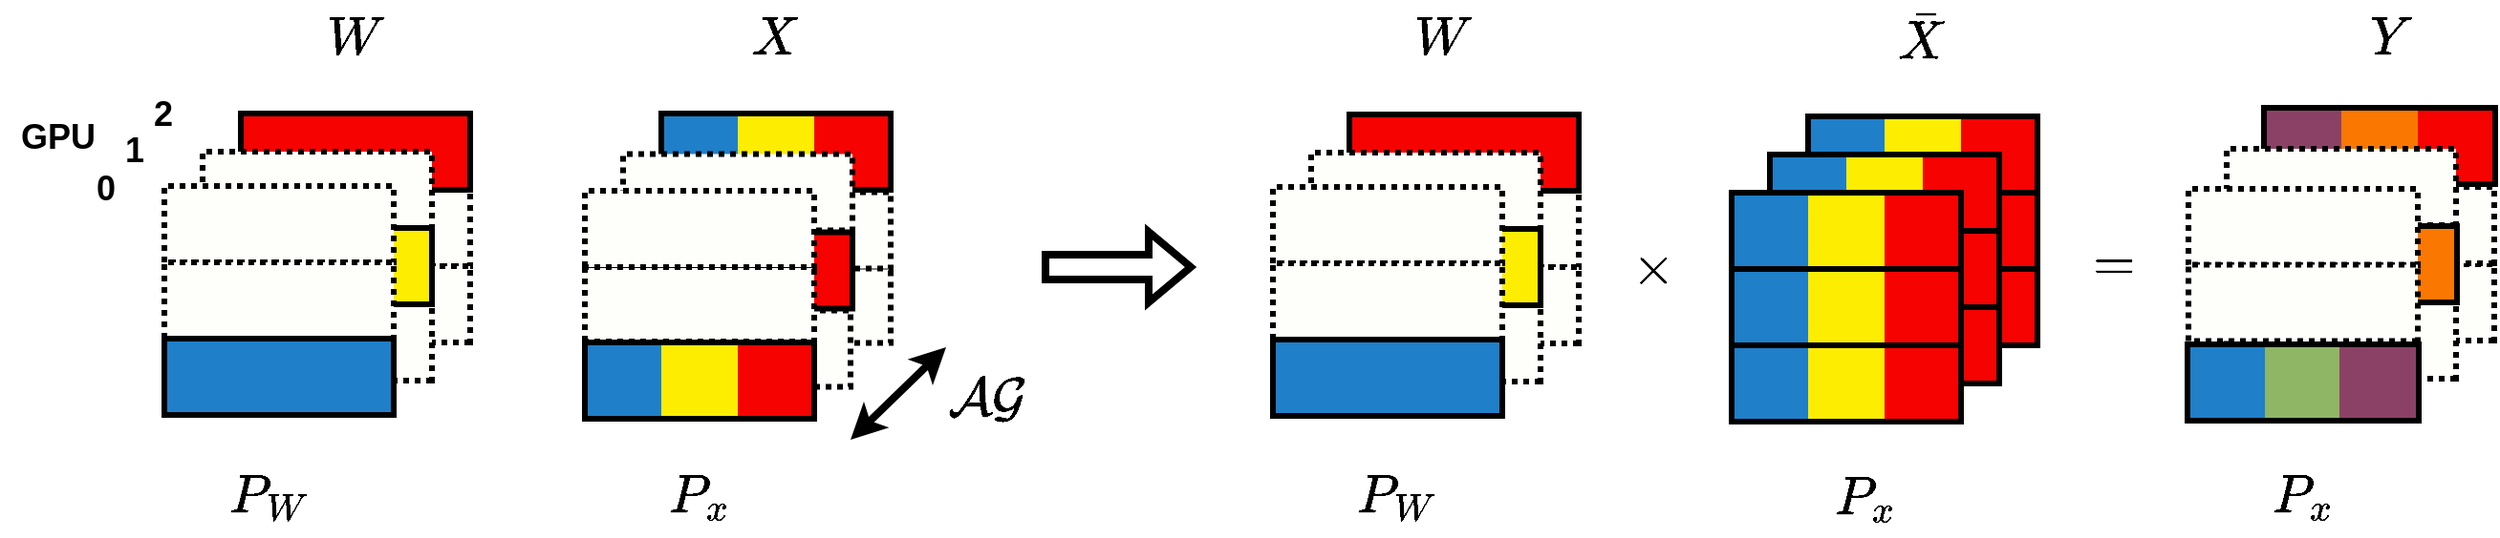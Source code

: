 <mxfile version="20.2.3" type="device" pages="7"><diagram id="EjfFsanIy_IfepyBAbVd" name="AG-Px-Px"><mxGraphModel dx="1422" dy="857" grid="1" gridSize="10" guides="1" tooltips="1" connect="1" arrows="1" fold="1" page="1" pageScale="1" pageWidth="1400" pageHeight="850" math="1" shadow="0"><root><mxCell id="0"/><mxCell id="1" parent="0"/><mxCell id="TD4PhTEmpwgo0pjUfFCs-22" value="" style="rounded=0;whiteSpace=wrap;html=1;strokeWidth=3;perimeterSpacing=0;rotation=-90;dashed=1;dashPattern=1 1;fillColor=#FEFFFA;" parent="1" vertex="1"><mxGeometry x="400" y="279.75" width="40" height="120" as="geometry"/></mxCell><mxCell id="TD4PhTEmpwgo0pjUfFCs-25" value="" style="rounded=0;whiteSpace=wrap;html=1;strokeWidth=3;perimeterSpacing=0;rotation=-90;dashed=1;dashPattern=1 1;fillColor=#FEFFFA;" parent="1" vertex="1"><mxGeometry x="400" y="240.75" width="40" height="120" as="geometry"/></mxCell><mxCell id="TD4PhTEmpwgo0pjUfFCs-21" value="" style="rounded=0;whiteSpace=wrap;html=1;strokeWidth=3;perimeterSpacing=0;rotation=0;fillColor=#F60201;strokeColor=none;" parent="1" vertex="1"><mxGeometry x="440" y="240.75" width="40" height="40" as="geometry"/></mxCell><mxCell id="TD4PhTEmpwgo0pjUfFCs-23" value="" style="rounded=0;whiteSpace=wrap;html=1;strokeWidth=3;perimeterSpacing=0;rotation=-180;fillColor=#FDED01;strokeColor=none;" parent="1" vertex="1"><mxGeometry x="400" y="240.75" width="40" height="40" as="geometry"/></mxCell><mxCell id="TD4PhTEmpwgo0pjUfFCs-24" value="" style="rounded=0;whiteSpace=wrap;html=1;strokeWidth=3;perimeterSpacing=0;rotation=-180;fillColor=#1F7FC9;fillStyle=solid;strokeColor=none;" parent="1" vertex="1"><mxGeometry x="360" y="240.75" width="40" height="39" as="geometry"/></mxCell><mxCell id="TD4PhTEmpwgo0pjUfFCs-26" value="" style="rounded=0;whiteSpace=wrap;html=1;strokeWidth=3;perimeterSpacing=0;rotation=90;fillColor=none;" parent="1" vertex="1"><mxGeometry x="400" y="199.5" width="40" height="120" as="geometry"/></mxCell><mxCell id="TD4PhTEmpwgo0pjUfFCs-2" value="" style="rounded=0;whiteSpace=wrap;html=1;strokeWidth=3;perimeterSpacing=0;rotation=0;fillColor=#F60201;strokeColor=none;" parent="1" vertex="1"><mxGeometry x="420" y="301.75" width="40" height="40" as="geometry"/></mxCell><mxCell id="TD4PhTEmpwgo0pjUfFCs-3" value="" style="rounded=0;whiteSpace=wrap;html=1;strokeWidth=3;perimeterSpacing=0;rotation=-90;dashed=1;dashPattern=1 1;fillColor=#FEFFFA;" parent="1" vertex="1"><mxGeometry x="380" y="220.75" width="40" height="120" as="geometry"/></mxCell><mxCell id="TD4PhTEmpwgo0pjUfFCs-4" value="" style="rounded=0;whiteSpace=wrap;html=1;strokeWidth=3;perimeterSpacing=0;rotation=-180;fillColor=#FDED01;strokeColor=none;" parent="1" vertex="1"><mxGeometry x="380" y="301.75" width="40" height="40" as="geometry"/></mxCell><mxCell id="TD4PhTEmpwgo0pjUfFCs-5" value="" style="rounded=0;whiteSpace=wrap;html=1;strokeWidth=3;perimeterSpacing=0;rotation=-180;fillColor=#1F7FC9;fillStyle=solid;strokeColor=none;" parent="1" vertex="1"><mxGeometry x="340" y="301.75" width="40" height="39" as="geometry"/></mxCell><mxCell id="TD4PhTEmpwgo0pjUfFCs-6" value="" style="rounded=0;whiteSpace=wrap;html=1;strokeWidth=3;perimeterSpacing=0;rotation=-90;dashed=1;dashPattern=1 1;fillColor=#FEFFFA;" parent="1" vertex="1"><mxGeometry x="379" y="302.75" width="40" height="120" as="geometry"/></mxCell><mxCell id="TD4PhTEmpwgo0pjUfFCs-7" value="" style="rounded=0;whiteSpace=wrap;html=1;strokeWidth=3;perimeterSpacing=0;rotation=90;fillColor=none;" parent="1" vertex="1"><mxGeometry x="380" y="261.75" width="40" height="120" as="geometry"/></mxCell><mxCell id="i5IL-cyNXrrZ9-WSpk0G-78" value="" style="rounded=0;whiteSpace=wrap;html=1;fillColor=#FEFFFA;fontColor=#ffffff;strokeColor=#000000;strokeWidth=3;perimeterSpacing=0;rotation=-180;dashed=1;dashPattern=1 1;" parent="1" vertex="1"><mxGeometry x="720" y="280" width="120" height="40" as="geometry"/></mxCell><mxCell id="i5IL-cyNXrrZ9-WSpk0G-79" value="" style="rounded=0;whiteSpace=wrap;html=1;fillColor=#FEFFFA;fontColor=#ffffff;strokeColor=#000000;strokeWidth=3;perimeterSpacing=0;rotation=-180;dashed=1;dashPattern=1 1;" parent="1" vertex="1"><mxGeometry x="720" y="320" width="120" height="40" as="geometry"/></mxCell><mxCell id="i5IL-cyNXrrZ9-WSpk0G-80" value="" style="rounded=0;whiteSpace=wrap;html=1;fillColor=#F60201;fontColor=#ffffff;strokeColor=#000000;strokeWidth=3;perimeterSpacing=0;rotation=-180;" parent="1" vertex="1"><mxGeometry x="720" y="240" width="120" height="40" as="geometry"/></mxCell><mxCell id="i5IL-cyNXrrZ9-WSpk0G-81" value="" style="rounded=0;whiteSpace=wrap;html=1;fillColor=#FEFFFA;fontColor=#ffffff;strokeColor=#000000;strokeWidth=3;perimeterSpacing=0;rotation=-180;dashed=1;dashPattern=1 1;" parent="1" vertex="1"><mxGeometry x="700" y="260" width="120" height="40" as="geometry"/></mxCell><mxCell id="i5IL-cyNXrrZ9-WSpk0G-82" value="" style="rounded=0;whiteSpace=wrap;html=1;fillColor=#FEFFFA;fontColor=#ffffff;strokeColor=#000000;strokeWidth=3;perimeterSpacing=0;rotation=-180;dashed=1;dashPattern=1 1;" parent="1" vertex="1"><mxGeometry x="700" y="340" width="120" height="40" as="geometry"/></mxCell><mxCell id="i5IL-cyNXrrZ9-WSpk0G-95" value="" style="rounded=0;whiteSpace=wrap;html=1;strokeWidth=3;perimeterSpacing=0;rotation=0;fillColor=#F60201;strokeColor=none;" parent="1" vertex="1"><mxGeometry x="400" y="360.75" width="40" height="40" as="geometry"/></mxCell><mxCell id="i5IL-cyNXrrZ9-WSpk0G-99" value="" style="rounded=0;whiteSpace=wrap;html=1;strokeWidth=3;perimeterSpacing=0;rotation=-90;dashed=1;dashPattern=1 1;fillColor=#FEFFFA;" parent="1" vertex="1"><mxGeometry x="360" y="279" width="40" height="120" as="geometry"/></mxCell><mxCell id="i5IL-cyNXrrZ9-WSpk0G-100" value="" style="rounded=0;whiteSpace=wrap;html=1;strokeWidth=3;perimeterSpacing=0;rotation=-180;fillColor=#FDED01;strokeColor=none;" parent="1" vertex="1"><mxGeometry x="360" y="360.75" width="40" height="40" as="geometry"/></mxCell><mxCell id="i5IL-cyNXrrZ9-WSpk0G-101" value="" style="rounded=0;whiteSpace=wrap;html=1;strokeWidth=3;perimeterSpacing=0;rotation=-180;strokeColor=none;fillColor=#8B4165;" parent="1" vertex="1"><mxGeometry x="1199" y="236.5" width="40" height="41.5" as="geometry"/></mxCell><mxCell id="i5IL-cyNXrrZ9-WSpk0G-102" value="" style="rounded=0;whiteSpace=wrap;html=1;fillColor=#FEFFFA;fontColor=#ffffff;strokeColor=#000000;strokeWidth=3;perimeterSpacing=0;rotation=-180;dashed=1;dashPattern=1 1;" parent="1" vertex="1"><mxGeometry x="1199" y="318.5" width="120" height="40" as="geometry"/></mxCell><mxCell id="i5IL-cyNXrrZ9-WSpk0G-103" value="" style="rounded=0;whiteSpace=wrap;html=1;fillColor=#FEFFFA;fontColor=#ffffff;strokeColor=#000000;strokeWidth=3;perimeterSpacing=0;rotation=-180;dashed=1;dashPattern=1 1;" parent="1" vertex="1"><mxGeometry x="1199" y="278" width="120" height="40" as="geometry"/></mxCell><mxCell id="i5IL-cyNXrrZ9-WSpk0G-104" value="" style="rounded=0;whiteSpace=wrap;html=1;strokeWidth=3;perimeterSpacing=0;rotation=-180;strokeColor=none;fillColor=#F60201;" parent="1" vertex="1"><mxGeometry x="1278" y="236.5" width="40" height="41.5" as="geometry"/></mxCell><mxCell id="i5IL-cyNXrrZ9-WSpk0G-105" value="" style="rounded=0;whiteSpace=wrap;html=1;strokeWidth=3;perimeterSpacing=0;rotation=-180;strokeColor=none;fillColor=#FA7801;" parent="1" vertex="1"><mxGeometry x="1239" y="237" width="40" height="41.5" as="geometry"/></mxCell><mxCell id="i5IL-cyNXrrZ9-WSpk0G-106" value="" style="rounded=0;whiteSpace=wrap;html=1;strokeWidth=3;perimeterSpacing=0;rotation=90;fillColor=none;" parent="1" vertex="1"><mxGeometry x="1239" y="196" width="40" height="121" as="geometry"/></mxCell><mxCell id="i5IL-cyNXrrZ9-WSpk0G-107" value="" style="rounded=0;whiteSpace=wrap;html=1;strokeWidth=3;perimeterSpacing=0;rotation=-180;strokeColor=none;fillColor=#FA7801;" parent="1" vertex="1"><mxGeometry x="1259" y="297" width="40" height="41.5" as="geometry"/></mxCell><mxCell id="i5IL-cyNXrrZ9-WSpk0G-108" value="" style="rounded=0;whiteSpace=wrap;html=1;strokeWidth=3;perimeterSpacing=0;rotation=-180;strokeColor=none;fillColor=#F0F000;" parent="1" vertex="1"><mxGeometry x="1219" y="298" width="40" height="41.5" as="geometry"/></mxCell><mxCell id="i5IL-cyNXrrZ9-WSpk0G-109" value="" style="rounded=0;whiteSpace=wrap;html=1;fillColor=#FEFFFA;fontColor=#ffffff;strokeColor=#000000;strokeWidth=3;perimeterSpacing=0;rotation=-180;dashed=1;dashPattern=1 1;" parent="1" vertex="1"><mxGeometry x="1179" y="338.5" width="120" height="40" as="geometry"/></mxCell><mxCell id="i5IL-cyNXrrZ9-WSpk0G-110" value="" style="rounded=0;whiteSpace=wrap;html=1;fillColor=#FEFFFA;fontColor=#ffffff;strokeColor=#000000;strokeWidth=3;perimeterSpacing=0;rotation=-180;dashed=1;dashPattern=1 1;" parent="1" vertex="1"><mxGeometry x="1179" y="258" width="120" height="40" as="geometry"/></mxCell><mxCell id="i5IL-cyNXrrZ9-WSpk0G-111" value="" style="rounded=0;whiteSpace=wrap;html=1;strokeWidth=3;perimeterSpacing=0;rotation=-180;strokeColor=none;fillColor=#00CC00;" parent="1" vertex="1"><mxGeometry x="1179" y="298" width="40" height="41.5" as="geometry"/></mxCell><mxCell id="i5IL-cyNXrrZ9-WSpk0G-112" value="" style="rounded=0;whiteSpace=wrap;html=1;strokeWidth=3;perimeterSpacing=0;rotation=90;fillColor=none;" parent="1" vertex="1"><mxGeometry x="1219" y="258" width="40" height="121" as="geometry"/></mxCell><mxCell id="i5IL-cyNXrrZ9-WSpk0G-113" value="&lt;font style=&quot;font-size: 24px;&quot;&gt;$$=$$&lt;/font&gt;" style="text;html=1;align=center;verticalAlign=middle;resizable=0;points=[];autosize=1;strokeColor=none;fillColor=none;fontSize=16;" parent="1" vertex="1"><mxGeometry x="1075" y="298.5" width="90" height="40" as="geometry"/></mxCell><mxCell id="i5IL-cyNXrrZ9-WSpk0G-114" value="" style="rounded=0;whiteSpace=wrap;html=1;strokeWidth=3;perimeterSpacing=0;rotation=-180;strokeColor=none;fillColor=#8eb665;" parent="1" vertex="1"><mxGeometry x="1199" y="359" width="40" height="41.5" as="geometry"/></mxCell><mxCell id="i5IL-cyNXrrZ9-WSpk0G-115" value="" style="rounded=0;whiteSpace=wrap;html=1;strokeWidth=3;perimeterSpacing=0;rotation=-180;strokeColor=none;fillColor=#1F7FC9;" parent="1" vertex="1"><mxGeometry x="1159" y="359" width="40" height="41.5" as="geometry"/></mxCell><mxCell id="i5IL-cyNXrrZ9-WSpk0G-116" value="" style="rounded=0;whiteSpace=wrap;html=1;strokeWidth=3;perimeterSpacing=0;rotation=-180;fillColor=#1F7FC9;fillStyle=solid;strokeColor=none;" parent="1" vertex="1"><mxGeometry x="320" y="360.75" width="40" height="39" as="geometry"/></mxCell><mxCell id="i5IL-cyNXrrZ9-WSpk0G-122" value="&lt;font style=&quot;font-size: 24px;&quot;&gt;$$\times$$&lt;/font&gt;" style="text;html=1;align=center;verticalAlign=middle;resizable=0;points=[];autosize=1;strokeColor=none;fillColor=none;fontSize=16;" parent="1" vertex="1"><mxGeometry x="809" y="300.5" width="140" height="40" as="geometry"/></mxCell><mxCell id="i5IL-cyNXrrZ9-WSpk0G-123" value="$$X$$" style="text;html=1;align=center;verticalAlign=middle;resizable=0;points=[];autosize=1;strokeColor=none;fillColor=none;fontSize=24;" parent="1" vertex="1"><mxGeometry x="374" y="180" width="90" height="40" as="geometry"/></mxCell><mxCell id="i5IL-cyNXrrZ9-WSpk0G-124" value="$$W$$" style="text;html=1;align=center;verticalAlign=middle;resizable=0;points=[];autosize=1;strokeColor=none;fillColor=none;fontSize=24;" parent="1" vertex="1"><mxGeometry x="150" y="180" width="100" height="40" as="geometry"/></mxCell><mxCell id="i5IL-cyNXrrZ9-WSpk0G-127" value="" style="rounded=0;whiteSpace=wrap;html=1;fillColor=#FEFFFA;fontColor=#ffffff;strokeColor=#000000;strokeWidth=3;perimeterSpacing=0;rotation=-180;dashed=1;dashPattern=1 1;" parent="1" vertex="1"><mxGeometry x="1159" y="279" width="120" height="40" as="geometry"/></mxCell><mxCell id="i5IL-cyNXrrZ9-WSpk0G-128" value="" style="rounded=0;whiteSpace=wrap;html=1;fillColor=#FEFFFA;fontColor=#ffffff;strokeColor=#000000;strokeWidth=3;perimeterSpacing=0;rotation=-180;dashed=1;dashPattern=1 1;" parent="1" vertex="1"><mxGeometry x="1159" y="318.75" width="120" height="40" as="geometry"/></mxCell><mxCell id="i5IL-cyNXrrZ9-WSpk0G-129" value="" style="rounded=0;whiteSpace=wrap;html=1;strokeWidth=3;perimeterSpacing=0;rotation=-180;strokeColor=none;fillColor=#8b4165;" parent="1" vertex="1"><mxGeometry x="1238" y="359" width="40" height="41.5" as="geometry"/></mxCell><mxCell id="i5IL-cyNXrrZ9-WSpk0G-130" value="&lt;font style=&quot;font-size: 24px;&quot;&gt;$$\mathcal{AG}$$&lt;/font&gt;" style="text;html=1;align=center;verticalAlign=middle;resizable=0;points=[];autosize=1;strokeColor=none;fillColor=none;fontSize=16;" parent="1" vertex="1"><mxGeometry x="419" y="370" width="220" height="40" as="geometry"/></mxCell><mxCell id="i5IL-cyNXrrZ9-WSpk0G-131" value="" style="endArrow=classic;startArrow=classic;html=1;rounded=0;fontSize=24;strokeWidth=4;" parent="1" edge="1"><mxGeometry width="50" height="50" relative="1" as="geometry"><mxPoint x="509" y="362" as="sourcePoint"/><mxPoint x="459" y="410.5" as="targetPoint"/></mxGeometry></mxCell><mxCell id="i5IL-cyNXrrZ9-WSpk0G-132" value="$$W$$" style="text;html=1;align=center;verticalAlign=middle;resizable=0;points=[];autosize=1;strokeColor=none;fillColor=none;fontSize=24;" parent="1" vertex="1"><mxGeometry x="719" y="180" width="100" height="40" as="geometry"/></mxCell><mxCell id="i5IL-cyNXrrZ9-WSpk0G-133" value="" style="shape=flexArrow;endArrow=classic;html=1;rounded=0;fontSize=24;strokeWidth=4;" parent="1" edge="1"><mxGeometry width="50" height="50" relative="1" as="geometry"><mxPoint x="559" y="320" as="sourcePoint"/><mxPoint x="639" y="320" as="targetPoint"/></mxGeometry></mxCell><mxCell id="i5IL-cyNXrrZ9-WSpk0G-134" value="$$\bar{X}$$" style="text;html=1;align=center;verticalAlign=middle;resizable=0;points=[];autosize=1;strokeColor=none;fillColor=none;fontSize=24;" parent="1" vertex="1"><mxGeometry x="944" y="180" width="150" height="40" as="geometry"/></mxCell><mxCell id="i5IL-cyNXrrZ9-WSpk0G-135" value="$$Y$$" style="text;html=1;align=center;verticalAlign=middle;resizable=0;points=[];autosize=1;strokeColor=none;fillColor=none;fontSize=24;" parent="1" vertex="1"><mxGeometry x="1219" y="180" width="90" height="40" as="geometry"/></mxCell><mxCell id="i5IL-cyNXrrZ9-WSpk0G-143" value="" style="rounded=0;whiteSpace=wrap;html=1;strokeWidth=3;perimeterSpacing=0;rotation=-180;fillColor=#1F7FC9;strokeColor=none;" parent="1" vertex="1"><mxGeometry x="960" y="241" width="40" height="120" as="geometry"/></mxCell><mxCell id="i5IL-cyNXrrZ9-WSpk0G-144" value="" style="rounded=0;whiteSpace=wrap;html=1;strokeWidth=3;perimeterSpacing=0;rotation=-180;fillColor=#FDED01;strokeColor=none;" parent="1" vertex="1"><mxGeometry x="1000" y="241" width="40" height="120" as="geometry"/></mxCell><mxCell id="i5IL-cyNXrrZ9-WSpk0G-145" value="" style="rounded=0;whiteSpace=wrap;html=1;strokeWidth=3;perimeterSpacing=0;rotation=-180;fillColor=#F60201;strokeColor=none;" parent="1" vertex="1"><mxGeometry x="1040" y="241" width="40" height="120" as="geometry"/></mxCell><mxCell id="i5IL-cyNXrrZ9-WSpk0G-147" value="&lt;b&gt;&lt;font style=&quot;font-size: 18px;&quot;&gt;1&lt;/font&gt;&lt;/b&gt;" style="text;html=1;align=center;verticalAlign=middle;resizable=0;points=[];autosize=1;strokeColor=none;fillColor=none;fontSize=24;" parent="1" vertex="1"><mxGeometry x="69" y="236.5" width="30" height="40" as="geometry"/></mxCell><mxCell id="i5IL-cyNXrrZ9-WSpk0G-148" value="&lt;b&gt;&lt;font style=&quot;font-size: 18px;&quot;&gt;2&lt;/font&gt;&lt;/b&gt;" style="text;html=1;align=center;verticalAlign=middle;resizable=0;points=[];autosize=1;strokeColor=none;fillColor=none;fontSize=24;" parent="1" vertex="1"><mxGeometry x="84" y="218" width="30" height="40" as="geometry"/></mxCell><mxCell id="i5IL-cyNXrrZ9-WSpk0G-149" value="&lt;b&gt;&lt;font style=&quot;font-size: 18px;&quot;&gt;GPU&lt;/font&gt;&lt;/b&gt;" style="text;html=1;align=center;verticalAlign=middle;resizable=0;points=[];autosize=1;strokeColor=none;fillColor=none;fontSize=24;" parent="1" vertex="1"><mxGeometry x="14" y="230" width="60" height="40" as="geometry"/></mxCell><mxCell id="i5IL-cyNXrrZ9-WSpk0G-150" value="&lt;b&gt;&lt;font style=&quot;font-size: 18px;&quot;&gt;0&lt;/font&gt;&lt;/b&gt;" style="text;html=1;align=center;verticalAlign=middle;resizable=0;points=[];autosize=1;strokeColor=none;fillColor=none;fontSize=24;" parent="1" vertex="1"><mxGeometry x="54" y="257" width="30" height="40" as="geometry"/></mxCell><mxCell id="i5IL-cyNXrrZ9-WSpk0G-151" value="" style="rounded=0;whiteSpace=wrap;html=1;fillColor=#FDED01;fontColor=#ffffff;strokeColor=#000000;strokeWidth=3;perimeterSpacing=0;rotation=-180;" parent="1" vertex="1"><mxGeometry x="700" y="300" width="120" height="40" as="geometry"/></mxCell><mxCell id="i5IL-cyNXrrZ9-WSpk0G-152" value="" style="rounded=0;whiteSpace=wrap;html=1;fillColor=#FEFFFA;fontColor=#ffffff;strokeColor=#000000;strokeWidth=3;perimeterSpacing=0;rotation=-180;dashed=1;dashPattern=1 1;" parent="1" vertex="1"><mxGeometry x="680" y="278" width="120" height="40" as="geometry"/></mxCell><mxCell id="i5IL-cyNXrrZ9-WSpk0G-153" value="" style="rounded=0;whiteSpace=wrap;html=1;fillColor=#FEFFFA;fontColor=#ffffff;strokeColor=#000000;strokeWidth=3;perimeterSpacing=0;rotation=-180;dashed=1;dashPattern=1 1;" parent="1" vertex="1"><mxGeometry x="680" y="318" width="120" height="40" as="geometry"/></mxCell><mxCell id="i5IL-cyNXrrZ9-WSpk0G-154" value="" style="rounded=0;whiteSpace=wrap;html=1;fillColor=#1F7FC9;fontColor=#ffffff;strokeColor=#000000;strokeWidth=3;perimeterSpacing=0;rotation=-180;" parent="1" vertex="1"><mxGeometry x="680" y="358" width="120" height="40" as="geometry"/></mxCell><mxCell id="i5IL-cyNXrrZ9-WSpk0G-155" value="" style="rounded=0;whiteSpace=wrap;html=1;fillColor=#FEFFFA;fontColor=#ffffff;strokeColor=#000000;strokeWidth=3;perimeterSpacing=0;rotation=-180;dashed=1;dashPattern=1 1;" parent="1" vertex="1"><mxGeometry x="140" y="279.5" width="120" height="40" as="geometry"/></mxCell><mxCell id="i5IL-cyNXrrZ9-WSpk0G-156" value="" style="rounded=0;whiteSpace=wrap;html=1;fillColor=#FEFFFA;fontColor=#ffffff;strokeColor=#000000;strokeWidth=3;perimeterSpacing=0;rotation=-180;dashed=1;dashPattern=1 1;" parent="1" vertex="1"><mxGeometry x="140" y="319.5" width="120" height="40" as="geometry"/></mxCell><mxCell id="i5IL-cyNXrrZ9-WSpk0G-157" value="" style="rounded=0;whiteSpace=wrap;html=1;fillColor=#F60201;fontColor=#ffffff;strokeColor=#000000;strokeWidth=3;perimeterSpacing=0;rotation=-180;" parent="1" vertex="1"><mxGeometry x="140" y="239.5" width="120" height="40" as="geometry"/></mxCell><mxCell id="i5IL-cyNXrrZ9-WSpk0G-158" value="" style="rounded=0;whiteSpace=wrap;html=1;fillColor=#FEFFFA;fontColor=#ffffff;strokeColor=#000000;strokeWidth=3;perimeterSpacing=0;rotation=-180;dashed=1;dashPattern=1 1;" parent="1" vertex="1"><mxGeometry x="120" y="259.5" width="120" height="40" as="geometry"/></mxCell><mxCell id="i5IL-cyNXrrZ9-WSpk0G-159" value="" style="rounded=0;whiteSpace=wrap;html=1;fillColor=#FEFFFA;fontColor=#ffffff;strokeColor=#000000;strokeWidth=3;perimeterSpacing=0;rotation=-180;dashed=1;dashPattern=1 1;" parent="1" vertex="1"><mxGeometry x="120" y="339.5" width="120" height="40" as="geometry"/></mxCell><mxCell id="i5IL-cyNXrrZ9-WSpk0G-160" value="" style="rounded=0;whiteSpace=wrap;html=1;fillColor=#FDED01;fontColor=#ffffff;strokeColor=#000000;strokeWidth=3;perimeterSpacing=0;rotation=-180;" parent="1" vertex="1"><mxGeometry x="120" y="299.5" width="120" height="40" as="geometry"/></mxCell><mxCell id="i5IL-cyNXrrZ9-WSpk0G-161" value="" style="rounded=0;whiteSpace=wrap;html=1;fillColor=#FEFFFA;fontColor=#ffffff;strokeColor=#000000;strokeWidth=3;perimeterSpacing=0;rotation=-180;dashed=1;dashPattern=1 1;" parent="1" vertex="1"><mxGeometry x="100" y="277.5" width="120" height="40" as="geometry"/></mxCell><mxCell id="i5IL-cyNXrrZ9-WSpk0G-162" value="" style="rounded=0;whiteSpace=wrap;html=1;fillColor=#FEFFFA;fontColor=#ffffff;strokeColor=#000000;strokeWidth=3;perimeterSpacing=0;rotation=-180;dashed=1;dashPattern=1 1;" parent="1" vertex="1"><mxGeometry x="100" y="317.5" width="120" height="40" as="geometry"/></mxCell><mxCell id="i5IL-cyNXrrZ9-WSpk0G-163" value="" style="rounded=0;whiteSpace=wrap;html=1;fillColor=#1F7FC9;fontColor=#ffffff;strokeColor=#000000;strokeWidth=3;perimeterSpacing=0;rotation=-180;" parent="1" vertex="1"><mxGeometry x="100" y="357.5" width="120" height="40" as="geometry"/></mxCell><mxCell id="i5IL-cyNXrrZ9-WSpk0G-146" value="" style="rounded=0;whiteSpace=wrap;html=1;strokeWidth=3;perimeterSpacing=0;rotation=90;fillColor=none;" parent="1" vertex="1"><mxGeometry x="1199" y="320" width="40" height="121" as="geometry"/></mxCell><mxCell id="TD4PhTEmpwgo0pjUfFCs-1" value="" style="rounded=0;whiteSpace=wrap;html=1;strokeWidth=3;perimeterSpacing=0;rotation=-90;dashed=1;dashPattern=1 1;fillColor=#FEFFFA;" parent="1" vertex="1"><mxGeometry x="360" y="240" width="40" height="120" as="geometry"/></mxCell><mxCell id="i5IL-cyNXrrZ9-WSpk0G-117" value="" style="rounded=0;whiteSpace=wrap;html=1;strokeWidth=3;perimeterSpacing=0;rotation=90;fillColor=none;" parent="1" vertex="1"><mxGeometry x="360" y="319.5" width="40" height="120" as="geometry"/></mxCell><mxCell id="TD4PhTEmpwgo0pjUfFCs-27" value="" style="rounded=0;whiteSpace=wrap;html=1;strokeWidth=3;perimeterSpacing=0;rotation=90;fillColor=none;" parent="1" vertex="1"><mxGeometry x="1000" y="201" width="40" height="120" as="geometry"/></mxCell><mxCell id="TD4PhTEmpwgo0pjUfFCs-28" value="" style="rounded=0;whiteSpace=wrap;html=1;strokeWidth=3;perimeterSpacing=0;rotation=90;fillColor=none;" parent="1" vertex="1"><mxGeometry x="1000" y="241" width="40" height="120" as="geometry"/></mxCell><mxCell id="TD4PhTEmpwgo0pjUfFCs-29" value="" style="rounded=0;whiteSpace=wrap;html=1;strokeWidth=3;perimeterSpacing=0;rotation=90;fillColor=none;" parent="1" vertex="1"><mxGeometry x="1000" y="281" width="40" height="120" as="geometry"/></mxCell><mxCell id="TD4PhTEmpwgo0pjUfFCs-30" value="" style="rounded=0;whiteSpace=wrap;html=1;strokeWidth=3;perimeterSpacing=0;rotation=-180;fillColor=#1F7FC9;strokeColor=none;" parent="1" vertex="1"><mxGeometry x="940" y="261" width="40" height="120" as="geometry"/></mxCell><mxCell id="TD4PhTEmpwgo0pjUfFCs-31" value="" style="rounded=0;whiteSpace=wrap;html=1;strokeWidth=3;perimeterSpacing=0;rotation=-180;fillColor=#FDED01;strokeColor=none;" parent="1" vertex="1"><mxGeometry x="980" y="261" width="40" height="120" as="geometry"/></mxCell><mxCell id="TD4PhTEmpwgo0pjUfFCs-32" value="" style="rounded=0;whiteSpace=wrap;html=1;strokeWidth=3;perimeterSpacing=0;rotation=-180;fillColor=#F60201;strokeColor=none;" parent="1" vertex="1"><mxGeometry x="1020" y="261" width="40" height="120" as="geometry"/></mxCell><mxCell id="TD4PhTEmpwgo0pjUfFCs-33" value="" style="rounded=0;whiteSpace=wrap;html=1;strokeWidth=3;perimeterSpacing=0;rotation=90;fillColor=none;" parent="1" vertex="1"><mxGeometry x="980" y="221" width="40" height="120" as="geometry"/></mxCell><mxCell id="TD4PhTEmpwgo0pjUfFCs-34" value="" style="rounded=0;whiteSpace=wrap;html=1;strokeWidth=3;perimeterSpacing=0;rotation=90;fillColor=none;" parent="1" vertex="1"><mxGeometry x="980" y="261" width="40" height="120" as="geometry"/></mxCell><mxCell id="TD4PhTEmpwgo0pjUfFCs-35" value="" style="rounded=0;whiteSpace=wrap;html=1;strokeWidth=3;perimeterSpacing=0;rotation=90;fillColor=none;" parent="1" vertex="1"><mxGeometry x="980" y="301" width="40" height="120" as="geometry"/></mxCell><mxCell id="TD4PhTEmpwgo0pjUfFCs-36" value="" style="rounded=0;whiteSpace=wrap;html=1;strokeWidth=3;perimeterSpacing=0;rotation=-180;fillColor=#1F7FC9;strokeColor=none;" parent="1" vertex="1"><mxGeometry x="920" y="281" width="40" height="120" as="geometry"/></mxCell><mxCell id="TD4PhTEmpwgo0pjUfFCs-37" value="" style="rounded=0;whiteSpace=wrap;html=1;strokeWidth=3;perimeterSpacing=0;rotation=-180;fillColor=#FDED01;strokeColor=none;" parent="1" vertex="1"><mxGeometry x="960" y="281" width="40" height="120" as="geometry"/></mxCell><mxCell id="TD4PhTEmpwgo0pjUfFCs-38" value="" style="rounded=0;whiteSpace=wrap;html=1;strokeWidth=3;perimeterSpacing=0;rotation=-180;fillColor=#F60201;strokeColor=none;" parent="1" vertex="1"><mxGeometry x="1000" y="281" width="40" height="120" as="geometry"/></mxCell><mxCell id="TD4PhTEmpwgo0pjUfFCs-39" value="" style="rounded=0;whiteSpace=wrap;html=1;strokeWidth=3;perimeterSpacing=0;rotation=90;fillColor=none;" parent="1" vertex="1"><mxGeometry x="960" y="241" width="40" height="120" as="geometry"/></mxCell><mxCell id="TD4PhTEmpwgo0pjUfFCs-40" value="" style="rounded=0;whiteSpace=wrap;html=1;strokeWidth=3;perimeterSpacing=0;rotation=90;fillColor=none;" parent="1" vertex="1"><mxGeometry x="960" y="281" width="40" height="120" as="geometry"/></mxCell><mxCell id="TD4PhTEmpwgo0pjUfFCs-41" value="" style="rounded=0;whiteSpace=wrap;html=1;strokeWidth=3;perimeterSpacing=0;rotation=90;fillColor=none;" parent="1" vertex="1"><mxGeometry x="960" y="321" width="40" height="120" as="geometry"/></mxCell><mxCell id="TD4PhTEmpwgo0pjUfFCs-43" value="$$P_x$$" style="text;html=1;align=center;verticalAlign=middle;resizable=0;points=[];autosize=1;strokeColor=none;fillColor=none;fontSize=24;" parent="1" vertex="1"><mxGeometry x="930" y="421" width="120" height="40" as="geometry"/></mxCell><mxCell id="TD4PhTEmpwgo0pjUfFCs-44" value="$$P_x$$" style="text;html=1;align=center;verticalAlign=middle;resizable=0;points=[];autosize=1;strokeColor=none;fillColor=none;fontSize=24;" parent="1" vertex="1"><mxGeometry x="1159" y="419.75" width="120" height="40" as="geometry"/></mxCell><mxCell id="TD4PhTEmpwgo0pjUfFCs-45" value="$$P_W$$" style="text;html=1;align=center;verticalAlign=middle;resizable=0;points=[];autosize=1;strokeColor=none;fillColor=none;fontSize=24;" parent="1" vertex="1"><mxGeometry x="680" y="419.75" width="130" height="40" as="geometry"/></mxCell><mxCell id="O-3pdn85hqjaUcA0Egbf-1" value="$$P_W$$" style="text;html=1;align=center;verticalAlign=middle;resizable=0;points=[];autosize=1;strokeColor=none;fillColor=none;fontSize=24;" parent="1" vertex="1"><mxGeometry x="90" y="419.75" width="130" height="40" as="geometry"/></mxCell><mxCell id="O-3pdn85hqjaUcA0Egbf-2" value="$$P_x$$" style="text;html=1;align=center;verticalAlign=middle;resizable=0;points=[];autosize=1;strokeColor=none;fillColor=none;fontSize=24;" parent="1" vertex="1"><mxGeometry x="320" y="419.75" width="120" height="40" as="geometry"/></mxCell></root></mxGraphModel></diagram><diagram id="TtOrmHlGp8KzPEPgmz8K" name="AG-Px-Py"><mxGraphModel dx="1422" dy="857" grid="1" gridSize="10" guides="1" tooltips="1" connect="1" arrows="1" fold="1" page="1" pageScale="1" pageWidth="1400" pageHeight="850" math="1" shadow="0"><root><mxCell id="0"/><mxCell id="1" parent="0"/><mxCell id="PaEHomWRv_-cweJnTMKd-1" value="" style="rounded=0;whiteSpace=wrap;html=1;fillColor=#FEFFFA;fontColor=#ffffff;strokeColor=#000000;strokeWidth=3;perimeterSpacing=0;rotation=-180;dashed=1;dashPattern=1 1;" parent="1" vertex="1"><mxGeometry x="720" y="279" width="120" height="40" as="geometry"/></mxCell><mxCell id="PaEHomWRv_-cweJnTMKd-2" value="" style="rounded=0;whiteSpace=wrap;html=1;fillColor=#FEFFFA;fontColor=#ffffff;strokeColor=#000000;strokeWidth=3;perimeterSpacing=0;rotation=-180;dashed=1;dashPattern=1 1;" parent="1" vertex="1"><mxGeometry x="720" y="319" width="120" height="40" as="geometry"/></mxCell><mxCell id="PaEHomWRv_-cweJnTMKd-3" value="" style="rounded=0;whiteSpace=wrap;html=1;fillColor=#F60201;fontColor=#ffffff;strokeColor=#000000;strokeWidth=3;perimeterSpacing=0;rotation=-180;" parent="1" vertex="1"><mxGeometry x="720" y="239" width="120" height="40" as="geometry"/></mxCell><mxCell id="PaEHomWRv_-cweJnTMKd-4" value="" style="rounded=0;whiteSpace=wrap;html=1;fillColor=#FEFFFA;fontColor=#ffffff;strokeColor=#000000;strokeWidth=3;perimeterSpacing=0;rotation=-180;dashed=1;dashPattern=1 1;" parent="1" vertex="1"><mxGeometry x="700" y="259" width="120" height="40" as="geometry"/></mxCell><mxCell id="PaEHomWRv_-cweJnTMKd-5" value="" style="rounded=0;whiteSpace=wrap;html=1;fillColor=#FEFFFA;fontColor=#ffffff;strokeColor=#000000;strokeWidth=3;perimeterSpacing=0;rotation=-180;dashed=1;dashPattern=1 1;" parent="1" vertex="1"><mxGeometry x="700" y="339" width="120" height="40" as="geometry"/></mxCell><mxCell id="PaEHomWRv_-cweJnTMKd-6" value="" style="rounded=0;whiteSpace=wrap;html=1;strokeWidth=3;perimeterSpacing=0;rotation=0;fillColor=#F60201;" parent="1" vertex="1"><mxGeometry x="439" y="240" width="40" height="120" as="geometry"/></mxCell><mxCell id="PaEHomWRv_-cweJnTMKd-7" value="" style="rounded=0;whiteSpace=wrap;html=1;strokeWidth=3;perimeterSpacing=0;rotation=-180;dashed=1;dashPattern=1 1;fillColor=#FEFFFA;" parent="1" vertex="1"><mxGeometry x="359" y="240" width="40" height="120" as="geometry"/></mxCell><mxCell id="PaEHomWRv_-cweJnTMKd-8" value="" style="rounded=0;whiteSpace=wrap;html=1;strokeWidth=3;perimeterSpacing=0;rotation=0;dashed=1;dashPattern=1 1;fillColor=#FEFFFA;" parent="1" vertex="1"><mxGeometry x="399" y="240" width="40" height="120" as="geometry"/></mxCell><mxCell id="PaEHomWRv_-cweJnTMKd-9" value="" style="rounded=0;whiteSpace=wrap;html=1;strokeWidth=3;perimeterSpacing=0;rotation=-180;dashed=1;dashPattern=1 1;fillColor=#FEFFFA;" parent="1" vertex="1"><mxGeometry x="339" y="260" width="40" height="120" as="geometry"/></mxCell><mxCell id="PaEHomWRv_-cweJnTMKd-10" value="" style="rounded=0;whiteSpace=wrap;html=1;strokeWidth=3;perimeterSpacing=0;rotation=-180;dashed=1;dashPattern=1 1;fillColor=#FEFFFA;" parent="1" vertex="1"><mxGeometry x="419" y="260" width="40" height="120" as="geometry"/></mxCell><mxCell id="PaEHomWRv_-cweJnTMKd-11" value="" style="rounded=0;whiteSpace=wrap;html=1;strokeWidth=3;perimeterSpacing=0;rotation=-180;fillColor=#FDED01;" parent="1" vertex="1"><mxGeometry x="379" y="260" width="40" height="120" as="geometry"/></mxCell><mxCell id="PaEHomWRv_-cweJnTMKd-12" value="" style="rounded=0;whiteSpace=wrap;html=1;strokeWidth=3;perimeterSpacing=0;rotation=-180;strokeColor=none;fillColor=#8B4165;" parent="1" vertex="1"><mxGeometry x="1199" y="235.5" width="40" height="41.5" as="geometry"/></mxCell><mxCell id="PaEHomWRv_-cweJnTMKd-13" value="" style="rounded=0;whiteSpace=wrap;html=1;fillColor=#FEFFFA;fontColor=#ffffff;strokeColor=#000000;strokeWidth=3;perimeterSpacing=0;rotation=-180;dashed=1;dashPattern=1 1;" parent="1" vertex="1"><mxGeometry x="1199" y="317.5" width="120" height="40" as="geometry"/></mxCell><mxCell id="PaEHomWRv_-cweJnTMKd-14" value="" style="rounded=0;whiteSpace=wrap;html=1;fillColor=#FEFFFA;fontColor=#ffffff;strokeColor=#000000;strokeWidth=3;perimeterSpacing=0;rotation=-180;dashed=1;dashPattern=1 1;" parent="1" vertex="1"><mxGeometry x="1199" y="277" width="120" height="40" as="geometry"/></mxCell><mxCell id="PaEHomWRv_-cweJnTMKd-15" value="" style="rounded=0;whiteSpace=wrap;html=1;strokeWidth=3;perimeterSpacing=0;rotation=-180;strokeColor=none;fillColor=#F60201;" parent="1" vertex="1"><mxGeometry x="1278" y="235.5" width="40" height="41.5" as="geometry"/></mxCell><mxCell id="PaEHomWRv_-cweJnTMKd-16" value="" style="rounded=0;whiteSpace=wrap;html=1;strokeWidth=3;perimeterSpacing=0;rotation=-180;strokeColor=none;fillColor=#FA7801;" parent="1" vertex="1"><mxGeometry x="1239" y="236" width="40" height="41.5" as="geometry"/></mxCell><mxCell id="PaEHomWRv_-cweJnTMKd-17" value="" style="rounded=0;whiteSpace=wrap;html=1;strokeWidth=3;perimeterSpacing=0;rotation=90;fillColor=none;" parent="1" vertex="1"><mxGeometry x="1239" y="195" width="40" height="121" as="geometry"/></mxCell><mxCell id="PaEHomWRv_-cweJnTMKd-18" value="" style="rounded=0;whiteSpace=wrap;html=1;strokeWidth=3;perimeterSpacing=0;rotation=-180;strokeColor=none;fillColor=#FA7801;" parent="1" vertex="1"><mxGeometry x="1259" y="296" width="40" height="41.5" as="geometry"/></mxCell><mxCell id="PaEHomWRv_-cweJnTMKd-19" value="" style="rounded=0;whiteSpace=wrap;html=1;strokeWidth=3;perimeterSpacing=0;rotation=-180;strokeColor=none;fillColor=#F0F000;" parent="1" vertex="1"><mxGeometry x="1219" y="297" width="40" height="41.5" as="geometry"/></mxCell><mxCell id="PaEHomWRv_-cweJnTMKd-20" value="" style="rounded=0;whiteSpace=wrap;html=1;fillColor=#FEFFFA;fontColor=#ffffff;strokeColor=#000000;strokeWidth=3;perimeterSpacing=0;rotation=-180;dashed=1;dashPattern=1 1;" parent="1" vertex="1"><mxGeometry x="1179" y="337.5" width="120" height="40" as="geometry"/></mxCell><mxCell id="PaEHomWRv_-cweJnTMKd-21" value="" style="rounded=0;whiteSpace=wrap;html=1;fillColor=#FEFFFA;fontColor=#ffffff;strokeColor=#000000;strokeWidth=3;perimeterSpacing=0;rotation=-180;dashed=1;dashPattern=1 1;" parent="1" vertex="1"><mxGeometry x="1179" y="257" width="120" height="40" as="geometry"/></mxCell><mxCell id="PaEHomWRv_-cweJnTMKd-22" value="" style="rounded=0;whiteSpace=wrap;html=1;strokeWidth=3;perimeterSpacing=0;rotation=-180;strokeColor=none;fillColor=#00CC00;" parent="1" vertex="1"><mxGeometry x="1179" y="297" width="40" height="41.5" as="geometry"/></mxCell><mxCell id="PaEHomWRv_-cweJnTMKd-23" value="" style="rounded=0;whiteSpace=wrap;html=1;strokeWidth=3;perimeterSpacing=0;rotation=90;fillColor=none;" parent="1" vertex="1"><mxGeometry x="1219" y="257" width="40" height="121" as="geometry"/></mxCell><mxCell id="PaEHomWRv_-cweJnTMKd-24" value="&lt;font style=&quot;font-size: 24px;&quot;&gt;$$=$$&lt;/font&gt;" style="text;html=1;align=center;verticalAlign=middle;resizable=0;points=[];autosize=1;strokeColor=none;fillColor=none;fontSize=16;" parent="1" vertex="1"><mxGeometry x="1075" y="298.5" width="90" height="40" as="geometry"/></mxCell><mxCell id="PaEHomWRv_-cweJnTMKd-25" value="" style="rounded=0;whiteSpace=wrap;html=1;strokeWidth=3;perimeterSpacing=0;rotation=-180;strokeColor=none;fillColor=#8eb665;" parent="1" vertex="1"><mxGeometry x="1199" y="358" width="40" height="41.5" as="geometry"/></mxCell><mxCell id="PaEHomWRv_-cweJnTMKd-26" value="" style="rounded=0;whiteSpace=wrap;html=1;strokeWidth=3;perimeterSpacing=0;rotation=-180;strokeColor=none;fillColor=#1F7FC9;" parent="1" vertex="1"><mxGeometry x="1159" y="358" width="40" height="41.5" as="geometry"/></mxCell><mxCell id="PaEHomWRv_-cweJnTMKd-27" value="" style="rounded=0;whiteSpace=wrap;html=1;strokeWidth=3;perimeterSpacing=0;rotation=-180;fillColor=#1F7FC9;fillStyle=solid;" parent="1" vertex="1"><mxGeometry x="319" y="279" width="40" height="120" as="geometry"/></mxCell><mxCell id="PaEHomWRv_-cweJnTMKd-28" value="" style="rounded=0;whiteSpace=wrap;html=1;strokeWidth=3;perimeterSpacing=0;rotation=-180;dashed=1;dashPattern=1 1;fillColor=#FEFFFA;" parent="1" vertex="1"><mxGeometry x="399" y="279" width="40" height="120" as="geometry"/></mxCell><mxCell id="PaEHomWRv_-cweJnTMKd-29" value="" style="rounded=0;whiteSpace=wrap;html=1;strokeWidth=3;perimeterSpacing=0;rotation=-180;dashed=1;dashPattern=1 1;fillColor=#FEFFFA;" parent="1" vertex="1"><mxGeometry x="359" y="279" width="40" height="120" as="geometry"/></mxCell><mxCell id="PaEHomWRv_-cweJnTMKd-30" value="" style="rounded=0;whiteSpace=wrap;html=1;strokeWidth=3;perimeterSpacing=0;rotation=-180;fillColor=#1F7FC9;" parent="1" vertex="1"><mxGeometry x="959" y="239" width="40" height="120" as="geometry"/></mxCell><mxCell id="PaEHomWRv_-cweJnTMKd-31" value="" style="rounded=0;whiteSpace=wrap;html=1;strokeWidth=3;perimeterSpacing=0;rotation=-180;fillColor=#FDED01;" parent="1" vertex="1"><mxGeometry x="999" y="239" width="40" height="120" as="geometry"/></mxCell><mxCell id="PaEHomWRv_-cweJnTMKd-32" value="" style="rounded=0;whiteSpace=wrap;html=1;strokeWidth=3;perimeterSpacing=0;rotation=-180;fillColor=#F60201;" parent="1" vertex="1"><mxGeometry x="1039" y="239" width="40" height="120" as="geometry"/></mxCell><mxCell id="PaEHomWRv_-cweJnTMKd-33" value="&lt;font style=&quot;font-size: 24px;&quot;&gt;$$\times$$&lt;/font&gt;" style="text;html=1;align=center;verticalAlign=middle;resizable=0;points=[];autosize=1;strokeColor=none;fillColor=none;fontSize=16;" parent="1" vertex="1"><mxGeometry x="809" y="299.5" width="140" height="40" as="geometry"/></mxCell><mxCell id="PaEHomWRv_-cweJnTMKd-34" value="$$X$$" style="text;html=1;align=center;verticalAlign=middle;resizable=0;points=[];autosize=1;strokeColor=none;fillColor=none;fontSize=24;" parent="1" vertex="1"><mxGeometry x="374" y="180" width="90" height="40" as="geometry"/></mxCell><mxCell id="PaEHomWRv_-cweJnTMKd-35" value="$$W$$" style="text;html=1;align=center;verticalAlign=middle;resizable=0;points=[];autosize=1;strokeColor=none;fillColor=none;fontSize=24;" parent="1" vertex="1"><mxGeometry x="150" y="180" width="100" height="40" as="geometry"/></mxCell><mxCell id="PaEHomWRv_-cweJnTMKd-36" value="" style="rounded=0;whiteSpace=wrap;html=1;fillColor=#FEFFFA;fontColor=#ffffff;strokeColor=#000000;strokeWidth=3;perimeterSpacing=0;rotation=-180;dashed=1;dashPattern=1 1;" parent="1" vertex="1"><mxGeometry x="1159" y="278" width="120" height="40" as="geometry"/></mxCell><mxCell id="PaEHomWRv_-cweJnTMKd-37" value="" style="rounded=0;whiteSpace=wrap;html=1;fillColor=#FEFFFA;fontColor=#ffffff;strokeColor=#000000;strokeWidth=3;perimeterSpacing=0;rotation=-180;dashed=1;dashPattern=1 1;" parent="1" vertex="1"><mxGeometry x="1159" y="317.75" width="120" height="40" as="geometry"/></mxCell><mxCell id="PaEHomWRv_-cweJnTMKd-38" value="" style="rounded=0;whiteSpace=wrap;html=1;strokeWidth=3;perimeterSpacing=0;rotation=-180;strokeColor=none;fillColor=#8b4165;" parent="1" vertex="1"><mxGeometry x="1238" y="358" width="40" height="41.5" as="geometry"/></mxCell><mxCell id="PaEHomWRv_-cweJnTMKd-39" value="&lt;font style=&quot;font-size: 24px;&quot;&gt;$$\mathcal{AG}$$&lt;/font&gt;" style="text;html=1;align=center;verticalAlign=middle;resizable=0;points=[];autosize=1;strokeColor=none;fillColor=none;fontSize=16;" parent="1" vertex="1"><mxGeometry x="419" y="370" width="220" height="40" as="geometry"/></mxCell><mxCell id="PaEHomWRv_-cweJnTMKd-40" value="" style="endArrow=classic;startArrow=classic;html=1;rounded=0;fontSize=24;strokeWidth=4;" parent="1" edge="1"><mxGeometry width="50" height="50" relative="1" as="geometry"><mxPoint x="509" y="362.0" as="sourcePoint"/><mxPoint x="459" y="410.5" as="targetPoint"/></mxGeometry></mxCell><mxCell id="PaEHomWRv_-cweJnTMKd-41" value="$$W$$" style="text;html=1;align=center;verticalAlign=middle;resizable=0;points=[];autosize=1;strokeColor=none;fillColor=none;fontSize=24;" parent="1" vertex="1"><mxGeometry x="719" y="179" width="100" height="40" as="geometry"/></mxCell><mxCell id="PaEHomWRv_-cweJnTMKd-42" value="" style="shape=flexArrow;endArrow=classic;html=1;rounded=0;fontSize=24;strokeWidth=4;" parent="1" edge="1"><mxGeometry width="50" height="50" relative="1" as="geometry"><mxPoint x="559" y="317.04" as="sourcePoint"/><mxPoint x="639" y="317.04" as="targetPoint"/></mxGeometry></mxCell><mxCell id="PaEHomWRv_-cweJnTMKd-43" value="$$\bar{X}$$" style="text;html=1;align=center;verticalAlign=middle;resizable=0;points=[];autosize=1;strokeColor=none;fillColor=none;fontSize=24;" parent="1" vertex="1"><mxGeometry x="944" y="179" width="150" height="40" as="geometry"/></mxCell><mxCell id="PaEHomWRv_-cweJnTMKd-44" value="$$Y$$" style="text;html=1;align=center;verticalAlign=middle;resizable=0;points=[];autosize=1;strokeColor=none;fillColor=none;fontSize=24;" parent="1" vertex="1"><mxGeometry x="1219" y="179" width="90" height="40" as="geometry"/></mxCell><mxCell id="PaEHomWRv_-cweJnTMKd-45" value="" style="rounded=0;whiteSpace=wrap;html=1;strokeWidth=3;perimeterSpacing=0;rotation=-180;fillColor=#1F7FC9;" parent="1" vertex="1"><mxGeometry x="939" y="259.5" width="40" height="120" as="geometry"/></mxCell><mxCell id="PaEHomWRv_-cweJnTMKd-46" value="" style="rounded=0;whiteSpace=wrap;html=1;strokeWidth=3;perimeterSpacing=0;rotation=-180;fillColor=#FDED01;" parent="1" vertex="1"><mxGeometry x="979" y="259.5" width="40" height="120" as="geometry"/></mxCell><mxCell id="PaEHomWRv_-cweJnTMKd-47" value="" style="rounded=0;whiteSpace=wrap;html=1;strokeWidth=3;perimeterSpacing=0;rotation=-180;fillColor=#F60201;" parent="1" vertex="1"><mxGeometry x="1019" y="259.5" width="40" height="120" as="geometry"/></mxCell><mxCell id="PaEHomWRv_-cweJnTMKd-48" value="" style="rounded=0;whiteSpace=wrap;html=1;strokeWidth=3;perimeterSpacing=0;rotation=-180;fillColor=#1F7FC9;" parent="1" vertex="1"><mxGeometry x="919" y="277" width="40" height="120" as="geometry"/></mxCell><mxCell id="PaEHomWRv_-cweJnTMKd-49" value="" style="rounded=0;whiteSpace=wrap;html=1;strokeWidth=3;perimeterSpacing=0;rotation=-180;fillColor=#FDED01;" parent="1" vertex="1"><mxGeometry x="959" y="277" width="40" height="120" as="geometry"/></mxCell><mxCell id="PaEHomWRv_-cweJnTMKd-50" value="" style="rounded=0;whiteSpace=wrap;html=1;strokeWidth=3;perimeterSpacing=0;rotation=-180;fillColor=#F60201;" parent="1" vertex="1"><mxGeometry x="999" y="277" width="40" height="120" as="geometry"/></mxCell><mxCell id="PaEHomWRv_-cweJnTMKd-51" value="&lt;b&gt;&lt;font style=&quot;font-size: 18px;&quot;&gt;1&lt;/font&gt;&lt;/b&gt;" style="text;html=1;align=center;verticalAlign=middle;resizable=0;points=[];autosize=1;strokeColor=none;fillColor=none;fontSize=24;" parent="1" vertex="1"><mxGeometry x="69" y="236.5" width="30" height="40" as="geometry"/></mxCell><mxCell id="PaEHomWRv_-cweJnTMKd-52" value="&lt;b&gt;&lt;font style=&quot;font-size: 18px;&quot;&gt;2&lt;/font&gt;&lt;/b&gt;" style="text;html=1;align=center;verticalAlign=middle;resizable=0;points=[];autosize=1;strokeColor=none;fillColor=none;fontSize=24;" parent="1" vertex="1"><mxGeometry x="84" y="218" width="30" height="40" as="geometry"/></mxCell><mxCell id="PaEHomWRv_-cweJnTMKd-53" value="&lt;b&gt;&lt;font style=&quot;font-size: 18px;&quot;&gt;GPU&lt;/font&gt;&lt;/b&gt;" style="text;html=1;align=center;verticalAlign=middle;resizable=0;points=[];autosize=1;strokeColor=none;fillColor=none;fontSize=24;" parent="1" vertex="1"><mxGeometry x="14" y="230" width="60" height="40" as="geometry"/></mxCell><mxCell id="PaEHomWRv_-cweJnTMKd-54" value="&lt;b&gt;&lt;font style=&quot;font-size: 18px;&quot;&gt;0&lt;/font&gt;&lt;/b&gt;" style="text;html=1;align=center;verticalAlign=middle;resizable=0;points=[];autosize=1;strokeColor=none;fillColor=none;fontSize=24;" parent="1" vertex="1"><mxGeometry x="54" y="257" width="30" height="40" as="geometry"/></mxCell><mxCell id="PaEHomWRv_-cweJnTMKd-55" value="" style="rounded=0;whiteSpace=wrap;html=1;fillColor=#FDED01;fontColor=#ffffff;strokeColor=#000000;strokeWidth=3;perimeterSpacing=0;rotation=-180;" parent="1" vertex="1"><mxGeometry x="700" y="299" width="120" height="40" as="geometry"/></mxCell><mxCell id="PaEHomWRv_-cweJnTMKd-56" value="" style="rounded=0;whiteSpace=wrap;html=1;fillColor=#FEFFFA;fontColor=#ffffff;strokeColor=#000000;strokeWidth=3;perimeterSpacing=0;rotation=-180;dashed=1;dashPattern=1 1;" parent="1" vertex="1"><mxGeometry x="680" y="277" width="120" height="40" as="geometry"/></mxCell><mxCell id="PaEHomWRv_-cweJnTMKd-57" value="" style="rounded=0;whiteSpace=wrap;html=1;fillColor=#FEFFFA;fontColor=#ffffff;strokeColor=#000000;strokeWidth=3;perimeterSpacing=0;rotation=-180;dashed=1;dashPattern=1 1;" parent="1" vertex="1"><mxGeometry x="680" y="317" width="120" height="40" as="geometry"/></mxCell><mxCell id="PaEHomWRv_-cweJnTMKd-58" value="" style="rounded=0;whiteSpace=wrap;html=1;fillColor=#1F7FC9;fontColor=#ffffff;strokeColor=#000000;strokeWidth=3;perimeterSpacing=0;rotation=-180;" parent="1" vertex="1"><mxGeometry x="680" y="357" width="120" height="40" as="geometry"/></mxCell><mxCell id="PaEHomWRv_-cweJnTMKd-59" value="" style="rounded=0;whiteSpace=wrap;html=1;fillColor=#FEFFFA;fontColor=#ffffff;strokeColor=#000000;strokeWidth=3;perimeterSpacing=0;rotation=-180;dashed=1;dashPattern=1 1;" parent="1" vertex="1"><mxGeometry x="140" y="279.5" width="120" height="40" as="geometry"/></mxCell><mxCell id="PaEHomWRv_-cweJnTMKd-60" value="" style="rounded=0;whiteSpace=wrap;html=1;fillColor=#FEFFFA;fontColor=#ffffff;strokeColor=#000000;strokeWidth=3;perimeterSpacing=0;rotation=-180;dashed=1;dashPattern=1 1;" parent="1" vertex="1"><mxGeometry x="140" y="319.5" width="120" height="40" as="geometry"/></mxCell><mxCell id="PaEHomWRv_-cweJnTMKd-61" value="" style="rounded=0;whiteSpace=wrap;html=1;fillColor=#F60201;fontColor=#ffffff;strokeColor=#000000;strokeWidth=3;perimeterSpacing=0;rotation=-180;" parent="1" vertex="1"><mxGeometry x="140" y="239.5" width="120" height="40" as="geometry"/></mxCell><mxCell id="PaEHomWRv_-cweJnTMKd-62" value="" style="rounded=0;whiteSpace=wrap;html=1;fillColor=#FEFFFA;fontColor=#ffffff;strokeColor=#000000;strokeWidth=3;perimeterSpacing=0;rotation=-180;dashed=1;dashPattern=1 1;" parent="1" vertex="1"><mxGeometry x="120" y="259.5" width="120" height="40" as="geometry"/></mxCell><mxCell id="PaEHomWRv_-cweJnTMKd-63" value="" style="rounded=0;whiteSpace=wrap;html=1;fillColor=#FEFFFA;fontColor=#ffffff;strokeColor=#000000;strokeWidth=3;perimeterSpacing=0;rotation=-180;dashed=1;dashPattern=1 1;" parent="1" vertex="1"><mxGeometry x="120" y="339.5" width="120" height="40" as="geometry"/></mxCell><mxCell id="PaEHomWRv_-cweJnTMKd-64" value="" style="rounded=0;whiteSpace=wrap;html=1;fillColor=#FDED01;fontColor=#ffffff;strokeColor=#000000;strokeWidth=3;perimeterSpacing=0;rotation=-180;" parent="1" vertex="1"><mxGeometry x="120" y="299.5" width="120" height="40" as="geometry"/></mxCell><mxCell id="PaEHomWRv_-cweJnTMKd-65" value="" style="rounded=0;whiteSpace=wrap;html=1;fillColor=#FEFFFA;fontColor=#ffffff;strokeColor=#000000;strokeWidth=3;perimeterSpacing=0;rotation=-180;dashed=1;dashPattern=1 1;" parent="1" vertex="1"><mxGeometry x="100" y="277.5" width="120" height="40" as="geometry"/></mxCell><mxCell id="PaEHomWRv_-cweJnTMKd-66" value="" style="rounded=0;whiteSpace=wrap;html=1;fillColor=#FEFFFA;fontColor=#ffffff;strokeColor=#000000;strokeWidth=3;perimeterSpacing=0;rotation=-180;dashed=1;dashPattern=1 1;" parent="1" vertex="1"><mxGeometry x="100" y="317.5" width="120" height="40" as="geometry"/></mxCell><mxCell id="PaEHomWRv_-cweJnTMKd-67" value="" style="rounded=0;whiteSpace=wrap;html=1;fillColor=#1F7FC9;fontColor=#ffffff;strokeColor=#000000;strokeWidth=3;perimeterSpacing=0;rotation=-180;" parent="1" vertex="1"><mxGeometry x="100" y="357.5" width="120" height="40" as="geometry"/></mxCell><mxCell id="PaEHomWRv_-cweJnTMKd-68" value="" style="rounded=0;whiteSpace=wrap;html=1;strokeWidth=3;perimeterSpacing=0;rotation=90;fillColor=none;" parent="1" vertex="1"><mxGeometry x="1199" y="319" width="40" height="121" as="geometry"/></mxCell><mxCell id="l8ILBBotEQ0EhFwO7gMc-1" value="$$P_x$$" style="text;html=1;align=center;verticalAlign=middle;resizable=0;points=[];autosize=1;strokeColor=none;fillColor=none;fontSize=24;" parent="1" vertex="1"><mxGeometry x="930" y="420" width="120" height="40" as="geometry"/></mxCell><mxCell id="l8ILBBotEQ0EhFwO7gMc-2" value="$$P_y$$" style="text;html=1;align=center;verticalAlign=middle;resizable=0;points=[];autosize=1;strokeColor=none;fillColor=none;fontSize=24;" parent="1" vertex="1"><mxGeometry x="1159" y="418.75" width="120" height="40" as="geometry"/></mxCell><mxCell id="l8ILBBotEQ0EhFwO7gMc-3" value="$$P_W$$" style="text;html=1;align=center;verticalAlign=middle;resizable=0;points=[];autosize=1;strokeColor=none;fillColor=none;fontSize=24;" parent="1" vertex="1"><mxGeometry x="680" y="418.75" width="130" height="40" as="geometry"/></mxCell><mxCell id="ZRVzSRvDxA_ixGI9Qugy-1" value="$$P_W$$" style="text;html=1;align=center;verticalAlign=middle;resizable=0;points=[];autosize=1;strokeColor=none;fillColor=none;fontSize=24;" parent="1" vertex="1"><mxGeometry x="100" y="418.75" width="130" height="40" as="geometry"/></mxCell><mxCell id="ZRVzSRvDxA_ixGI9Qugy-2" value="$$P_x$$" style="text;html=1;align=center;verticalAlign=middle;resizable=0;points=[];autosize=1;strokeColor=none;fillColor=none;fontSize=24;" parent="1" vertex="1"><mxGeometry x="319" y="420" width="120" height="40" as="geometry"/></mxCell></root></mxGraphModel></diagram><diagram name="RS-Px-Px" id="6iijlDTD1UEHoOjXMYqA"><mxGraphModel dx="1422" dy="857" grid="1" gridSize="10" guides="1" tooltips="1" connect="1" arrows="1" fold="1" page="1" pageScale="1" pageWidth="1400" pageHeight="850" math="1" shadow="0"><root><mxCell id="vRA8oJJwtb5lQREQooG8-0"/><mxCell id="vRA8oJJwtb5lQREQooG8-1" parent="vRA8oJJwtb5lQREQooG8-0"/><mxCell id="-zN53hfVwM-eH68ymaWD-6" value="" style="rounded=0;whiteSpace=wrap;html=1;fillColor=#FEFFFA;fontColor=#ffffff;strokeColor=#000000;strokeWidth=3;perimeterSpacing=0;rotation=-180;dashed=1;dashPattern=1 1;" parent="vRA8oJJwtb5lQREQooG8-1" vertex="1"><mxGeometry x="1000" y="322.25" width="120" height="40" as="geometry"/></mxCell><mxCell id="-zN53hfVwM-eH68ymaWD-8" value="" style="rounded=0;whiteSpace=wrap;html=1;fillColor=#FEFFFA;fontColor=#ffffff;strokeColor=#000000;strokeWidth=3;perimeterSpacing=0;rotation=-180;dashed=1;dashPattern=1 1;" parent="vRA8oJJwtb5lQREQooG8-1" vertex="1"><mxGeometry x="1000" y="282.25" width="120" height="40" as="geometry"/></mxCell><mxCell id="vxS7TDNadPcl7kz8mqzm-0" value="" style="rounded=0;whiteSpace=wrap;html=1;strokeWidth=3;perimeterSpacing=0;rotation=-180;strokeColor=default;fillColor=#1F7FC9;fontColor=#ffffff;gradientColor=#F60201;gradientDirection=west;" parent="vRA8oJJwtb5lQREQooG8-1" vertex="1"><mxGeometry x="1000" y="240.75" width="120" height="41.5" as="geometry"/></mxCell><mxCell id="-zN53hfVwM-eH68ymaWD-2" value="" style="rounded=0;whiteSpace=wrap;html=1;fillColor=#FEFFFA;fontColor=#ffffff;strokeColor=#000000;strokeWidth=3;perimeterSpacing=0;rotation=-180;dashed=1;dashPattern=1 1;" parent="vRA8oJJwtb5lQREQooG8-1" vertex="1"><mxGeometry x="980" y="257.5" width="120" height="40" as="geometry"/></mxCell><mxCell id="-zN53hfVwM-eH68ymaWD-4" value="" style="rounded=0;whiteSpace=wrap;html=1;fillColor=#FEFFFA;fontColor=#ffffff;strokeColor=#000000;strokeWidth=3;perimeterSpacing=0;rotation=-180;dashed=1;dashPattern=1 1;" parent="vRA8oJJwtb5lQREQooG8-1" vertex="1"><mxGeometry x="980" y="338.75" width="120" height="40" as="geometry"/></mxCell><mxCell id="vxS7TDNadPcl7kz8mqzm-3" value="" style="rounded=0;whiteSpace=wrap;html=1;strokeWidth=3;perimeterSpacing=0;rotation=-180;strokeColor=default;fillColor=#1F7FC9;fontColor=#ffffff;gradientColor=#F60201;gradientDirection=west;" parent="vRA8oJJwtb5lQREQooG8-1" vertex="1"><mxGeometry x="980" y="297.5" width="120" height="41.5" as="geometry"/></mxCell><mxCell id="ctkYInNTwiZ6zIb7hu69-16" value="" style="rounded=0;whiteSpace=wrap;html=1;fillColor=#F60201;fontColor=#ffffff;strokeColor=#000000;strokeWidth=3;perimeterSpacing=0;rotation=-180;" parent="vRA8oJJwtb5lQREQooG8-1" vertex="1"><mxGeometry x="620.5" y="239.5" width="120" height="40" as="geometry"/></mxCell><mxCell id="-zN53hfVwM-eH68ymaWD-17" value="" style="rounded=0;whiteSpace=wrap;html=1;fillColor=#F60201;fontColor=#ffffff;strokeColor=#000000;strokeWidth=3;perimeterSpacing=0;rotation=-180;" parent="vRA8oJJwtb5lQREQooG8-1" vertex="1"><mxGeometry x="620.5" y="279.5" width="120" height="40" as="geometry"/></mxCell><mxCell id="-zN53hfVwM-eH68ymaWD-18" value="" style="rounded=0;whiteSpace=wrap;html=1;fillColor=#F60201;fontColor=#ffffff;strokeColor=#000000;strokeWidth=3;perimeterSpacing=0;rotation=-180;" parent="vRA8oJJwtb5lQREQooG8-1" vertex="1"><mxGeometry x="620.5" y="319.5" width="120" height="40" as="geometry"/></mxCell><mxCell id="ctkYInNTwiZ6zIb7hu69-15" value="" style="rounded=0;whiteSpace=wrap;html=1;fillColor=#FDED01;fontColor=#ffffff;strokeColor=#000000;strokeWidth=3;perimeterSpacing=0;rotation=-180;" parent="vRA8oJJwtb5lQREQooG8-1" vertex="1"><mxGeometry x="600.5" y="259.5" width="120" height="40" as="geometry"/></mxCell><mxCell id="-zN53hfVwM-eH68ymaWD-15" value="" style="rounded=0;whiteSpace=wrap;html=1;fillColor=#FDED01;fontColor=#ffffff;strokeColor=#000000;strokeWidth=3;perimeterSpacing=0;rotation=-180;" parent="vRA8oJJwtb5lQREQooG8-1" vertex="1"><mxGeometry x="600.5" y="299.5" width="120" height="40" as="geometry"/></mxCell><mxCell id="-zN53hfVwM-eH68ymaWD-16" value="" style="rounded=0;whiteSpace=wrap;html=1;fillColor=#FDED01;fontColor=#ffffff;strokeColor=#000000;strokeWidth=3;perimeterSpacing=0;rotation=-180;" parent="vRA8oJJwtb5lQREQooG8-1" vertex="1"><mxGeometry x="600.5" y="339.5" width="120" height="40" as="geometry"/></mxCell><mxCell id="ctkYInNTwiZ6zIb7hu69-3" value="" style="rounded=0;whiteSpace=wrap;html=1;fillColor=#FEFFFA;fontColor=#ffffff;strokeColor=#000000;strokeWidth=3;perimeterSpacing=0;rotation=-180;dashed=1;dashPattern=1 1;" parent="vRA8oJJwtb5lQREQooG8-1" vertex="1"><mxGeometry x="380.5" y="278.75" width="120" height="40" as="geometry"/></mxCell><mxCell id="ctkYInNTwiZ6zIb7hu69-4" value="" style="rounded=0;whiteSpace=wrap;html=1;fillColor=#FEFFFA;fontColor=#ffffff;strokeColor=#000000;strokeWidth=3;perimeterSpacing=0;rotation=-180;dashed=1;dashPattern=1 1;" parent="vRA8oJJwtb5lQREQooG8-1" vertex="1"><mxGeometry x="380.5" y="318.75" width="120" height="40" as="geometry"/></mxCell><mxCell id="ctkYInNTwiZ6zIb7hu69-5" value="" style="rounded=0;whiteSpace=wrap;html=1;fillColor=#F60201;fontColor=#ffffff;strokeColor=#000000;strokeWidth=3;perimeterSpacing=0;rotation=-180;" parent="vRA8oJJwtb5lQREQooG8-1" vertex="1"><mxGeometry x="380.5" y="237" width="120" height="40" as="geometry"/></mxCell><mxCell id="ctkYInNTwiZ6zIb7hu69-0" value="" style="rounded=0;whiteSpace=wrap;html=1;fillColor=#FEFFFA;fontColor=#ffffff;strokeColor=#000000;strokeWidth=3;perimeterSpacing=0;rotation=-180;dashed=1;dashPattern=1 1;" parent="vRA8oJJwtb5lQREQooG8-1" vertex="1"><mxGeometry x="360.5" y="338" width="120" height="40" as="geometry"/></mxCell><mxCell id="ctkYInNTwiZ6zIb7hu69-1" value="" style="rounded=0;whiteSpace=wrap;html=1;fillColor=#FEFFFA;fontColor=#ffffff;strokeColor=#000000;strokeWidth=3;perimeterSpacing=0;rotation=-180;dashed=1;dashPattern=1 1;" parent="vRA8oJJwtb5lQREQooG8-1" vertex="1"><mxGeometry x="360.5" y="258" width="120" height="40" as="geometry"/></mxCell><mxCell id="ctkYInNTwiZ6zIb7hu69-2" value="" style="rounded=0;whiteSpace=wrap;html=1;fillColor=#FDED01;fontColor=#ffffff;strokeColor=#000000;strokeWidth=3;perimeterSpacing=0;rotation=-180;" parent="vRA8oJJwtb5lQREQooG8-1" vertex="1"><mxGeometry x="360.5" y="298" width="120" height="40" as="geometry"/></mxCell><mxCell id="4xkFQFwORVpPkEZb4B3r-15" value="" style="rounded=0;whiteSpace=wrap;html=1;fillColor=#FEFFFA;fontColor=#ffffff;strokeColor=#000000;strokeWidth=3;perimeterSpacing=0;rotation=-180;dashed=1;dashPattern=1 1;" parent="vRA8oJJwtb5lQREQooG8-1" vertex="1"><mxGeometry x="340.5" y="280" width="120" height="40" as="geometry"/></mxCell><mxCell id="4xkFQFwORVpPkEZb4B3r-32" value="&lt;font style=&quot;font-size: 24px;&quot;&gt;$$=$$&lt;/font&gt;" style="text;html=1;align=center;verticalAlign=middle;resizable=0;points=[];autosize=1;strokeColor=none;fillColor=none;fontSize=16;" parent="vRA8oJJwtb5lQREQooG8-1" vertex="1"><mxGeometry x="495.5" y="298.5" width="90" height="40" as="geometry"/></mxCell><mxCell id="4xkFQFwORVpPkEZb4B3r-36" value="&lt;font style=&quot;font-size: 24px;&quot;&gt;$$\times$$&lt;/font&gt;" style="text;html=1;align=center;verticalAlign=middle;resizable=0;points=[];autosize=1;strokeColor=none;fillColor=none;fontSize=16;" parent="vRA8oJJwtb5lQREQooG8-1" vertex="1"><mxGeometry x="230.5" y="298" width="140" height="40" as="geometry"/></mxCell><mxCell id="4xkFQFwORVpPkEZb4B3r-40" value="" style="rounded=0;whiteSpace=wrap;html=1;fillColor=#FEFFFA;fontColor=#ffffff;strokeColor=#000000;strokeWidth=3;perimeterSpacing=0;rotation=-180;dashed=1;dashPattern=1 1;" parent="vRA8oJJwtb5lQREQooG8-1" vertex="1"><mxGeometry x="960" y="318.75" width="120" height="40" as="geometry"/></mxCell><mxCell id="4xkFQFwORVpPkEZb4B3r-41" value="" style="rounded=0;whiteSpace=wrap;html=1;strokeWidth=3;perimeterSpacing=0;rotation=-180;strokeColor=default;fillColor=#1F7FC9;fontColor=#ffffff;gradientColor=#F60201;gradientDirection=west;" parent="vRA8oJJwtb5lQREQooG8-1" vertex="1"><mxGeometry x="960" y="358.5" width="120" height="41.5" as="geometry"/></mxCell><mxCell id="4xkFQFwORVpPkEZb4B3r-44" value="$$W$$" style="text;html=1;align=center;verticalAlign=middle;resizable=0;points=[];autosize=1;strokeColor=none;fillColor=none;fontSize=24;" parent="vRA8oJJwtb5lQREQooG8-1" vertex="1"><mxGeometry x="150" y="181" width="100" height="40" as="geometry"/></mxCell><mxCell id="4xkFQFwORVpPkEZb4B3r-51" value="&lt;b&gt;&lt;font style=&quot;font-size: 18px;&quot;&gt;1&lt;/font&gt;&lt;/b&gt;" style="text;html=1;align=center;verticalAlign=middle;resizable=0;points=[];autosize=1;strokeColor=none;fillColor=none;fontSize=24;" parent="vRA8oJJwtb5lQREQooG8-1" vertex="1"><mxGeometry x="69" y="236.5" width="30" height="40" as="geometry"/></mxCell><mxCell id="4xkFQFwORVpPkEZb4B3r-52" value="&lt;b&gt;&lt;font style=&quot;font-size: 18px;&quot;&gt;2&lt;/font&gt;&lt;/b&gt;" style="text;html=1;align=center;verticalAlign=middle;resizable=0;points=[];autosize=1;strokeColor=none;fillColor=none;fontSize=24;" parent="vRA8oJJwtb5lQREQooG8-1" vertex="1"><mxGeometry x="84" y="218" width="30" height="40" as="geometry"/></mxCell><mxCell id="4xkFQFwORVpPkEZb4B3r-53" value="&lt;b&gt;&lt;font style=&quot;font-size: 18px;&quot;&gt;GPU&lt;/font&gt;&lt;/b&gt;" style="text;html=1;align=center;verticalAlign=middle;resizable=0;points=[];autosize=1;strokeColor=none;fillColor=none;fontSize=24;" parent="vRA8oJJwtb5lQREQooG8-1" vertex="1"><mxGeometry x="14" y="230" width="60" height="40" as="geometry"/></mxCell><mxCell id="4xkFQFwORVpPkEZb4B3r-54" value="&lt;b&gt;&lt;font style=&quot;font-size: 18px;&quot;&gt;0&lt;/font&gt;&lt;/b&gt;" style="text;html=1;align=center;verticalAlign=middle;resizable=0;points=[];autosize=1;strokeColor=none;fillColor=none;fontSize=24;" parent="vRA8oJJwtb5lQREQooG8-1" vertex="1"><mxGeometry x="54" y="257" width="30" height="40" as="geometry"/></mxCell><mxCell id="4xkFQFwORVpPkEZb4B3r-56" value="" style="rounded=0;whiteSpace=wrap;html=1;fillColor=#FEFFFA;fontColor=#ffffff;strokeColor=#000000;strokeWidth=3;perimeterSpacing=0;rotation=-180;dashed=1;dashPattern=1 1;" parent="vRA8oJJwtb5lQREQooG8-1" vertex="1"><mxGeometry x="340.5" y="320" width="120" height="40" as="geometry"/></mxCell><mxCell id="4xkFQFwORVpPkEZb4B3r-86" value="$$P_x$$" style="text;html=1;align=center;verticalAlign=middle;resizable=0;points=[];autosize=1;strokeColor=none;fillColor=none;fontSize=24;" parent="vRA8oJJwtb5lQREQooG8-1" vertex="1"><mxGeometry x="340.5" y="421" width="120" height="40" as="geometry"/></mxCell><mxCell id="4xkFQFwORVpPkEZb4B3r-87" value="$$P_x$$" style="text;html=1;align=center;verticalAlign=middle;resizable=0;points=[];autosize=1;strokeColor=none;fillColor=none;fontSize=24;" parent="vRA8oJJwtb5lQREQooG8-1" vertex="1"><mxGeometry x="589.5" y="421" width="120" height="40" as="geometry"/></mxCell><mxCell id="4xkFQFwORVpPkEZb4B3r-88" value="$$P_W$$" style="text;html=1;align=center;verticalAlign=middle;resizable=0;points=[];autosize=1;strokeColor=none;fillColor=none;fontSize=24;" parent="vRA8oJJwtb5lQREQooG8-1" vertex="1"><mxGeometry x="96" y="421" width="130" height="40" as="geometry"/></mxCell><mxCell id="4xkFQFwORVpPkEZb4B3r-89" value="" style="rounded=0;whiteSpace=wrap;html=1;fillColor=#1F7FC9;fontColor=#ffffff;strokeColor=#000000;strokeWidth=3;perimeterSpacing=0;rotation=-180;" parent="vRA8oJJwtb5lQREQooG8-1" vertex="1"><mxGeometry x="340.5" y="360" width="120" height="40" as="geometry"/></mxCell><mxCell id="4xkFQFwORVpPkEZb4B3r-92" value="" style="rounded=0;whiteSpace=wrap;html=1;fillColor=#1F7FC9;fontColor=#ffffff;strokeColor=#000000;strokeWidth=3;perimeterSpacing=0;rotation=-180;" parent="vRA8oJJwtb5lQREQooG8-1" vertex="1"><mxGeometry x="580.5" y="359.5" width="120" height="40" as="geometry"/></mxCell><mxCell id="vMzSjNYdjH1rEWYpH_Cn-19" value="" style="rounded=0;whiteSpace=wrap;html=1;fillColor=#FEFFFA;fontColor=#ffffff;strokeColor=#000000;strokeWidth=3;perimeterSpacing=0;rotation=90;dashed=1;dashPattern=1 1;" parent="vRA8oJJwtb5lQREQooG8-1" vertex="1"><mxGeometry x="101" y="280" width="120" height="40" as="geometry"/></mxCell><mxCell id="vMzSjNYdjH1rEWYpH_Cn-20" value="" style="rounded=0;whiteSpace=wrap;html=1;fillColor=#FEFFFA;fontColor=#ffffff;strokeColor=#000000;strokeWidth=3;perimeterSpacing=0;rotation=90;dashed=1;dashPattern=1 1;" parent="vRA8oJJwtb5lQREQooG8-1" vertex="1"><mxGeometry x="140" y="280" width="120" height="40" as="geometry"/></mxCell><mxCell id="vMzSjNYdjH1rEWYpH_Cn-21" value="" style="rounded=0;whiteSpace=wrap;html=1;fillColor=#F60201;fontColor=#ffffff;strokeColor=#000000;strokeWidth=3;perimeterSpacing=0;rotation=-90;" parent="vRA8oJJwtb5lQREQooG8-1" vertex="1"><mxGeometry x="181" y="280" width="120" height="40" as="geometry"/></mxCell><mxCell id="vMzSjNYdjH1rEWYpH_Cn-22" value="" style="rounded=0;whiteSpace=wrap;html=1;fillColor=#FEFFFA;fontColor=#ffffff;strokeColor=#000000;strokeWidth=3;perimeterSpacing=0;rotation=90;dashed=1;dashPattern=1 1;" parent="vRA8oJJwtb5lQREQooG8-1" vertex="1"><mxGeometry x="160.5" y="298.75" width="120" height="40" as="geometry"/></mxCell><mxCell id="vMzSjNYdjH1rEWYpH_Cn-23" value="" style="rounded=0;whiteSpace=wrap;html=1;fillColor=#FEFFFA;fontColor=#ffffff;strokeColor=#000000;strokeWidth=3;perimeterSpacing=0;rotation=90;dashed=1;dashPattern=1 1;" parent="vRA8oJJwtb5lQREQooG8-1" vertex="1"><mxGeometry x="80.5" y="298.75" width="120" height="40" as="geometry"/></mxCell><mxCell id="vMzSjNYdjH1rEWYpH_Cn-24" value="" style="rounded=0;whiteSpace=wrap;html=1;fillColor=#FDED01;fontColor=#ffffff;strokeColor=#000000;strokeWidth=3;perimeterSpacing=0;rotation=-90;" parent="vRA8oJJwtb5lQREQooG8-1" vertex="1"><mxGeometry x="120.5" y="298.75" width="120" height="40" as="geometry"/></mxCell><mxCell id="vMzSjNYdjH1rEWYpH_Cn-27" value="" style="rounded=0;whiteSpace=wrap;html=1;fillColor=#FEFFFA;fontColor=#ffffff;strokeColor=#000000;strokeWidth=3;perimeterSpacing=0;rotation=90;dashed=1;dashPattern=1 1;" parent="vRA8oJJwtb5lQREQooG8-1" vertex="1"><mxGeometry x="101" y="318.75" width="120" height="40" as="geometry"/></mxCell><mxCell id="vMzSjNYdjH1rEWYpH_Cn-28" value="" style="rounded=0;whiteSpace=wrap;html=1;fillColor=#1F7FC9;fontColor=#ffffff;strokeColor=#000000;strokeWidth=3;perimeterSpacing=0;rotation=-90;" parent="vRA8oJJwtb5lQREQooG8-1" vertex="1"><mxGeometry x="61" y="318.75" width="120" height="40" as="geometry"/></mxCell><mxCell id="vMzSjNYdjH1rEWYpH_Cn-29" value="" style="rounded=0;whiteSpace=wrap;html=1;fillColor=#FEFFFA;fontColor=#ffffff;strokeColor=#000000;strokeWidth=3;perimeterSpacing=0;rotation=90;dashed=1;dashPattern=1 1;" parent="vRA8oJJwtb5lQREQooG8-1" vertex="1"><mxGeometry x="140" y="318.75" width="120" height="40" as="geometry"/></mxCell><mxCell id="xmW8bNylxsW6R00Xolj5-0" value="$$X$$" style="text;html=1;align=center;verticalAlign=middle;resizable=0;points=[];autosize=1;strokeColor=none;fillColor=none;fontSize=24;" parent="vRA8oJJwtb5lQREQooG8-1" vertex="1"><mxGeometry x="395.5" y="181" width="90" height="40" as="geometry"/></mxCell><mxCell id="2rWJOWz3QmrpWWsd8Fke-0" value="&lt;font style=&quot;font-size: 24px;&quot;&gt;$$\mathcal{RS}$$&lt;/font&gt;" style="text;html=1;align=center;verticalAlign=middle;resizable=0;points=[];autosize=1;strokeColor=none;fillColor=none;fontSize=16;" parent="vRA8oJJwtb5lQREQooG8-1" vertex="1"><mxGeometry x="700.5" y="363.75" width="220" height="40" as="geometry"/></mxCell><mxCell id="2rWJOWz3QmrpWWsd8Fke-1" value="" style="endArrow=classic;startArrow=classic;html=1;rounded=0;fontSize=24;strokeWidth=4;" parent="vRA8oJJwtb5lQREQooG8-1" edge="1"><mxGeometry width="50" height="50" relative="1" as="geometry"><mxPoint x="790.5" y="355.75" as="sourcePoint"/><mxPoint x="740.5" y="404.25" as="targetPoint"/></mxGeometry></mxCell><mxCell id="2rWJOWz3QmrpWWsd8Fke-3" value="" style="shape=flexArrow;endArrow=classic;html=1;rounded=0;fontSize=24;strokeWidth=4;" parent="vRA8oJJwtb5lQREQooG8-1" edge="1"><mxGeometry width="50" height="50" relative="1" as="geometry"><mxPoint x="833" y="311.89" as="sourcePoint"/><mxPoint x="913" y="311.89" as="targetPoint"/></mxGeometry></mxCell><mxCell id="-zN53hfVwM-eH68ymaWD-1" value="" style="rounded=0;whiteSpace=wrap;html=1;fillColor=#FEFFFA;fontColor=#ffffff;strokeColor=#000000;strokeWidth=3;perimeterSpacing=0;rotation=-180;dashed=1;dashPattern=1 1;" parent="vRA8oJJwtb5lQREQooG8-1" vertex="1"><mxGeometry x="960" y="278.5" width="120" height="40" as="geometry"/></mxCell><mxCell id="-zN53hfVwM-eH68ymaWD-10" value="$$P_x$$" style="text;html=1;align=center;verticalAlign=middle;resizable=0;points=[];autosize=1;strokeColor=none;fillColor=none;fontSize=24;" parent="vRA8oJJwtb5lQREQooG8-1" vertex="1"><mxGeometry x="953" y="421" width="120" height="40" as="geometry"/></mxCell><mxCell id="-zN53hfVwM-eH68ymaWD-13" value="" style="rounded=0;whiteSpace=wrap;html=1;fillColor=#1F7FC9;fontColor=#ffffff;strokeColor=#000000;strokeWidth=3;perimeterSpacing=0;rotation=-180;" parent="vRA8oJJwtb5lQREQooG8-1" vertex="1"><mxGeometry x="580.5" y="319.5" width="120" height="40" as="geometry"/></mxCell><mxCell id="-zN53hfVwM-eH68ymaWD-14" value="" style="rounded=0;whiteSpace=wrap;html=1;fillColor=#1F7FC9;fontColor=#ffffff;strokeColor=#000000;strokeWidth=3;perimeterSpacing=0;rotation=-180;" parent="vRA8oJJwtb5lQREQooG8-1" vertex="1"><mxGeometry x="580.5" y="279.5" width="120" height="40" as="geometry"/></mxCell><mxCell id="_HzUAXCAVWiDmTTcb2Yn-0" value="$$\bar{Y}$$" style="text;html=1;align=center;verticalAlign=middle;resizable=0;points=[];autosize=1;strokeColor=none;fillColor=none;fontSize=24;" vertex="1" parent="vRA8oJJwtb5lQREQooG8-1"><mxGeometry x="600.5" y="181" width="150" height="40" as="geometry"/></mxCell><mxCell id="_HzUAXCAVWiDmTTcb2Yn-1" value="$$Y$$" style="text;html=1;align=center;verticalAlign=middle;resizable=0;points=[];autosize=1;strokeColor=none;fillColor=none;fontSize=24;" vertex="1" parent="vRA8oJJwtb5lQREQooG8-1"><mxGeometry x="1003" y="181" width="90" height="40" as="geometry"/></mxCell></root></mxGraphModel></diagram><diagram name="RS-Px-Py" id="KGJsGjAKOvG-BykzLXZm"><mxGraphModel dx="1422" dy="857" grid="1" gridSize="10" guides="1" tooltips="1" connect="1" arrows="1" fold="1" page="1" pageScale="1" pageWidth="1400" pageHeight="850" math="1" shadow="0"><root><mxCell id="ZTwjmrin37XfTrcZR7Kp-0"/><mxCell id="ZTwjmrin37XfTrcZR7Kp-1" parent="ZTwjmrin37XfTrcZR7Kp-0"/><mxCell id="aaYz6qDxyvDVYCw0O7fl-14" value="" style="rounded=0;whiteSpace=wrap;html=1;fillColor=#FEFFFA;fontColor=#ffffff;strokeColor=#000000;strokeWidth=3;perimeterSpacing=0;rotation=90;dashed=1;dashPattern=1 1;" parent="ZTwjmrin37XfTrcZR7Kp-1" vertex="1"><mxGeometry x="960.5" y="280" width="120" height="40" as="geometry"/></mxCell><mxCell id="aaYz6qDxyvDVYCw0O7fl-15" value="" style="rounded=0;whiteSpace=wrap;html=1;fillColor=#FEFFFA;fontColor=#ffffff;strokeColor=#000000;strokeWidth=3;perimeterSpacing=0;rotation=90;dashed=1;dashPattern=1 1;" parent="ZTwjmrin37XfTrcZR7Kp-1" vertex="1"><mxGeometry x="1000.5" y="279.5" width="120" height="40" as="geometry"/></mxCell><mxCell id="aaYz6qDxyvDVYCw0O7fl-16" value="" style="rounded=0;whiteSpace=wrap;html=1;strokeWidth=3;perimeterSpacing=0;rotation=-90;strokeColor=default;fillColor=#1F7FC9;fontColor=#ffffff;gradientColor=#F60201;gradientDirection=west;" parent="ZTwjmrin37XfTrcZR7Kp-1" vertex="1"><mxGeometry x="1040.5" y="278" width="120" height="41.5" as="geometry"/></mxCell><mxCell id="aaYz6qDxyvDVYCw0O7fl-11" value="" style="rounded=0;whiteSpace=wrap;html=1;fillColor=#FEFFFA;fontColor=#ffffff;strokeColor=#000000;strokeWidth=3;perimeterSpacing=0;rotation=90;dashed=1;dashPattern=1 1;" parent="ZTwjmrin37XfTrcZR7Kp-1" vertex="1"><mxGeometry x="1020" y="298.75" width="120" height="40" as="geometry"/></mxCell><mxCell id="aaYz6qDxyvDVYCw0O7fl-12" value="" style="rounded=0;whiteSpace=wrap;html=1;fillColor=#FEFFFA;fontColor=#ffffff;strokeColor=#000000;strokeWidth=3;perimeterSpacing=0;rotation=90;dashed=1;dashPattern=1 1;" parent="ZTwjmrin37XfTrcZR7Kp-1" vertex="1"><mxGeometry x="940" y="300.25" width="120" height="40" as="geometry"/></mxCell><mxCell id="aaYz6qDxyvDVYCw0O7fl-13" value="" style="rounded=0;whiteSpace=wrap;html=1;strokeWidth=3;perimeterSpacing=0;rotation=-90;strokeColor=default;fillColor=#1F7FC9;fontColor=#ffffff;gradientColor=#F60201;gradientDirection=west;" parent="ZTwjmrin37XfTrcZR7Kp-1" vertex="1"><mxGeometry x="980" y="298.75" width="120" height="41.5" as="geometry"/></mxCell><mxCell id="dZ0Zd5YoLFIrgriUwOVH-0" value="" style="rounded=0;whiteSpace=wrap;html=1;fillColor=#F60201;fontColor=#ffffff;strokeColor=#000000;strokeWidth=3;perimeterSpacing=0;rotation=90;" parent="ZTwjmrin37XfTrcZR7Kp-1" vertex="1"><mxGeometry x="580.5" y="278.75" width="120" height="40" as="geometry"/></mxCell><mxCell id="GiaJPa9CxqsIHc3jwXoa-4" value="" style="rounded=0;whiteSpace=wrap;html=1;fillColor=#F60201;fontColor=#ffffff;strokeColor=#000000;strokeWidth=3;perimeterSpacing=0;rotation=90;" parent="ZTwjmrin37XfTrcZR7Kp-1" vertex="1"><mxGeometry x="620.5" y="278.75" width="120" height="40" as="geometry"/></mxCell><mxCell id="GiaJPa9CxqsIHc3jwXoa-5" value="" style="rounded=0;whiteSpace=wrap;html=1;fillColor=#F60201;fontColor=#ffffff;strokeColor=#000000;strokeWidth=3;perimeterSpacing=0;rotation=90;" parent="ZTwjmrin37XfTrcZR7Kp-1" vertex="1"><mxGeometry x="660.5" y="278.75" width="120" height="40" as="geometry"/></mxCell><mxCell id="dZ0Zd5YoLFIrgriUwOVH-5" value="" style="rounded=0;whiteSpace=wrap;html=1;fillColor=#FDED01;fontColor=#ffffff;strokeColor=#000000;strokeWidth=3;perimeterSpacing=0;rotation=-90;" parent="ZTwjmrin37XfTrcZR7Kp-1" vertex="1"><mxGeometry x="560.5" y="298.75" width="120" height="40" as="geometry"/></mxCell><mxCell id="GiaJPa9CxqsIHc3jwXoa-2" value="" style="rounded=0;whiteSpace=wrap;html=1;fillColor=#FDED01;fontColor=#ffffff;strokeColor=#000000;strokeWidth=3;perimeterSpacing=0;rotation=-90;" parent="ZTwjmrin37XfTrcZR7Kp-1" vertex="1"><mxGeometry x="640.5" y="298.75" width="120" height="40" as="geometry"/></mxCell><mxCell id="GiaJPa9CxqsIHc3jwXoa-3" value="" style="rounded=0;whiteSpace=wrap;html=1;fillColor=#FDED01;fontColor=#ffffff;strokeColor=#000000;strokeWidth=3;perimeterSpacing=0;rotation=-90;" parent="ZTwjmrin37XfTrcZR7Kp-1" vertex="1"><mxGeometry x="600.5" y="298.75" width="120" height="40" as="geometry"/></mxCell><mxCell id="dZ0Zd5YoLFIrgriUwOVH-12" value="" style="rounded=0;whiteSpace=wrap;html=1;fillColor=#FEFFFA;fontColor=#ffffff;strokeColor=#000000;strokeWidth=3;perimeterSpacing=0;rotation=-180;dashed=1;dashPattern=1 1;" parent="ZTwjmrin37XfTrcZR7Kp-1" vertex="1"><mxGeometry x="380.5" y="278.75" width="120" height="40" as="geometry"/></mxCell><mxCell id="dZ0Zd5YoLFIrgriUwOVH-13" value="" style="rounded=0;whiteSpace=wrap;html=1;fillColor=#FEFFFA;fontColor=#ffffff;strokeColor=#000000;strokeWidth=3;perimeterSpacing=0;rotation=-180;dashed=1;dashPattern=1 1;" parent="ZTwjmrin37XfTrcZR7Kp-1" vertex="1"><mxGeometry x="380.5" y="318.75" width="120" height="40" as="geometry"/></mxCell><mxCell id="dZ0Zd5YoLFIrgriUwOVH-14" value="" style="rounded=0;whiteSpace=wrap;html=1;fillColor=#F60201;fontColor=#ffffff;strokeColor=#000000;strokeWidth=3;perimeterSpacing=0;rotation=-180;" parent="ZTwjmrin37XfTrcZR7Kp-1" vertex="1"><mxGeometry x="380.5" y="237" width="120" height="40" as="geometry"/></mxCell><mxCell id="dZ0Zd5YoLFIrgriUwOVH-15" value="" style="rounded=0;whiteSpace=wrap;html=1;fillColor=#FEFFFA;fontColor=#ffffff;strokeColor=#000000;strokeWidth=3;perimeterSpacing=0;rotation=-180;dashed=1;dashPattern=1 1;" parent="ZTwjmrin37XfTrcZR7Kp-1" vertex="1"><mxGeometry x="360.5" y="338" width="120" height="40" as="geometry"/></mxCell><mxCell id="dZ0Zd5YoLFIrgriUwOVH-16" value="" style="rounded=0;whiteSpace=wrap;html=1;fillColor=#FEFFFA;fontColor=#ffffff;strokeColor=#000000;strokeWidth=3;perimeterSpacing=0;rotation=-180;dashed=1;dashPattern=1 1;" parent="ZTwjmrin37XfTrcZR7Kp-1" vertex="1"><mxGeometry x="360.5" y="258" width="120" height="40" as="geometry"/></mxCell><mxCell id="dZ0Zd5YoLFIrgriUwOVH-17" value="" style="rounded=0;whiteSpace=wrap;html=1;fillColor=#FDED01;fontColor=#ffffff;strokeColor=#000000;strokeWidth=3;perimeterSpacing=0;rotation=-180;" parent="ZTwjmrin37XfTrcZR7Kp-1" vertex="1"><mxGeometry x="360.5" y="298" width="120" height="40" as="geometry"/></mxCell><mxCell id="dZ0Zd5YoLFIrgriUwOVH-24" value="" style="rounded=0;whiteSpace=wrap;html=1;fillColor=#FEFFFA;fontColor=#ffffff;strokeColor=#000000;strokeWidth=3;perimeterSpacing=0;rotation=-180;dashed=1;dashPattern=1 1;" parent="ZTwjmrin37XfTrcZR7Kp-1" vertex="1"><mxGeometry x="340.5" y="280" width="120" height="40" as="geometry"/></mxCell><mxCell id="dZ0Zd5YoLFIrgriUwOVH-25" value="&lt;font style=&quot;font-size: 24px;&quot;&gt;$$=$$&lt;/font&gt;" style="text;html=1;align=center;verticalAlign=middle;resizable=0;points=[];autosize=1;strokeColor=none;fillColor=none;fontSize=16;" parent="ZTwjmrin37XfTrcZR7Kp-1" vertex="1"><mxGeometry x="495.5" y="298.5" width="90" height="40" as="geometry"/></mxCell><mxCell id="dZ0Zd5YoLFIrgriUwOVH-26" value="&lt;font style=&quot;font-size: 24px;&quot;&gt;$$\times$$&lt;/font&gt;" style="text;html=1;align=center;verticalAlign=middle;resizable=0;points=[];autosize=1;strokeColor=none;fillColor=none;fontSize=16;" parent="ZTwjmrin37XfTrcZR7Kp-1" vertex="1"><mxGeometry x="230.5" y="298" width="140" height="40" as="geometry"/></mxCell><mxCell id="dZ0Zd5YoLFIrgriUwOVH-31" value="$$W$$" style="text;html=1;align=center;verticalAlign=middle;resizable=0;points=[];autosize=1;strokeColor=none;fillColor=none;fontSize=24;" parent="ZTwjmrin37XfTrcZR7Kp-1" vertex="1"><mxGeometry x="150" y="181" width="100" height="40" as="geometry"/></mxCell><mxCell id="dZ0Zd5YoLFIrgriUwOVH-33" value="&lt;b&gt;&lt;font style=&quot;font-size: 18px;&quot;&gt;1&lt;/font&gt;&lt;/b&gt;" style="text;html=1;align=center;verticalAlign=middle;resizable=0;points=[];autosize=1;strokeColor=none;fillColor=none;fontSize=24;" parent="ZTwjmrin37XfTrcZR7Kp-1" vertex="1"><mxGeometry x="69" y="236.5" width="30" height="40" as="geometry"/></mxCell><mxCell id="dZ0Zd5YoLFIrgriUwOVH-34" value="&lt;b&gt;&lt;font style=&quot;font-size: 18px;&quot;&gt;2&lt;/font&gt;&lt;/b&gt;" style="text;html=1;align=center;verticalAlign=middle;resizable=0;points=[];autosize=1;strokeColor=none;fillColor=none;fontSize=24;" parent="ZTwjmrin37XfTrcZR7Kp-1" vertex="1"><mxGeometry x="84" y="218" width="30" height="40" as="geometry"/></mxCell><mxCell id="dZ0Zd5YoLFIrgriUwOVH-35" value="&lt;b&gt;&lt;font style=&quot;font-size: 18px;&quot;&gt;GPU&lt;/font&gt;&lt;/b&gt;" style="text;html=1;align=center;verticalAlign=middle;resizable=0;points=[];autosize=1;strokeColor=none;fillColor=none;fontSize=24;" parent="ZTwjmrin37XfTrcZR7Kp-1" vertex="1"><mxGeometry x="14" y="230" width="60" height="40" as="geometry"/></mxCell><mxCell id="dZ0Zd5YoLFIrgriUwOVH-36" value="&lt;b&gt;&lt;font style=&quot;font-size: 18px;&quot;&gt;0&lt;/font&gt;&lt;/b&gt;" style="text;html=1;align=center;verticalAlign=middle;resizable=0;points=[];autosize=1;strokeColor=none;fillColor=none;fontSize=24;" parent="ZTwjmrin37XfTrcZR7Kp-1" vertex="1"><mxGeometry x="54" y="257" width="30" height="40" as="geometry"/></mxCell><mxCell id="dZ0Zd5YoLFIrgriUwOVH-37" value="" style="rounded=0;whiteSpace=wrap;html=1;fillColor=#FEFFFA;fontColor=#ffffff;strokeColor=#000000;strokeWidth=3;perimeterSpacing=0;rotation=-180;dashed=1;dashPattern=1 1;" parent="ZTwjmrin37XfTrcZR7Kp-1" vertex="1"><mxGeometry x="340.5" y="320" width="120" height="40" as="geometry"/></mxCell><mxCell id="dZ0Zd5YoLFIrgriUwOVH-40" value="$$P_x$$" style="text;html=1;align=center;verticalAlign=middle;resizable=0;points=[];autosize=1;strokeColor=none;fillColor=none;fontSize=24;" parent="ZTwjmrin37XfTrcZR7Kp-1" vertex="1"><mxGeometry x="340.5" y="421" width="120" height="40" as="geometry"/></mxCell><mxCell id="dZ0Zd5YoLFIrgriUwOVH-41" value="$$P_y$$" style="text;html=1;align=center;verticalAlign=middle;resizable=0;points=[];autosize=1;strokeColor=none;fillColor=none;fontSize=24;" parent="ZTwjmrin37XfTrcZR7Kp-1" vertex="1"><mxGeometry x="589.5" y="421" width="120" height="40" as="geometry"/></mxCell><mxCell id="dZ0Zd5YoLFIrgriUwOVH-42" value="$$P_W$$" style="text;html=1;align=center;verticalAlign=middle;resizable=0;points=[];autosize=1;strokeColor=none;fillColor=none;fontSize=24;" parent="ZTwjmrin37XfTrcZR7Kp-1" vertex="1"><mxGeometry x="96" y="420" width="130" height="40" as="geometry"/></mxCell><mxCell id="dZ0Zd5YoLFIrgriUwOVH-43" value="" style="rounded=0;whiteSpace=wrap;html=1;fillColor=#1F7FC9;fontColor=#ffffff;strokeColor=#000000;strokeWidth=3;perimeterSpacing=0;rotation=-180;" parent="ZTwjmrin37XfTrcZR7Kp-1" vertex="1"><mxGeometry x="340.5" y="360" width="120" height="40" as="geometry"/></mxCell><mxCell id="dZ0Zd5YoLFIrgriUwOVH-45" value="" style="rounded=0;whiteSpace=wrap;html=1;fillColor=#1F7FC9;fontColor=#ffffff;strokeColor=#000000;strokeWidth=3;perimeterSpacing=0;rotation=-90;" parent="ZTwjmrin37XfTrcZR7Kp-1" vertex="1"><mxGeometry x="540.5" y="318.75" width="120" height="40" as="geometry"/></mxCell><mxCell id="dZ0Zd5YoLFIrgriUwOVH-46" value="" style="rounded=0;whiteSpace=wrap;html=1;fillColor=#FEFFFA;fontColor=#ffffff;strokeColor=#000000;strokeWidth=3;perimeterSpacing=0;rotation=90;dashed=1;dashPattern=1 1;" parent="ZTwjmrin37XfTrcZR7Kp-1" vertex="1"><mxGeometry x="101" y="280" width="120" height="40" as="geometry"/></mxCell><mxCell id="dZ0Zd5YoLFIrgriUwOVH-47" value="" style="rounded=0;whiteSpace=wrap;html=1;fillColor=#FEFFFA;fontColor=#ffffff;strokeColor=#000000;strokeWidth=3;perimeterSpacing=0;rotation=90;dashed=1;dashPattern=1 1;" parent="ZTwjmrin37XfTrcZR7Kp-1" vertex="1"><mxGeometry x="140" y="280" width="120" height="40" as="geometry"/></mxCell><mxCell id="dZ0Zd5YoLFIrgriUwOVH-48" value="" style="rounded=0;whiteSpace=wrap;html=1;fillColor=#F60201;fontColor=#ffffff;strokeColor=#000000;strokeWidth=3;perimeterSpacing=0;rotation=-90;" parent="ZTwjmrin37XfTrcZR7Kp-1" vertex="1"><mxGeometry x="181" y="280" width="120" height="40" as="geometry"/></mxCell><mxCell id="dZ0Zd5YoLFIrgriUwOVH-49" value="" style="rounded=0;whiteSpace=wrap;html=1;fillColor=#FEFFFA;fontColor=#ffffff;strokeColor=#000000;strokeWidth=3;perimeterSpacing=0;rotation=90;dashed=1;dashPattern=1 1;" parent="ZTwjmrin37XfTrcZR7Kp-1" vertex="1"><mxGeometry x="160.5" y="298.75" width="120" height="40" as="geometry"/></mxCell><mxCell id="dZ0Zd5YoLFIrgriUwOVH-50" value="" style="rounded=0;whiteSpace=wrap;html=1;fillColor=#FEFFFA;fontColor=#ffffff;strokeColor=#000000;strokeWidth=3;perimeterSpacing=0;rotation=90;dashed=1;dashPattern=1 1;" parent="ZTwjmrin37XfTrcZR7Kp-1" vertex="1"><mxGeometry x="80.5" y="298.75" width="120" height="40" as="geometry"/></mxCell><mxCell id="dZ0Zd5YoLFIrgriUwOVH-51" value="" style="rounded=0;whiteSpace=wrap;html=1;fillColor=#FDED01;fontColor=#ffffff;strokeColor=#000000;strokeWidth=3;perimeterSpacing=0;rotation=-90;" parent="ZTwjmrin37XfTrcZR7Kp-1" vertex="1"><mxGeometry x="120.5" y="298.75" width="120" height="40" as="geometry"/></mxCell><mxCell id="dZ0Zd5YoLFIrgriUwOVH-52" value="" style="rounded=0;whiteSpace=wrap;html=1;fillColor=#FEFFFA;fontColor=#ffffff;strokeColor=#000000;strokeWidth=3;perimeterSpacing=0;rotation=90;dashed=1;dashPattern=1 1;" parent="ZTwjmrin37XfTrcZR7Kp-1" vertex="1"><mxGeometry x="101" y="318.75" width="120" height="40" as="geometry"/></mxCell><mxCell id="dZ0Zd5YoLFIrgriUwOVH-53" value="" style="rounded=0;whiteSpace=wrap;html=1;fillColor=#1F7FC9;fontColor=#ffffff;strokeColor=#000000;strokeWidth=3;perimeterSpacing=0;rotation=-90;" parent="ZTwjmrin37XfTrcZR7Kp-1" vertex="1"><mxGeometry x="61" y="318.75" width="120" height="40" as="geometry"/></mxCell><mxCell id="dZ0Zd5YoLFIrgriUwOVH-54" value="" style="rounded=0;whiteSpace=wrap;html=1;fillColor=#FEFFFA;fontColor=#ffffff;strokeColor=#000000;strokeWidth=3;perimeterSpacing=0;rotation=90;dashed=1;dashPattern=1 1;" parent="ZTwjmrin37XfTrcZR7Kp-1" vertex="1"><mxGeometry x="140" y="318.75" width="120" height="40" as="geometry"/></mxCell><mxCell id="dZ0Zd5YoLFIrgriUwOVH-64" value="$$X$$" style="text;html=1;align=center;verticalAlign=middle;resizable=0;points=[];autosize=1;strokeColor=none;fillColor=none;fontSize=24;" parent="ZTwjmrin37XfTrcZR7Kp-1" vertex="1"><mxGeometry x="395.5" y="181" width="90" height="40" as="geometry"/></mxCell><mxCell id="dZ0Zd5YoLFIrgriUwOVH-65" value="&lt;font style=&quot;font-size: 24px;&quot;&gt;$$\mathcal{RS}$$&lt;/font&gt;" style="text;html=1;align=center;verticalAlign=middle;resizable=0;points=[];autosize=1;strokeColor=none;fillColor=none;fontSize=16;" parent="ZTwjmrin37XfTrcZR7Kp-1" vertex="1"><mxGeometry x="700.5" y="363.75" width="220" height="40" as="geometry"/></mxCell><mxCell id="dZ0Zd5YoLFIrgriUwOVH-66" value="" style="endArrow=classic;startArrow=classic;html=1;rounded=0;fontSize=24;strokeWidth=4;" parent="ZTwjmrin37XfTrcZR7Kp-1" edge="1"><mxGeometry width="50" height="50" relative="1" as="geometry"><mxPoint x="790.5" y="355.75" as="sourcePoint"/><mxPoint x="740.5" y="404.25" as="targetPoint"/></mxGeometry></mxCell><mxCell id="dZ0Zd5YoLFIrgriUwOVH-67" value="" style="shape=flexArrow;endArrow=classic;html=1;rounded=0;fontSize=24;strokeWidth=4;" parent="ZTwjmrin37XfTrcZR7Kp-1" edge="1"><mxGeometry width="50" height="50" relative="1" as="geometry"><mxPoint x="840.5" y="311" as="sourcePoint"/><mxPoint x="920.5" y="311" as="targetPoint"/></mxGeometry></mxCell><mxCell id="dZ0Zd5YoLFIrgriUwOVH-69" value="$$P_y$$" style="text;html=1;align=center;verticalAlign=middle;resizable=0;points=[];autosize=1;strokeColor=none;fillColor=none;fontSize=24;" parent="ZTwjmrin37XfTrcZR7Kp-1" vertex="1"><mxGeometry x="960.5" y="421" width="120" height="40" as="geometry"/></mxCell><mxCell id="GiaJPa9CxqsIHc3jwXoa-0" value="" style="rounded=0;whiteSpace=wrap;html=1;fillColor=#1F7FC9;fontColor=#ffffff;strokeColor=#000000;strokeWidth=3;perimeterSpacing=0;rotation=-90;" parent="ZTwjmrin37XfTrcZR7Kp-1" vertex="1"><mxGeometry x="580.5" y="318.75" width="120" height="40" as="geometry"/></mxCell><mxCell id="GiaJPa9CxqsIHc3jwXoa-1" value="" style="rounded=0;whiteSpace=wrap;html=1;fillColor=#1F7FC9;fontColor=#ffffff;strokeColor=#000000;strokeWidth=3;perimeterSpacing=0;rotation=-90;" parent="ZTwjmrin37XfTrcZR7Kp-1" vertex="1"><mxGeometry x="620.5" y="318.75" width="120" height="40" as="geometry"/></mxCell><mxCell id="aaYz6qDxyvDVYCw0O7fl-8" value="" style="rounded=0;whiteSpace=wrap;html=1;fillColor=#FEFFFA;fontColor=#ffffff;strokeColor=#000000;strokeWidth=3;perimeterSpacing=0;rotation=90;dashed=1;dashPattern=1 1;" parent="ZTwjmrin37XfTrcZR7Kp-1" vertex="1"><mxGeometry x="960.5" y="317.25" width="120" height="40" as="geometry"/></mxCell><mxCell id="aaYz6qDxyvDVYCw0O7fl-10" value="" style="rounded=0;whiteSpace=wrap;html=1;fillColor=#FEFFFA;fontColor=#ffffff;strokeColor=#000000;strokeWidth=3;perimeterSpacing=0;rotation=90;dashed=1;dashPattern=1 1;" parent="ZTwjmrin37XfTrcZR7Kp-1" vertex="1"><mxGeometry x="1000.5" y="317.25" width="120" height="40" as="geometry"/></mxCell><mxCell id="aaYz6qDxyvDVYCw0O7fl-7" value="" style="rounded=0;whiteSpace=wrap;html=1;strokeWidth=3;perimeterSpacing=0;rotation=-90;strokeColor=default;fillColor=#1F7FC9;fontColor=#ffffff;gradientColor=#F60201;gradientDirection=west;" parent="ZTwjmrin37XfTrcZR7Kp-1" vertex="1"><mxGeometry x="920.5" y="317.25" width="120" height="41.5" as="geometry"/></mxCell><mxCell id="3YweEEB2VlODq6YwLU48-0" value="$$\bar{Y}$$" style="text;html=1;align=center;verticalAlign=middle;resizable=0;points=[];autosize=1;strokeColor=none;fillColor=none;fontSize=24;" vertex="1" parent="ZTwjmrin37XfTrcZR7Kp-1"><mxGeometry x="607.5" y="181" width="150" height="40" as="geometry"/></mxCell><mxCell id="3YweEEB2VlODq6YwLU48-1" value="$$Y$$" style="text;html=1;align=center;verticalAlign=middle;resizable=0;points=[];autosize=1;strokeColor=none;fillColor=none;fontSize=24;" vertex="1" parent="ZTwjmrin37XfTrcZR7Kp-1"><mxGeometry x="1010" y="181" width="90" height="40" as="geometry"/></mxCell></root></mxGraphModel></diagram><diagram id="Y1dsbzq5JDNGTFfM8cGE" name="AG-Px-Py-DP"><mxGraphModel dx="1422" dy="857" grid="1" gridSize="10" guides="1" tooltips="1" connect="1" arrows="1" fold="1" page="1" pageScale="1" pageWidth="1400" pageHeight="850" math="1" shadow="0"><root><mxCell id="0"/><mxCell id="1" parent="0"/><mxCell id="CpJdy97Xvf74B6q5ldXO-12" value="" style="rounded=0;whiteSpace=wrap;html=1;fillColor=#FEFFFA;fontColor=#ffffff;strokeColor=#000000;strokeWidth=3;perimeterSpacing=0;rotation=-180;dashed=1;dashPattern=1 1;" parent="1" vertex="1"><mxGeometry x="138" y="158" width="120" height="40" as="geometry"/></mxCell><mxCell id="CpJdy97Xvf74B6q5ldXO-13" value="" style="rounded=0;whiteSpace=wrap;html=1;fillColor=#FEFFFA;fontColor=#ffffff;strokeColor=#000000;strokeWidth=3;perimeterSpacing=0;rotation=-180;dashed=1;dashPattern=1 1;" parent="1" vertex="1"><mxGeometry x="138" y="198" width="120" height="40" as="geometry"/></mxCell><mxCell id="CpJdy97Xvf74B6q5ldXO-17" value="" style="rounded=0;whiteSpace=wrap;html=1;fillColor=#F60201;fontColor=#ffffff;strokeColor=#000000;strokeWidth=3;perimeterSpacing=0;rotation=-180;" parent="1" vertex="1"><mxGeometry x="138" y="118" width="120" height="40" as="geometry"/></mxCell><mxCell id="CpJdy97Xvf74B6q5ldXO-18" value="" style="rounded=0;whiteSpace=wrap;html=1;fillColor=#FEFFFA;fontColor=#ffffff;strokeColor=#000000;strokeWidth=3;perimeterSpacing=0;rotation=-180;dashed=1;dashPattern=1 1;" parent="1" vertex="1"><mxGeometry x="121" y="137.75" width="119" height="40" as="geometry"/></mxCell><mxCell id="CpJdy97Xvf74B6q5ldXO-19" value="" style="rounded=0;whiteSpace=wrap;html=1;fillColor=#FEFFFA;fontColor=#ffffff;strokeColor=#000000;strokeWidth=3;perimeterSpacing=0;rotation=-180;dashed=1;dashPattern=1 1;" parent="1" vertex="1"><mxGeometry x="121" y="217.75" width="119" height="40" as="geometry"/></mxCell><mxCell id="CpJdy97Xvf74B6q5ldXO-23" value="" style="rounded=0;whiteSpace=wrap;html=1;fillColor=#FDED01;fontColor=#ffffff;strokeColor=#000000;strokeWidth=3;perimeterSpacing=0;rotation=-180;" parent="1" vertex="1"><mxGeometry x="121" y="177.75" width="119" height="40" as="geometry"/></mxCell><mxCell id="CpJdy97Xvf74B6q5ldXO-24" value="" style="rounded=0;whiteSpace=wrap;html=1;strokeWidth=3;perimeterSpacing=0;rotation=0;fillColor=#F60201;" parent="1" vertex="1"><mxGeometry x="439" y="120" width="40" height="120" as="geometry"/></mxCell><mxCell id="CpJdy97Xvf74B6q5ldXO-25" value="" style="rounded=0;whiteSpace=wrap;html=1;strokeWidth=3;perimeterSpacing=0;rotation=-180;dashed=1;dashPattern=1 1;fillColor=#FEFFFA;" parent="1" vertex="1"><mxGeometry x="359" y="120" width="40" height="120" as="geometry"/></mxCell><mxCell id="CpJdy97Xvf74B6q5ldXO-26" value="" style="rounded=0;whiteSpace=wrap;html=1;strokeWidth=3;perimeterSpacing=0;rotation=0;dashed=1;dashPattern=1 1;fillColor=#FEFFFA;" parent="1" vertex="1"><mxGeometry x="399" y="120" width="40" height="120" as="geometry"/></mxCell><mxCell id="CpJdy97Xvf74B6q5ldXO-27" value="" style="rounded=0;whiteSpace=wrap;html=1;strokeWidth=3;perimeterSpacing=0;rotation=-180;dashed=1;dashPattern=1 1;fillColor=#FEFFFA;" parent="1" vertex="1"><mxGeometry x="339" y="140" width="40" height="120" as="geometry"/></mxCell><mxCell id="CpJdy97Xvf74B6q5ldXO-28" value="" style="rounded=0;whiteSpace=wrap;html=1;strokeWidth=3;perimeterSpacing=0;rotation=-180;dashed=1;dashPattern=1 1;fillColor=#FEFFFA;" parent="1" vertex="1"><mxGeometry x="419" y="140" width="40" height="120" as="geometry"/></mxCell><mxCell id="CpJdy97Xvf74B6q5ldXO-29" value="" style="rounded=0;whiteSpace=wrap;html=1;strokeWidth=3;perimeterSpacing=0;rotation=-180;fillColor=#FDED01;" parent="1" vertex="1"><mxGeometry x="379" y="140" width="40" height="120" as="geometry"/></mxCell><mxCell id="CpJdy97Xvf74B6q5ldXO-30" value="" style="rounded=0;whiteSpace=wrap;html=1;strokeWidth=3;perimeterSpacing=0;rotation=-180;strokeColor=none;fillColor=#8B4165;" parent="1" vertex="1"><mxGeometry x="1239" y="116.5" width="40" height="41.5" as="geometry"/></mxCell><mxCell id="CpJdy97Xvf74B6q5ldXO-31" value="" style="rounded=0;whiteSpace=wrap;html=1;fillColor=#FEFFFA;fontColor=#ffffff;strokeColor=#000000;strokeWidth=3;perimeterSpacing=0;rotation=-180;dashed=1;dashPattern=1 1;" parent="1" vertex="1"><mxGeometry x="1239" y="198.5" width="120" height="40" as="geometry"/></mxCell><mxCell id="CpJdy97Xvf74B6q5ldXO-32" value="" style="rounded=0;whiteSpace=wrap;html=1;fillColor=#FEFFFA;fontColor=#ffffff;strokeColor=#000000;strokeWidth=3;perimeterSpacing=0;rotation=-180;dashed=1;dashPattern=1 1;" parent="1" vertex="1"><mxGeometry x="1239" y="158" width="120" height="40" as="geometry"/></mxCell><mxCell id="CpJdy97Xvf74B6q5ldXO-33" value="" style="rounded=0;whiteSpace=wrap;html=1;strokeWidth=3;perimeterSpacing=0;rotation=-180;strokeColor=none;fillColor=#F60201;" parent="1" vertex="1"><mxGeometry x="1319" y="116.5" width="40" height="41.5" as="geometry"/></mxCell><mxCell id="CpJdy97Xvf74B6q5ldXO-34" value="" style="rounded=0;whiteSpace=wrap;html=1;strokeWidth=3;perimeterSpacing=0;rotation=-180;strokeColor=none;fillColor=#FA7801;" parent="1" vertex="1"><mxGeometry x="1279" y="117" width="40" height="41.5" as="geometry"/></mxCell><mxCell id="CpJdy97Xvf74B6q5ldXO-35" value="" style="rounded=0;whiteSpace=wrap;html=1;strokeWidth=3;perimeterSpacing=0;rotation=90;fillColor=none;" parent="1" vertex="1"><mxGeometry x="1279" y="76" width="40" height="121" as="geometry"/></mxCell><mxCell id="CpJdy97Xvf74B6q5ldXO-36" value="" style="rounded=0;whiteSpace=wrap;html=1;strokeWidth=3;perimeterSpacing=0;rotation=-180;strokeColor=none;fillColor=#FA7801;" parent="1" vertex="1"><mxGeometry x="1299" y="177" width="40" height="41.5" as="geometry"/></mxCell><mxCell id="CpJdy97Xvf74B6q5ldXO-37" value="" style="rounded=0;whiteSpace=wrap;html=1;strokeWidth=3;perimeterSpacing=0;rotation=-180;strokeColor=none;fillColor=#F0F000;" parent="1" vertex="1"><mxGeometry x="1259" y="178" width="40" height="41.5" as="geometry"/></mxCell><mxCell id="CpJdy97Xvf74B6q5ldXO-38" value="" style="rounded=0;whiteSpace=wrap;html=1;fillColor=#FEFFFA;fontColor=#ffffff;strokeColor=#000000;strokeWidth=3;perimeterSpacing=0;rotation=-180;dashed=1;dashPattern=1 1;" parent="1" vertex="1"><mxGeometry x="1219" y="218.5" width="120" height="40" as="geometry"/></mxCell><mxCell id="CpJdy97Xvf74B6q5ldXO-39" value="" style="rounded=0;whiteSpace=wrap;html=1;fillColor=#FEFFFA;fontColor=#ffffff;strokeColor=#000000;strokeWidth=3;perimeterSpacing=0;rotation=-180;dashed=1;dashPattern=1 1;" parent="1" vertex="1"><mxGeometry x="1219" y="138" width="120" height="40" as="geometry"/></mxCell><mxCell id="CpJdy97Xvf74B6q5ldXO-40" value="" style="rounded=0;whiteSpace=wrap;html=1;strokeWidth=3;perimeterSpacing=0;rotation=-180;strokeColor=none;fillColor=#00CC00;" parent="1" vertex="1"><mxGeometry x="1219" y="178" width="40" height="41.5" as="geometry"/></mxCell><mxCell id="CpJdy97Xvf74B6q5ldXO-41" value="" style="rounded=0;whiteSpace=wrap;html=1;strokeWidth=3;perimeterSpacing=0;rotation=90;fillColor=none;" parent="1" vertex="1"><mxGeometry x="1259" y="138" width="40" height="121" as="geometry"/></mxCell><mxCell id="CpJdy97Xvf74B6q5ldXO-42" value="&lt;font style=&quot;font-size: 24px;&quot;&gt;$$=$$&lt;/font&gt;" style="text;html=1;align=center;verticalAlign=middle;resizable=0;points=[];autosize=1;strokeColor=none;fillColor=none;fontSize=16;" parent="1" vertex="1"><mxGeometry x="1109" y="179.5" width="90" height="40" as="geometry"/></mxCell><mxCell id="CpJdy97Xvf74B6q5ldXO-43" value="" style="rounded=0;whiteSpace=wrap;html=1;strokeWidth=3;perimeterSpacing=0;rotation=-180;strokeColor=none;fillColor=#8eb665;" parent="1" vertex="1"><mxGeometry x="1239" y="239" width="40" height="41.5" as="geometry"/></mxCell><mxCell id="CpJdy97Xvf74B6q5ldXO-44" value="" style="rounded=0;whiteSpace=wrap;html=1;strokeWidth=3;perimeterSpacing=0;rotation=-180;strokeColor=none;fillColor=#1F7FC9;" parent="1" vertex="1"><mxGeometry x="1199" y="239" width="40" height="41.5" as="geometry"/></mxCell><mxCell id="CpJdy97Xvf74B6q5ldXO-45" value="" style="rounded=0;whiteSpace=wrap;html=1;strokeWidth=3;perimeterSpacing=0;rotation=-180;fillColor=#1F7FC9;fillStyle=solid;" parent="1" vertex="1"><mxGeometry x="319" y="159" width="40" height="120" as="geometry"/></mxCell><mxCell id="CpJdy97Xvf74B6q5ldXO-46" value="" style="rounded=0;whiteSpace=wrap;html=1;strokeWidth=3;perimeterSpacing=0;rotation=-180;dashed=1;dashPattern=1 1;fillColor=#FEFFFA;" parent="1" vertex="1"><mxGeometry x="399" y="159" width="40" height="120" as="geometry"/></mxCell><mxCell id="CpJdy97Xvf74B6q5ldXO-47" value="" style="rounded=0;whiteSpace=wrap;html=1;strokeWidth=3;perimeterSpacing=0;rotation=-180;dashed=1;dashPattern=1 1;fillColor=#FEFFFA;" parent="1" vertex="1"><mxGeometry x="359" y="159" width="40" height="120" as="geometry"/></mxCell><mxCell id="CpJdy97Xvf74B6q5ldXO-48" value="" style="rounded=0;whiteSpace=wrap;html=1;strokeWidth=3;perimeterSpacing=0;rotation=-180;fillColor=#1F7FC9;" parent="1" vertex="1"><mxGeometry x="999" y="120" width="40" height="120" as="geometry"/></mxCell><mxCell id="CpJdy97Xvf74B6q5ldXO-49" value="" style="rounded=0;whiteSpace=wrap;html=1;strokeWidth=3;perimeterSpacing=0;rotation=-180;fillColor=#FDED01;" parent="1" vertex="1"><mxGeometry x="1039" y="120" width="40" height="120" as="geometry"/></mxCell><mxCell id="CpJdy97Xvf74B6q5ldXO-50" value="" style="rounded=0;whiteSpace=wrap;html=1;strokeWidth=3;perimeterSpacing=0;rotation=-180;fillColor=#F60201;" parent="1" vertex="1"><mxGeometry x="1079" y="120" width="40" height="120" as="geometry"/></mxCell><mxCell id="CpJdy97Xvf74B6q5ldXO-51" value="&lt;font style=&quot;font-size: 24px;&quot;&gt;$$\times$$&lt;/font&gt;" style="text;html=1;align=center;verticalAlign=middle;resizable=0;points=[];autosize=1;strokeColor=none;fillColor=none;fontSize=16;" parent="1" vertex="1"><mxGeometry x="849" y="180.5" width="140" height="40" as="geometry"/></mxCell><mxCell id="CpJdy97Xvf74B6q5ldXO-52" value="$$X_a$$" style="text;html=1;align=center;verticalAlign=middle;resizable=0;points=[];autosize=1;strokeColor=none;fillColor=none;fontSize=24;" parent="1" vertex="1"><mxGeometry x="344" y="60" width="120" height="40" as="geometry"/></mxCell><mxCell id="CpJdy97Xvf74B6q5ldXO-53" value="$$W$$" style="text;html=1;align=center;verticalAlign=middle;resizable=0;points=[];autosize=1;strokeColor=none;fillColor=none;fontSize=24;" parent="1" vertex="1"><mxGeometry x="150" y="60" width="100" height="40" as="geometry"/></mxCell><mxCell id="CpJdy97Xvf74B6q5ldXO-54" value="" style="rounded=0;whiteSpace=wrap;html=1;fillColor=#FEFFFA;fontColor=#ffffff;strokeColor=#000000;strokeWidth=3;perimeterSpacing=0;rotation=-180;dashed=1;dashPattern=1 1;" parent="1" vertex="1"><mxGeometry x="100" y="156.5" width="119" height="40" as="geometry"/></mxCell><mxCell id="CpJdy97Xvf74B6q5ldXO-55" value="" style="rounded=0;whiteSpace=wrap;html=1;fillColor=#FEFFFA;fontColor=#ffffff;strokeColor=#000000;strokeWidth=3;perimeterSpacing=0;rotation=-180;dashed=1;dashPattern=1 1;" parent="1" vertex="1"><mxGeometry x="100" y="196.5" width="119" height="40" as="geometry"/></mxCell><mxCell id="CpJdy97Xvf74B6q5ldXO-56" value="" style="rounded=0;whiteSpace=wrap;html=1;fillColor=#FEFFFA;fontColor=#ffffff;strokeColor=#000000;strokeWidth=3;perimeterSpacing=0;rotation=-180;dashed=1;dashPattern=1 1;" parent="1" vertex="1"><mxGeometry x="1199" y="159" width="120" height="40" as="geometry"/></mxCell><mxCell id="CpJdy97Xvf74B6q5ldXO-57" value="" style="rounded=0;whiteSpace=wrap;html=1;fillColor=#FEFFFA;fontColor=#ffffff;strokeColor=#000000;strokeWidth=3;perimeterSpacing=0;rotation=-180;dashed=1;dashPattern=1 1;" parent="1" vertex="1"><mxGeometry x="1199" y="198.75" width="120" height="40" as="geometry"/></mxCell><mxCell id="CpJdy97Xvf74B6q5ldXO-58" value="" style="rounded=0;whiteSpace=wrap;html=1;strokeWidth=3;perimeterSpacing=0;rotation=-180;strokeColor=none;fillColor=#8b4165;" parent="1" vertex="1"><mxGeometry x="1278" y="239" width="40" height="41.5" as="geometry"/></mxCell><mxCell id="CpJdy97Xvf74B6q5ldXO-59" value="&lt;font style=&quot;font-size: 24px;&quot;&gt;$$\mathcal{AG}$$&lt;/font&gt;" style="text;html=1;align=center;verticalAlign=middle;resizable=0;points=[];autosize=1;strokeColor=none;fillColor=none;fontSize=16;" parent="1" vertex="1"><mxGeometry x="419" y="250" width="220" height="40" as="geometry"/></mxCell><mxCell id="CpJdy97Xvf74B6q5ldXO-60" value="" style="endArrow=classic;startArrow=classic;html=1;rounded=0;fontSize=24;strokeWidth=4;" parent="1" edge="1"><mxGeometry width="50" height="50" relative="1" as="geometry"><mxPoint x="509" y="242" as="sourcePoint"/><mxPoint x="459" y="290.5" as="targetPoint"/></mxGeometry></mxCell><mxCell id="CpJdy97Xvf74B6q5ldXO-61" value="$$W$$" style="text;html=1;align=center;verticalAlign=middle;resizable=0;points=[];autosize=1;strokeColor=none;fillColor=none;fontSize=24;" parent="1" vertex="1"><mxGeometry x="759" y="60" width="100" height="40" as="geometry"/></mxCell><mxCell id="CpJdy97Xvf74B6q5ldXO-62" value="" style="shape=flexArrow;endArrow=classic;html=1;rounded=0;fontSize=24;strokeWidth=4;" parent="1" edge="1"><mxGeometry width="50" height="50" relative="1" as="geometry"><mxPoint x="579" y="200" as="sourcePoint"/><mxPoint x="659" y="200" as="targetPoint"/></mxGeometry></mxCell><mxCell id="CpJdy97Xvf74B6q5ldXO-63" value="$$\bar{X}_a$$" style="text;html=1;align=center;verticalAlign=middle;resizable=0;points=[];autosize=1;strokeColor=none;fillColor=none;fontSize=24;" parent="1" vertex="1"><mxGeometry x="964" y="60" width="180" height="40" as="geometry"/></mxCell><mxCell id="CpJdy97Xvf74B6q5ldXO-64" value="$$Y_a$$" style="text;html=1;align=center;verticalAlign=middle;resizable=0;points=[];autosize=1;strokeColor=none;fillColor=none;fontSize=24;" parent="1" vertex="1"><mxGeometry x="1234" y="60" width="120" height="40" as="geometry"/></mxCell><mxCell id="CpJdy97Xvf74B6q5ldXO-68" value="" style="rounded=0;whiteSpace=wrap;html=1;fillColor=#1f7fc9;fontColor=#ffffff;strokeColor=#000000;strokeWidth=3;perimeterSpacing=0;rotation=-180;" parent="1" vertex="1"><mxGeometry x="100" y="236.5" width="119" height="40" as="geometry"/></mxCell><mxCell id="CpJdy97Xvf74B6q5ldXO-69" value="$$X_b$$" style="text;html=1;align=center;verticalAlign=middle;resizable=0;points=[];autosize=1;strokeColor=none;fillColor=none;fontSize=24;" parent="1" vertex="1"><mxGeometry x="314" y="619.5" width="120" height="40" as="geometry"/></mxCell><mxCell id="CpJdy97Xvf74B6q5ldXO-70" value="$$W$$" style="text;html=1;align=center;verticalAlign=middle;resizable=0;points=[];autosize=1;strokeColor=none;fillColor=none;fontSize=24;" parent="1" vertex="1"><mxGeometry x="110" y="619.5" width="100" height="40" as="geometry"/></mxCell><mxCell id="CpJdy97Xvf74B6q5ldXO-71" value="$$W$$" style="text;html=1;align=center;verticalAlign=middle;resizable=0;points=[];autosize=1;strokeColor=none;fillColor=none;fontSize=24;" parent="1" vertex="1"><mxGeometry x="729" y="619.5" width="100" height="40" as="geometry"/></mxCell><mxCell id="CpJdy97Xvf74B6q5ldXO-72" value="$$\bar{X}_b$$" style="text;html=1;align=center;verticalAlign=middle;resizable=0;points=[];autosize=1;strokeColor=none;fillColor=none;fontSize=24;" parent="1" vertex="1"><mxGeometry x="929" y="619.5" width="180" height="40" as="geometry"/></mxCell><mxCell id="CpJdy97Xvf74B6q5ldXO-73" value="$$Y_b$$" style="text;html=1;align=center;verticalAlign=middle;resizable=0;points=[];autosize=1;strokeColor=none;fillColor=none;fontSize=24;" parent="1" vertex="1"><mxGeometry x="1194" y="612.5" width="120" height="40" as="geometry"/></mxCell><mxCell id="CpJdy97Xvf74B6q5ldXO-74" value="&lt;font style=&quot;font-size: 24px;&quot;&gt;$$\mathcal{B}$$&lt;/font&gt;" style="text;html=1;align=center;verticalAlign=middle;resizable=0;points=[];autosize=1;strokeColor=none;fillColor=none;fontSize=16;" parent="1" vertex="1"><mxGeometry x="148" y="310" width="200" height="40" as="geometry"/></mxCell><mxCell id="CpJdy97Xvf74B6q5ldXO-75" value="" style="endArrow=classic;startArrow=classic;html=1;rounded=0;fontSize=24;strokeWidth=4;" parent="1" edge="1"><mxGeometry width="50" height="50" relative="1" as="geometry"><mxPoint x="164" y="350.0" as="sourcePoint"/><mxPoint x="164" y="410.0" as="targetPoint"/></mxGeometry></mxCell><mxCell id="CpJdy97Xvf74B6q5ldXO-76" value="" style="endArrow=classic;startArrow=classic;html=1;rounded=0;fontSize=24;strokeWidth=4;" parent="1" edge="1"><mxGeometry width="50" height="50" relative="1" as="geometry"><mxPoint x="186" y="330.5" as="sourcePoint"/><mxPoint x="186" y="390.5" as="targetPoint"/></mxGeometry></mxCell><mxCell id="CpJdy97Xvf74B6q5ldXO-77" value="" style="endArrow=classic;startArrow=classic;html=1;rounded=0;fontSize=24;strokeWidth=4;" parent="1" edge="1"><mxGeometry width="50" height="50" relative="1" as="geometry"><mxPoint x="209" y="310.0" as="sourcePoint"/><mxPoint x="209" y="370.0" as="targetPoint"/></mxGeometry></mxCell><mxCell id="CpJdy97Xvf74B6q5ldXO-78" value="&lt;b&gt;Node 0&lt;/b&gt;" style="text;html=1;align=center;verticalAlign=middle;resizable=0;points=[];autosize=1;strokeColor=none;fillColor=none;fontSize=24;" parent="1" vertex="1"><mxGeometry y="40" width="100" height="40" as="geometry"/></mxCell><mxCell id="CpJdy97Xvf74B6q5ldXO-79" value="&lt;b&gt;Node 1&lt;/b&gt;" style="text;html=1;align=center;verticalAlign=middle;resizable=0;points=[];autosize=1;strokeColor=none;fillColor=none;fontSize=24;" parent="1" vertex="1"><mxGeometry y="360" width="100" height="40" as="geometry"/></mxCell><mxCell id="CpJdy97Xvf74B6q5ldXO-87" value="" style="rounded=0;whiteSpace=wrap;html=1;strokeWidth=3;perimeterSpacing=0;rotation=-180;fillColor=#1F7FC9;" parent="1" vertex="1"><mxGeometry x="979" y="140.5" width="40" height="120" as="geometry"/></mxCell><mxCell id="CpJdy97Xvf74B6q5ldXO-88" value="" style="rounded=0;whiteSpace=wrap;html=1;strokeWidth=3;perimeterSpacing=0;rotation=-180;fillColor=#FDED01;" parent="1" vertex="1"><mxGeometry x="1019" y="140.5" width="40" height="120" as="geometry"/></mxCell><mxCell id="CpJdy97Xvf74B6q5ldXO-89" value="" style="rounded=0;whiteSpace=wrap;html=1;strokeWidth=3;perimeterSpacing=0;rotation=-180;fillColor=#F60201;" parent="1" vertex="1"><mxGeometry x="1059" y="140.5" width="40" height="120" as="geometry"/></mxCell><mxCell id="CpJdy97Xvf74B6q5ldXO-90" value="" style="rounded=0;whiteSpace=wrap;html=1;strokeWidth=3;perimeterSpacing=0;rotation=-180;fillColor=#1F7FC9;" parent="1" vertex="1"><mxGeometry x="959" y="158" width="40" height="120" as="geometry"/></mxCell><mxCell id="CpJdy97Xvf74B6q5ldXO-91" value="" style="rounded=0;whiteSpace=wrap;html=1;strokeWidth=3;perimeterSpacing=0;rotation=-180;fillColor=#FDED01;" parent="1" vertex="1"><mxGeometry x="999" y="158" width="40" height="120" as="geometry"/></mxCell><mxCell id="CpJdy97Xvf74B6q5ldXO-92" value="" style="rounded=0;whiteSpace=wrap;html=1;strokeWidth=3;perimeterSpacing=0;rotation=-180;fillColor=#F60201;" parent="1" vertex="1"><mxGeometry x="1039" y="158" width="40" height="120" as="geometry"/></mxCell><mxCell id="CpJdy97Xvf74B6q5ldXO-93" value="" style="rounded=0;whiteSpace=wrap;html=1;strokeWidth=3;perimeterSpacing=0;rotation=90;fillColor=none;" parent="1" vertex="1"><mxGeometry x="1239" y="200" width="40" height="121" as="geometry"/></mxCell><mxCell id="CpJdy97Xvf74B6q5ldXO-94" value="" style="endArrow=none;dashed=1;html=1;rounded=0;fontSize=24;strokeWidth=1;" parent="1" edge="1"><mxGeometry width="50" height="50" relative="1" as="geometry"><mxPoint y="360.0" as="sourcePoint"/><mxPoint x="1390.0" y="360.0" as="targetPoint"/></mxGeometry></mxCell><mxCell id="CpJdy97Xvf74B6q5ldXO-118" value="" style="rounded=0;whiteSpace=wrap;html=1;strokeWidth=3;perimeterSpacing=0;rotation=0;fillColor=#6d8764;fontColor=#ffffff;strokeColor=#000000;" parent="1" vertex="1"><mxGeometry x="439" y="439" width="40" height="120" as="geometry"/></mxCell><mxCell id="CpJdy97Xvf74B6q5ldXO-119" value="" style="rounded=0;whiteSpace=wrap;html=1;strokeWidth=3;perimeterSpacing=0;rotation=-180;dashed=1;dashPattern=1 1;fillColor=#FEFFFA;" parent="1" vertex="1"><mxGeometry x="359" y="439" width="40" height="120" as="geometry"/></mxCell><mxCell id="CpJdy97Xvf74B6q5ldXO-120" value="" style="rounded=0;whiteSpace=wrap;html=1;strokeWidth=3;perimeterSpacing=0;rotation=0;dashed=1;dashPattern=1 1;fillColor=#FEFFFA;" parent="1" vertex="1"><mxGeometry x="399" y="439" width="40" height="120" as="geometry"/></mxCell><mxCell id="CpJdy97Xvf74B6q5ldXO-121" value="" style="rounded=0;whiteSpace=wrap;html=1;strokeWidth=3;perimeterSpacing=0;rotation=-180;dashed=1;dashPattern=1 1;fillColor=#FEFFFA;" parent="1" vertex="1"><mxGeometry x="339" y="459" width="40" height="120" as="geometry"/></mxCell><mxCell id="CpJdy97Xvf74B6q5ldXO-122" value="" style="rounded=0;whiteSpace=wrap;html=1;strokeWidth=3;perimeterSpacing=0;rotation=-180;dashed=1;dashPattern=1 1;fillColor=#FEFFFA;" parent="1" vertex="1"><mxGeometry x="419" y="459" width="40" height="120" as="geometry"/></mxCell><mxCell id="CpJdy97Xvf74B6q5ldXO-123" value="" style="rounded=0;whiteSpace=wrap;html=1;strokeWidth=3;perimeterSpacing=0;rotation=-180;fillColor=#f0a30a;fontColor=#000000;strokeColor=#000000;" parent="1" vertex="1"><mxGeometry x="379" y="459" width="40" height="120" as="geometry"/></mxCell><mxCell id="CpJdy97Xvf74B6q5ldXO-124" value="" style="rounded=0;whiteSpace=wrap;html=1;strokeWidth=3;perimeterSpacing=0;rotation=-180;strokeColor=none;fillColor=#B80101;" parent="1" vertex="1"><mxGeometry x="1239" y="435.5" width="40" height="41.5" as="geometry"/></mxCell><mxCell id="CpJdy97Xvf74B6q5ldXO-125" value="" style="rounded=0;whiteSpace=wrap;html=1;fillColor=#FEFFFA;fontColor=#ffffff;strokeColor=#000000;strokeWidth=3;perimeterSpacing=0;rotation=-180;dashed=1;dashPattern=1 1;" parent="1" vertex="1"><mxGeometry x="1239" y="517.5" width="120" height="40" as="geometry"/></mxCell><mxCell id="CpJdy97Xvf74B6q5ldXO-126" value="" style="rounded=0;whiteSpace=wrap;html=1;fillColor=#FEFFFA;fontColor=#ffffff;strokeColor=#000000;strokeWidth=3;perimeterSpacing=0;rotation=-180;dashed=1;dashPattern=1 1;" parent="1" vertex="1"><mxGeometry x="1239" y="477" width="120" height="40" as="geometry"/></mxCell><mxCell id="CpJdy97Xvf74B6q5ldXO-127" value="" style="rounded=0;whiteSpace=wrap;html=1;strokeWidth=3;perimeterSpacing=0;rotation=-180;strokeColor=none;fillColor=#87816B;fontColor=#ffffff;" parent="1" vertex="1"><mxGeometry x="1319" y="435.5" width="40" height="41.5" as="geometry"/></mxCell><mxCell id="CpJdy97Xvf74B6q5ldXO-128" value="" style="rounded=0;whiteSpace=wrap;html=1;strokeWidth=3;perimeterSpacing=0;rotation=-180;strokeColor=none;fillColor=#FA6603;" parent="1" vertex="1"><mxGeometry x="1279" y="436" width="40" height="41.5" as="geometry"/></mxCell><mxCell id="CpJdy97Xvf74B6q5ldXO-129" value="" style="rounded=0;whiteSpace=wrap;html=1;strokeWidth=3;perimeterSpacing=0;rotation=90;fillColor=none;" parent="1" vertex="1"><mxGeometry x="1279" y="394.5" width="40" height="121" as="geometry"/></mxCell><mxCell id="CpJdy97Xvf74B6q5ldXO-130" value="" style="rounded=0;whiteSpace=wrap;html=1;strokeWidth=3;perimeterSpacing=0;rotation=-180;strokeColor=none;fillColor=#9CAD7F;fontColor=#ffffff;" parent="1" vertex="1"><mxGeometry x="1299" y="496" width="40" height="41.5" as="geometry"/></mxCell><mxCell id="CpJdy97Xvf74B6q5ldXO-131" value="" style="rounded=0;whiteSpace=wrap;html=1;strokeWidth=3;perimeterSpacing=0;rotation=-180;strokeColor=none;fillColor=#F0CA0E;fontColor=#000000;" parent="1" vertex="1"><mxGeometry x="1259" y="497" width="40" height="41.5" as="geometry"/></mxCell><mxCell id="CpJdy97Xvf74B6q5ldXO-132" value="" style="rounded=0;whiteSpace=wrap;html=1;fillColor=#FEFFFA;fontColor=#ffffff;strokeColor=#000000;strokeWidth=3;perimeterSpacing=0;rotation=-180;dashed=1;dashPattern=1 1;" parent="1" vertex="1"><mxGeometry x="1219" y="537.5" width="120" height="40" as="geometry"/></mxCell><mxCell id="CpJdy97Xvf74B6q5ldXO-133" value="" style="rounded=0;whiteSpace=wrap;html=1;fillColor=#FEFFFA;fontColor=#ffffff;strokeColor=#000000;strokeWidth=3;perimeterSpacing=0;rotation=-180;dashed=1;dashPattern=1 1;" parent="1" vertex="1"><mxGeometry x="1219" y="457" width="120" height="40" as="geometry"/></mxCell><mxCell id="CpJdy97Xvf74B6q5ldXO-134" value="" style="rounded=0;whiteSpace=wrap;html=1;strokeWidth=3;perimeterSpacing=0;rotation=-180;strokeColor=none;fillColor=#ACCC74;" parent="1" vertex="1"><mxGeometry x="1219" y="497" width="40" height="41.5" as="geometry"/></mxCell><mxCell id="CpJdy97Xvf74B6q5ldXO-135" value="&lt;font style=&quot;font-size: 24px;&quot;&gt;$$=$$&lt;/font&gt;" style="text;html=1;align=center;verticalAlign=middle;resizable=0;points=[];autosize=1;strokeColor=none;fillColor=none;fontSize=16;" parent="1" vertex="1"><mxGeometry x="1109" y="498.5" width="90" height="40" as="geometry"/></mxCell><mxCell id="CpJdy97Xvf74B6q5ldXO-136" value="" style="rounded=0;whiteSpace=wrap;html=1;strokeWidth=3;perimeterSpacing=0;rotation=-180;strokeColor=none;fillColor=#a0522d;fontColor=#ffffff;" parent="1" vertex="1"><mxGeometry x="1239" y="557.25" width="40" height="41.5" as="geometry"/></mxCell><mxCell id="CpJdy97Xvf74B6q5ldXO-137" value="" style="rounded=0;whiteSpace=wrap;html=1;strokeWidth=3;perimeterSpacing=0;rotation=-180;strokeColor=none;fillColor=#134F7D;" parent="1" vertex="1"><mxGeometry x="1200" y="557.25" width="40" height="41.5" as="geometry"/></mxCell><mxCell id="CpJdy97Xvf74B6q5ldXO-138" value="" style="rounded=0;whiteSpace=wrap;html=1;strokeWidth=3;perimeterSpacing=0;rotation=-180;fillColor=#647687;fillStyle=solid;fontColor=#ffffff;strokeColor=#000000;" parent="1" vertex="1"><mxGeometry x="319" y="478" width="40" height="120" as="geometry"/></mxCell><mxCell id="CpJdy97Xvf74B6q5ldXO-139" value="" style="rounded=0;whiteSpace=wrap;html=1;strokeWidth=3;perimeterSpacing=0;rotation=-180;dashed=1;dashPattern=1 1;fillColor=#FEFFFA;" parent="1" vertex="1"><mxGeometry x="399" y="478" width="40" height="120" as="geometry"/></mxCell><mxCell id="CpJdy97Xvf74B6q5ldXO-140" value="" style="rounded=0;whiteSpace=wrap;html=1;strokeWidth=3;perimeterSpacing=0;rotation=-180;dashed=1;dashPattern=1 1;fillColor=#FEFFFA;" parent="1" vertex="1"><mxGeometry x="359" y="478" width="40" height="120" as="geometry"/></mxCell><mxCell id="CpJdy97Xvf74B6q5ldXO-141" value="" style="rounded=0;whiteSpace=wrap;html=1;strokeWidth=3;perimeterSpacing=0;rotation=-180;fillColor=#647687;fontColor=#ffffff;strokeColor=#000000;" parent="1" vertex="1"><mxGeometry x="999" y="439" width="40" height="120" as="geometry"/></mxCell><mxCell id="CpJdy97Xvf74B6q5ldXO-142" value="" style="rounded=0;whiteSpace=wrap;html=1;strokeWidth=3;perimeterSpacing=0;rotation=-180;fillColor=#f0a30a;fontColor=#000000;strokeColor=#000000;" parent="1" vertex="1"><mxGeometry x="1039" y="439" width="40" height="120" as="geometry"/></mxCell><mxCell id="CpJdy97Xvf74B6q5ldXO-143" value="" style="rounded=0;whiteSpace=wrap;html=1;strokeWidth=3;perimeterSpacing=0;rotation=-180;fillColor=#6d8764;fontColor=#ffffff;strokeColor=#000000;" parent="1" vertex="1"><mxGeometry x="1079" y="439" width="40" height="120" as="geometry"/></mxCell><mxCell id="CpJdy97Xvf74B6q5ldXO-144" value="&lt;font style=&quot;font-size: 24px;&quot;&gt;$$\times$$&lt;/font&gt;" style="text;html=1;align=center;verticalAlign=middle;resizable=0;points=[];autosize=1;strokeColor=none;fillColor=none;fontSize=16;" parent="1" vertex="1"><mxGeometry x="849" y="499.5" width="140" height="40" as="geometry"/></mxCell><mxCell id="CpJdy97Xvf74B6q5ldXO-147" value="" style="rounded=0;whiteSpace=wrap;html=1;strokeWidth=3;perimeterSpacing=0;rotation=-180;strokeColor=none;fillColor=#50876B;fontColor=#ffffff;" parent="1" vertex="1"><mxGeometry x="1278" y="557.25" width="40" height="41.5" as="geometry"/></mxCell><mxCell id="CpJdy97Xvf74B6q5ldXO-148" value="&lt;font style=&quot;font-size: 24px;&quot;&gt;$$\mathcal{AG}$$&lt;/font&gt;" style="text;html=1;align=center;verticalAlign=middle;resizable=0;points=[];autosize=1;strokeColor=none;fillColor=none;fontSize=16;" parent="1" vertex="1"><mxGeometry x="419" y="569" width="220" height="40" as="geometry"/></mxCell><mxCell id="CpJdy97Xvf74B6q5ldXO-149" value="" style="endArrow=classic;startArrow=classic;html=1;rounded=0;fontSize=24;strokeWidth=4;" parent="1" edge="1"><mxGeometry width="50" height="50" relative="1" as="geometry"><mxPoint x="509" y="561.0" as="sourcePoint"/><mxPoint x="459" y="609.5" as="targetPoint"/></mxGeometry></mxCell><mxCell id="CpJdy97Xvf74B6q5ldXO-150" value="" style="shape=flexArrow;endArrow=classic;html=1;rounded=0;fontSize=24;strokeWidth=4;" parent="1" edge="1"><mxGeometry width="50" height="50" relative="1" as="geometry"><mxPoint x="579" y="519" as="sourcePoint"/><mxPoint x="659" y="519" as="targetPoint"/></mxGeometry></mxCell><mxCell id="CpJdy97Xvf74B6q5ldXO-153" value="" style="rounded=0;whiteSpace=wrap;html=1;fillColor=#FEFFFA;fontColor=#ffffff;strokeColor=#000000;strokeWidth=3;perimeterSpacing=0;rotation=-180;dashed=1;dashPattern=1 1;" parent="1" vertex="1"><mxGeometry x="140" y="519" width="120" height="40" as="geometry"/></mxCell><mxCell id="CpJdy97Xvf74B6q5ldXO-162" value="" style="rounded=0;whiteSpace=wrap;html=1;strokeWidth=3;perimeterSpacing=0;rotation=-180;fillColor=#647687;fontColor=#ffffff;strokeColor=#000000;" parent="1" vertex="1"><mxGeometry x="979" y="459.5" width="40" height="120" as="geometry"/></mxCell><mxCell id="CpJdy97Xvf74B6q5ldXO-163" value="" style="rounded=0;whiteSpace=wrap;html=1;strokeWidth=3;perimeterSpacing=0;rotation=-180;fillColor=#f0a30a;fontColor=#000000;strokeColor=#000000;" parent="1" vertex="1"><mxGeometry x="1019" y="459.5" width="40" height="120" as="geometry"/></mxCell><mxCell id="CpJdy97Xvf74B6q5ldXO-164" value="" style="rounded=0;whiteSpace=wrap;html=1;strokeWidth=3;perimeterSpacing=0;rotation=-180;fillColor=#6d8764;fontColor=#ffffff;strokeColor=#000000;" parent="1" vertex="1"><mxGeometry x="1059" y="459.5" width="40" height="120" as="geometry"/></mxCell><mxCell id="CpJdy97Xvf74B6q5ldXO-165" value="" style="rounded=0;whiteSpace=wrap;html=1;strokeWidth=3;perimeterSpacing=0;rotation=-180;fillColor=#647687;fontColor=#ffffff;strokeColor=#000000;" parent="1" vertex="1"><mxGeometry x="959" y="477" width="40" height="120" as="geometry"/></mxCell><mxCell id="CpJdy97Xvf74B6q5ldXO-166" value="" style="rounded=0;whiteSpace=wrap;html=1;strokeWidth=3;perimeterSpacing=0;rotation=-180;fillColor=#f0a30a;fontColor=#000000;strokeColor=#000000;" parent="1" vertex="1"><mxGeometry x="999" y="477" width="40" height="120" as="geometry"/></mxCell><mxCell id="CpJdy97Xvf74B6q5ldXO-167" value="" style="rounded=0;whiteSpace=wrap;html=1;strokeWidth=3;perimeterSpacing=0;rotation=-180;fillColor=#6d8764;fontColor=#ffffff;strokeColor=#000000;" parent="1" vertex="1"><mxGeometry x="1039" y="477" width="40" height="120" as="geometry"/></mxCell><mxCell id="CpJdy97Xvf74B6q5ldXO-168" value="" style="rounded=0;whiteSpace=wrap;html=1;strokeWidth=3;perimeterSpacing=0;rotation=90;fillColor=none;" parent="1" vertex="1"><mxGeometry x="1239" y="517.5" width="40" height="121" as="geometry"/></mxCell><mxCell id="CpJdy97Xvf74B6q5ldXO-169" value="" style="rounded=0;whiteSpace=wrap;html=1;strokeWidth=3;perimeterSpacing=0;rotation=90;fillColor=none;" parent="1" vertex="1"><mxGeometry x="1259" y="455.75" width="40" height="121" as="geometry"/></mxCell><mxCell id="CpJdy97Xvf74B6q5ldXO-170" value="" style="rounded=0;whiteSpace=wrap;html=1;fillColor=#FEFFFA;fontColor=#ffffff;strokeColor=#000000;strokeWidth=3;perimeterSpacing=0;rotation=-180;dashed=1;dashPattern=1 1;" parent="1" vertex="1"><mxGeometry x="1198" y="475.5" width="120" height="40" as="geometry"/></mxCell><mxCell id="CpJdy97Xvf74B6q5ldXO-171" value="" style="rounded=0;whiteSpace=wrap;html=1;fillColor=#FEFFFA;fontColor=#ffffff;strokeColor=#000000;strokeWidth=3;perimeterSpacing=0;rotation=-180;dashed=1;dashPattern=1 1;" parent="1" vertex="1"><mxGeometry x="1198" y="515.5" width="120" height="40" as="geometry"/></mxCell><mxCell id="CpJdy97Xvf74B6q5ldXO-172" value="&lt;b&gt;&lt;font style=&quot;font-size: 18px;&quot;&gt;1&lt;/font&gt;&lt;/b&gt;" style="text;html=1;align=center;verticalAlign=middle;resizable=0;points=[];autosize=1;strokeColor=none;fillColor=none;fontSize=24;" parent="1" vertex="1"><mxGeometry x="75" y="116.5" width="30" height="40" as="geometry"/></mxCell><mxCell id="CpJdy97Xvf74B6q5ldXO-173" value="&lt;b&gt;&lt;font style=&quot;font-size: 18px;&quot;&gt;2&lt;/font&gt;&lt;/b&gt;" style="text;html=1;align=center;verticalAlign=middle;resizable=0;points=[];autosize=1;strokeColor=none;fillColor=none;fontSize=24;" parent="1" vertex="1"><mxGeometry x="90" y="98" width="30" height="40" as="geometry"/></mxCell><mxCell id="CpJdy97Xvf74B6q5ldXO-174" value="&lt;b&gt;&lt;font style=&quot;font-size: 18px;&quot;&gt;GPU&lt;/font&gt;&lt;/b&gt;" style="text;html=1;align=center;verticalAlign=middle;resizable=0;points=[];autosize=1;strokeColor=none;fillColor=none;fontSize=24;" parent="1" vertex="1"><mxGeometry x="20" y="110" width="60" height="40" as="geometry"/></mxCell><mxCell id="CpJdy97Xvf74B6q5ldXO-175" value="&lt;b&gt;&lt;font style=&quot;font-size: 18px;&quot;&gt;0&lt;/font&gt;&lt;/b&gt;" style="text;html=1;align=center;verticalAlign=middle;resizable=0;points=[];autosize=1;strokeColor=none;fillColor=none;fontSize=24;" parent="1" vertex="1"><mxGeometry x="60" y="137" width="30" height="40" as="geometry"/></mxCell><mxCell id="CpJdy97Xvf74B6q5ldXO-176" value="&lt;b&gt;&lt;font style=&quot;font-size: 18px;&quot;&gt;1&lt;/font&gt;&lt;/b&gt;" style="text;html=1;align=center;verticalAlign=middle;resizable=0;points=[];autosize=1;strokeColor=none;fillColor=none;fontSize=24;" parent="1" vertex="1"><mxGeometry x="75" y="435.25" width="30" height="40" as="geometry"/></mxCell><mxCell id="CpJdy97Xvf74B6q5ldXO-177" value="&lt;b&gt;&lt;font style=&quot;font-size: 18px;&quot;&gt;2&lt;/font&gt;&lt;/b&gt;" style="text;html=1;align=center;verticalAlign=middle;resizable=0;points=[];autosize=1;strokeColor=none;fillColor=none;fontSize=24;" parent="1" vertex="1"><mxGeometry x="90" y="416.75" width="30" height="40" as="geometry"/></mxCell><mxCell id="CpJdy97Xvf74B6q5ldXO-178" value="&lt;b&gt;&lt;font style=&quot;font-size: 18px;&quot;&gt;GPU&lt;/font&gt;&lt;/b&gt;" style="text;html=1;align=center;verticalAlign=middle;resizable=0;points=[];autosize=1;strokeColor=none;fillColor=none;fontSize=24;" parent="1" vertex="1"><mxGeometry x="20" y="428.75" width="60" height="40" as="geometry"/></mxCell><mxCell id="CpJdy97Xvf74B6q5ldXO-179" value="&lt;b&gt;&lt;font style=&quot;font-size: 18px;&quot;&gt;0&lt;/font&gt;&lt;/b&gt;" style="text;html=1;align=center;verticalAlign=middle;resizable=0;points=[];autosize=1;strokeColor=none;fillColor=none;fontSize=24;" parent="1" vertex="1"><mxGeometry x="60" y="455.75" width="30" height="40" as="geometry"/></mxCell><mxCell id="CpJdy97Xvf74B6q5ldXO-180" value="" style="rounded=0;whiteSpace=wrap;html=1;fillColor=#FEFFFA;fontColor=#ffffff;strokeColor=#000000;strokeWidth=3;perimeterSpacing=0;rotation=-180;dashed=1;dashPattern=1 1;" parent="1" vertex="1"><mxGeometry x="759" y="161.25" width="120" height="40" as="geometry"/></mxCell><mxCell id="CpJdy97Xvf74B6q5ldXO-181" value="" style="rounded=0;whiteSpace=wrap;html=1;fillColor=#FEFFFA;fontColor=#ffffff;strokeColor=#000000;strokeWidth=3;perimeterSpacing=0;rotation=-180;dashed=1;dashPattern=1 1;" parent="1" vertex="1"><mxGeometry x="759" y="201.25" width="120" height="40" as="geometry"/></mxCell><mxCell id="CpJdy97Xvf74B6q5ldXO-182" value="" style="rounded=0;whiteSpace=wrap;html=1;fillColor=#F60201;fontColor=#ffffff;strokeColor=#000000;strokeWidth=3;perimeterSpacing=0;rotation=-180;" parent="1" vertex="1"><mxGeometry x="759" y="121.25" width="120" height="40" as="geometry"/></mxCell><mxCell id="CpJdy97Xvf74B6q5ldXO-183" value="" style="rounded=0;whiteSpace=wrap;html=1;fillColor=#FEFFFA;fontColor=#ffffff;strokeColor=#000000;strokeWidth=3;perimeterSpacing=0;rotation=-180;dashed=1;dashPattern=1 1;" parent="1" vertex="1"><mxGeometry x="742" y="141" width="119" height="40" as="geometry"/></mxCell><mxCell id="CpJdy97Xvf74B6q5ldXO-184" value="" style="rounded=0;whiteSpace=wrap;html=1;fillColor=#FEFFFA;fontColor=#ffffff;strokeColor=#000000;strokeWidth=3;perimeterSpacing=0;rotation=-180;dashed=1;dashPattern=1 1;" parent="1" vertex="1"><mxGeometry x="742" y="221" width="119" height="40" as="geometry"/></mxCell><mxCell id="CpJdy97Xvf74B6q5ldXO-185" value="" style="rounded=0;whiteSpace=wrap;html=1;fillColor=#FDED01;fontColor=#ffffff;strokeColor=#000000;strokeWidth=3;perimeterSpacing=0;rotation=-180;" parent="1" vertex="1"><mxGeometry x="742" y="181" width="119" height="40" as="geometry"/></mxCell><mxCell id="CpJdy97Xvf74B6q5ldXO-186" value="" style="rounded=0;whiteSpace=wrap;html=1;fillColor=#FEFFFA;fontColor=#ffffff;strokeColor=#000000;strokeWidth=3;perimeterSpacing=0;rotation=-180;dashed=1;dashPattern=1 1;" parent="1" vertex="1"><mxGeometry x="721" y="159.75" width="119" height="40" as="geometry"/></mxCell><mxCell id="CpJdy97Xvf74B6q5ldXO-187" value="" style="rounded=0;whiteSpace=wrap;html=1;fillColor=#FEFFFA;fontColor=#ffffff;strokeColor=#000000;strokeWidth=3;perimeterSpacing=0;rotation=-180;dashed=1;dashPattern=1 1;" parent="1" vertex="1"><mxGeometry x="721" y="199.75" width="119" height="40" as="geometry"/></mxCell><mxCell id="CpJdy97Xvf74B6q5ldXO-188" value="" style="rounded=0;whiteSpace=wrap;html=1;fillColor=#1f7fc9;fontColor=#ffffff;strokeColor=#000000;strokeWidth=3;perimeterSpacing=0;rotation=-180;" parent="1" vertex="1"><mxGeometry x="721" y="239.75" width="119" height="40" as="geometry"/></mxCell><mxCell id="CpJdy97Xvf74B6q5ldXO-191" value="" style="rounded=0;whiteSpace=wrap;html=1;fillColor=#FEFFFA;fontColor=#ffffff;strokeColor=#000000;strokeWidth=3;perimeterSpacing=0;rotation=-180;dashed=1;dashPattern=1 1;" parent="1" vertex="1"><mxGeometry x="140" y="479" width="120" height="40" as="geometry"/></mxCell><mxCell id="CpJdy97Xvf74B6q5ldXO-192" value="" style="rounded=0;whiteSpace=wrap;html=1;fillColor=#FEFFFA;fontColor=#ffffff;strokeColor=#000000;strokeWidth=3;perimeterSpacing=0;rotation=-180;dashed=1;dashPattern=1 1;" parent="1" vertex="1"><mxGeometry x="140" y="439" width="120" height="40" as="geometry"/></mxCell><mxCell id="CpJdy97Xvf74B6q5ldXO-196" value="" style="rounded=0;whiteSpace=wrap;html=1;fillColor=#FEFFFA;fontColor=#ffffff;strokeColor=#000000;strokeWidth=3;perimeterSpacing=0;rotation=-180;dashed=1;dashPattern=1 1;" parent="1" vertex="1"><mxGeometry x="121" y="535.75" width="120" height="40" as="geometry"/></mxCell><mxCell id="CpJdy97Xvf74B6q5ldXO-197" value="" style="rounded=0;whiteSpace=wrap;html=1;fillColor=#FEFFFA;fontColor=#ffffff;strokeColor=#000000;strokeWidth=3;perimeterSpacing=0;rotation=-180;dashed=1;dashPattern=1 1;" parent="1" vertex="1"><mxGeometry x="121" y="495.75" width="120" height="40" as="geometry"/></mxCell><mxCell id="CpJdy97Xvf74B6q5ldXO-198" value="" style="rounded=0;whiteSpace=wrap;html=1;fillColor=#FEFFFA;fontColor=#ffffff;strokeColor=#000000;strokeWidth=3;perimeterSpacing=0;rotation=-180;dashed=1;dashPattern=1 1;" parent="1" vertex="1"><mxGeometry x="121" y="455.75" width="120" height="40" as="geometry"/></mxCell><mxCell id="CpJdy97Xvf74B6q5ldXO-199" value="" style="rounded=0;whiteSpace=wrap;html=1;fillColor=#FEFFFA;fontColor=#ffffff;strokeColor=#000000;strokeWidth=3;perimeterSpacing=0;rotation=-180;dashed=1;dashPattern=1 1;" parent="1" vertex="1"><mxGeometry x="99" y="558" width="120" height="40" as="geometry"/></mxCell><mxCell id="CpJdy97Xvf74B6q5ldXO-200" value="" style="rounded=0;whiteSpace=wrap;html=1;fillColor=#FEFFFA;fontColor=#ffffff;strokeColor=#000000;strokeWidth=3;perimeterSpacing=0;rotation=-180;dashed=1;dashPattern=1 1;" parent="1" vertex="1"><mxGeometry x="99" y="518" width="120" height="40" as="geometry"/></mxCell><mxCell id="CpJdy97Xvf74B6q5ldXO-201" value="" style="rounded=0;whiteSpace=wrap;html=1;fillColor=#FEFFFA;fontColor=#ffffff;strokeColor=#000000;strokeWidth=3;perimeterSpacing=0;rotation=-180;dashed=1;dashPattern=1 1;" parent="1" vertex="1"><mxGeometry x="99" y="478" width="120" height="40" as="geometry"/></mxCell><mxCell id="CpJdy97Xvf74B6q5ldXO-202" value="" style="rounded=0;whiteSpace=wrap;html=1;fillColor=#FEFFFA;fontColor=#ffffff;strokeColor=#000000;strokeWidth=3;perimeterSpacing=0;rotation=-180;dashed=1;dashPattern=1 1;" parent="1" vertex="1"><mxGeometry x="759" y="478.5" width="120" height="40" as="geometry"/></mxCell><mxCell id="CpJdy97Xvf74B6q5ldXO-203" value="" style="rounded=0;whiteSpace=wrap;html=1;fillColor=#FEFFFA;fontColor=#ffffff;strokeColor=#000000;strokeWidth=3;perimeterSpacing=0;rotation=-180;dashed=1;dashPattern=1 1;" parent="1" vertex="1"><mxGeometry x="759" y="518.5" width="120" height="40" as="geometry"/></mxCell><mxCell id="CpJdy97Xvf74B6q5ldXO-204" value="" style="rounded=0;whiteSpace=wrap;html=1;fillColor=#F60201;fontColor=#ffffff;strokeColor=#000000;strokeWidth=3;perimeterSpacing=0;rotation=-180;" parent="1" vertex="1"><mxGeometry x="759" y="438.5" width="120" height="40" as="geometry"/></mxCell><mxCell id="CpJdy97Xvf74B6q5ldXO-205" value="" style="rounded=0;whiteSpace=wrap;html=1;fillColor=#FEFFFA;fontColor=#ffffff;strokeColor=#000000;strokeWidth=3;perimeterSpacing=0;rotation=-180;dashed=1;dashPattern=1 1;" parent="1" vertex="1"><mxGeometry x="742" y="458.25" width="119" height="40" as="geometry"/></mxCell><mxCell id="CpJdy97Xvf74B6q5ldXO-206" value="" style="rounded=0;whiteSpace=wrap;html=1;fillColor=#FEFFFA;fontColor=#ffffff;strokeColor=#000000;strokeWidth=3;perimeterSpacing=0;rotation=-180;dashed=1;dashPattern=1 1;" parent="1" vertex="1"><mxGeometry x="742" y="538.25" width="119" height="40" as="geometry"/></mxCell><mxCell id="CpJdy97Xvf74B6q5ldXO-207" value="" style="rounded=0;whiteSpace=wrap;html=1;fillColor=#FDED01;fontColor=#ffffff;strokeColor=#000000;strokeWidth=3;perimeterSpacing=0;rotation=-180;" parent="1" vertex="1"><mxGeometry x="742" y="498.25" width="119" height="40" as="geometry"/></mxCell><mxCell id="CpJdy97Xvf74B6q5ldXO-208" value="" style="rounded=0;whiteSpace=wrap;html=1;fillColor=#FEFFFA;fontColor=#ffffff;strokeColor=#000000;strokeWidth=3;perimeterSpacing=0;rotation=-180;dashed=1;dashPattern=1 1;" parent="1" vertex="1"><mxGeometry x="721" y="477" width="119" height="40" as="geometry"/></mxCell><mxCell id="CpJdy97Xvf74B6q5ldXO-209" value="" style="rounded=0;whiteSpace=wrap;html=1;fillColor=#FEFFFA;fontColor=#ffffff;strokeColor=#000000;strokeWidth=3;perimeterSpacing=0;rotation=-180;dashed=1;dashPattern=1 1;" parent="1" vertex="1"><mxGeometry x="721" y="517" width="119" height="40" as="geometry"/></mxCell><mxCell id="CpJdy97Xvf74B6q5ldXO-210" value="" style="rounded=0;whiteSpace=wrap;html=1;fillColor=#1f7fc9;fontColor=#ffffff;strokeColor=#000000;strokeWidth=3;perimeterSpacing=0;rotation=-180;" parent="1" vertex="1"><mxGeometry x="721" y="557" width="119" height="40" as="geometry"/></mxCell></root></mxGraphModel></diagram><diagram id="t2HAVDbCOkaMTjZ4J5kk" name="AG-Px-Px-ZeRO"><mxGraphModel dx="1422" dy="857" grid="1" gridSize="10" guides="1" tooltips="1" connect="1" arrows="1" fold="1" page="1" pageScale="1" pageWidth="1400" pageHeight="850" math="1" shadow="0"><root><mxCell id="0"/><mxCell id="1" parent="0"/><mxCell id="-NCyvXij5PY-s8KRnehq-1" value="" style="rounded=0;whiteSpace=wrap;html=1;fillColor=#FEFFFA;fontColor=#ffffff;strokeColor=#000000;strokeWidth=3;perimeterSpacing=0;rotation=-180;dashed=1;dashPattern=1 1;" parent="1" vertex="1"><mxGeometry x="819" y="156.5" width="60" height="40" as="geometry"/></mxCell><mxCell id="-NCyvXij5PY-s8KRnehq-2" value="" style="rounded=0;whiteSpace=wrap;html=1;fillColor=#FEFFFA;fontColor=#ffffff;strokeColor=#000000;strokeWidth=3;perimeterSpacing=0;rotation=-180;dashed=1;dashPattern=1 1;" parent="1" vertex="1"><mxGeometry x="819" y="196.5" width="60" height="40" as="geometry"/></mxCell><mxCell id="-NCyvXij5PY-s8KRnehq-3" value="" style="rounded=0;whiteSpace=wrap;html=1;fillColor=#FEFFFA;fontColor=#ffffff;strokeColor=#000000;strokeWidth=3;perimeterSpacing=0;rotation=-180;dashed=1;dashPattern=1 1;" parent="1" vertex="1"><mxGeometry x="759" y="156.5" width="60" height="40" as="geometry"/></mxCell><mxCell id="-NCyvXij5PY-s8KRnehq-4" value="" style="rounded=0;whiteSpace=wrap;html=1;fillColor=#FEFFFA;fontColor=#ffffff;strokeColor=#000000;strokeWidth=3;perimeterSpacing=0;rotation=-180;dashed=1;dashPattern=1 1;" parent="1" vertex="1"><mxGeometry x="759" y="196.5" width="60" height="40" as="geometry"/></mxCell><mxCell id="-NCyvXij5PY-s8KRnehq-5" value="" style="rounded=0;whiteSpace=wrap;html=1;fillColor=#F60201;fontColor=#ffffff;strokeColor=#000000;strokeWidth=3;perimeterSpacing=0;rotation=-180;" parent="1" vertex="1"><mxGeometry x="819" y="116.5" width="60" height="40" as="geometry"/></mxCell><mxCell id="-NCyvXij5PY-s8KRnehq-6" value="" style="rounded=0;whiteSpace=wrap;html=1;fillColor=#F60201;fontColor=#ffffff;strokeColor=#000000;strokeWidth=3;perimeterSpacing=0;rotation=-180;" parent="1" vertex="1"><mxGeometry x="759" y="116.5" width="60" height="40" as="geometry"/></mxCell><mxCell id="-NCyvXij5PY-s8KRnehq-7" value="" style="rounded=0;whiteSpace=wrap;html=1;fillColor=#FEFFFA;fontColor=#ffffff;strokeColor=#000000;strokeWidth=3;perimeterSpacing=0;rotation=-180;dashed=1;dashPattern=1 1;" parent="1" vertex="1"><mxGeometry x="799" y="138" width="60" height="40" as="geometry"/></mxCell><mxCell id="-NCyvXij5PY-s8KRnehq-8" value="" style="rounded=0;whiteSpace=wrap;html=1;fillColor=#FEFFFA;fontColor=#ffffff;strokeColor=#000000;strokeWidth=3;perimeterSpacing=0;rotation=-180;dashed=1;dashPattern=1 1;" parent="1" vertex="1"><mxGeometry x="799" y="218" width="60" height="40" as="geometry"/></mxCell><mxCell id="-NCyvXij5PY-s8KRnehq-9" value="" style="rounded=0;whiteSpace=wrap;html=1;fillColor=#FEFFFA;fontColor=#ffffff;strokeColor=#000000;strokeWidth=3;perimeterSpacing=0;rotation=-180;dashed=1;dashPattern=1 1;" parent="1" vertex="1"><mxGeometry x="739" y="138" width="60" height="40" as="geometry"/></mxCell><mxCell id="-NCyvXij5PY-s8KRnehq-10" value="" style="rounded=0;whiteSpace=wrap;html=1;fillColor=#FEFFFA;fontColor=#ffffff;strokeColor=#000000;strokeWidth=3;perimeterSpacing=0;rotation=-180;dashed=1;dashPattern=1 1;" parent="1" vertex="1"><mxGeometry x="739" y="218" width="60" height="40" as="geometry"/></mxCell><mxCell id="-NCyvXij5PY-s8KRnehq-11" value="" style="rounded=0;whiteSpace=wrap;html=1;fillColor=#FDED01;fontColor=#ffffff;strokeColor=#000000;strokeWidth=3;perimeterSpacing=0;rotation=-180;" parent="1" vertex="1"><mxGeometry x="739" y="178" width="60" height="40" as="geometry"/></mxCell><mxCell id="-NCyvXij5PY-s8KRnehq-12" value="" style="rounded=0;whiteSpace=wrap;html=1;fillColor=#FEFFFA;fontColor=#ffffff;strokeColor=#000000;strokeWidth=3;perimeterSpacing=0;rotation=-180;dashed=1;dashPattern=1 1;" parent="1" vertex="1"><mxGeometry x="200" y="158.75" width="60" height="40" as="geometry"/></mxCell><mxCell id="-NCyvXij5PY-s8KRnehq-13" value="" style="rounded=0;whiteSpace=wrap;html=1;fillColor=#FEFFFA;fontColor=#ffffff;strokeColor=#000000;strokeWidth=3;perimeterSpacing=0;rotation=-180;dashed=1;dashPattern=1 1;" parent="1" vertex="1"><mxGeometry x="200" y="198.75" width="60" height="40" as="geometry"/></mxCell><mxCell id="-NCyvXij5PY-s8KRnehq-14" value="" style="rounded=0;whiteSpace=wrap;html=1;fillColor=#FEFFFA;fontColor=#ffffff;strokeColor=#000000;strokeWidth=3;perimeterSpacing=0;rotation=-180;dashed=1;dashPattern=1 1;" parent="1" vertex="1"><mxGeometry x="140" y="158.75" width="60" height="40" as="geometry"/></mxCell><mxCell id="-NCyvXij5PY-s8KRnehq-15" value="" style="rounded=0;whiteSpace=wrap;html=1;fillColor=#FEFFFA;fontColor=#ffffff;strokeColor=#000000;strokeWidth=3;perimeterSpacing=0;rotation=-180;dashed=1;dashPattern=1 1;" parent="1" vertex="1"><mxGeometry x="140" y="198.75" width="60" height="40" as="geometry"/></mxCell><mxCell id="-NCyvXij5PY-s8KRnehq-16" value="" style="rounded=0;whiteSpace=wrap;html=1;fillColor=#fefffa;fontColor=#ffffff;strokeColor=#000000;strokeWidth=3;perimeterSpacing=0;rotation=-180;dashed=1;dashPattern=1 1;" parent="1" vertex="1"><mxGeometry x="140" y="118.75" width="60" height="40" as="geometry"/></mxCell><mxCell id="-NCyvXij5PY-s8KRnehq-17" value="" style="rounded=0;whiteSpace=wrap;html=1;fillColor=#F60201;fontColor=#ffffff;strokeColor=#000000;strokeWidth=3;perimeterSpacing=0;rotation=-180;" parent="1" vertex="1"><mxGeometry x="200" y="118.75" width="60" height="40" as="geometry"/></mxCell><mxCell id="-NCyvXij5PY-s8KRnehq-18" value="" style="rounded=0;whiteSpace=wrap;html=1;fillColor=#FEFFFA;fontColor=#ffffff;strokeColor=#000000;strokeWidth=3;perimeterSpacing=0;rotation=-180;dashed=1;dashPattern=1 1;" parent="1" vertex="1"><mxGeometry x="180" y="140.5" width="60" height="40" as="geometry"/></mxCell><mxCell id="-NCyvXij5PY-s8KRnehq-19" value="" style="rounded=0;whiteSpace=wrap;html=1;fillColor=#FEFFFA;fontColor=#ffffff;strokeColor=#000000;strokeWidth=3;perimeterSpacing=0;rotation=-180;dashed=1;dashPattern=1 1;" parent="1" vertex="1"><mxGeometry x="180" y="220.5" width="60" height="40" as="geometry"/></mxCell><mxCell id="-NCyvXij5PY-s8KRnehq-20" value="" style="rounded=0;whiteSpace=wrap;html=1;fillColor=#FEFFFA;fontColor=#ffffff;strokeColor=#000000;strokeWidth=3;perimeterSpacing=0;rotation=-180;dashed=1;dashPattern=1 1;" parent="1" vertex="1"><mxGeometry x="120" y="140.5" width="60" height="40" as="geometry"/></mxCell><mxCell id="-NCyvXij5PY-s8KRnehq-21" value="" style="rounded=0;whiteSpace=wrap;html=1;fillColor=#FEFFFA;fontColor=#ffffff;strokeColor=#000000;strokeWidth=3;perimeterSpacing=0;rotation=-180;dashed=1;dashPattern=1 1;" parent="1" vertex="1"><mxGeometry x="120" y="180.5" width="60" height="40" as="geometry"/></mxCell><mxCell id="-NCyvXij5PY-s8KRnehq-22" value="" style="rounded=0;whiteSpace=wrap;html=1;fillColor=#FEFFFA;fontColor=#ffffff;strokeColor=#000000;strokeWidth=3;perimeterSpacing=0;rotation=-180;dashed=1;dashPattern=1 1;" parent="1" vertex="1"><mxGeometry x="120" y="220.5" width="60" height="40" as="geometry"/></mxCell><mxCell id="-NCyvXij5PY-s8KRnehq-23" value="" style="rounded=0;whiteSpace=wrap;html=1;fillColor=#FDED01;fontColor=#ffffff;strokeColor=#000000;strokeWidth=3;perimeterSpacing=0;rotation=-180;" parent="1" vertex="1"><mxGeometry x="180" y="180.5" width="60" height="40" as="geometry"/></mxCell><mxCell id="-NCyvXij5PY-s8KRnehq-24" value="" style="rounded=0;whiteSpace=wrap;html=1;strokeWidth=3;perimeterSpacing=0;rotation=0;fillColor=#F60201;" parent="1" vertex="1"><mxGeometry x="439" y="120" width="40" height="120" as="geometry"/></mxCell><mxCell id="-NCyvXij5PY-s8KRnehq-25" value="" style="rounded=0;whiteSpace=wrap;html=1;strokeWidth=3;perimeterSpacing=0;rotation=-180;dashed=1;dashPattern=1 1;fillColor=#FEFFFA;" parent="1" vertex="1"><mxGeometry x="359" y="120" width="40" height="120" as="geometry"/></mxCell><mxCell id="-NCyvXij5PY-s8KRnehq-26" value="" style="rounded=0;whiteSpace=wrap;html=1;strokeWidth=3;perimeterSpacing=0;rotation=0;dashed=1;dashPattern=1 1;fillColor=#FEFFFA;" parent="1" vertex="1"><mxGeometry x="399" y="120" width="40" height="120" as="geometry"/></mxCell><mxCell id="-NCyvXij5PY-s8KRnehq-27" value="" style="rounded=0;whiteSpace=wrap;html=1;strokeWidth=3;perimeterSpacing=0;rotation=-180;dashed=1;dashPattern=1 1;fillColor=#FEFFFA;" parent="1" vertex="1"><mxGeometry x="339" y="140" width="40" height="120" as="geometry"/></mxCell><mxCell id="-NCyvXij5PY-s8KRnehq-28" value="" style="rounded=0;whiteSpace=wrap;html=1;strokeWidth=3;perimeterSpacing=0;rotation=-180;dashed=1;dashPattern=1 1;fillColor=#FEFFFA;" parent="1" vertex="1"><mxGeometry x="419" y="140" width="40" height="120" as="geometry"/></mxCell><mxCell id="-NCyvXij5PY-s8KRnehq-29" value="" style="rounded=0;whiteSpace=wrap;html=1;strokeWidth=3;perimeterSpacing=0;rotation=-180;fillColor=#FDED01;" parent="1" vertex="1"><mxGeometry x="379" y="140" width="40" height="120" as="geometry"/></mxCell><mxCell id="-NCyvXij5PY-s8KRnehq-30" value="" style="rounded=0;whiteSpace=wrap;html=1;strokeWidth=3;perimeterSpacing=0;rotation=-180;strokeColor=none;fillColor=#8B4165;" parent="1" vertex="1"><mxGeometry x="1239" y="116.5" width="40" height="41.5" as="geometry"/></mxCell><mxCell id="-NCyvXij5PY-s8KRnehq-31" value="" style="rounded=0;whiteSpace=wrap;html=1;fillColor=#FEFFFA;fontColor=#ffffff;strokeColor=#000000;strokeWidth=3;perimeterSpacing=0;rotation=-180;dashed=1;dashPattern=1 1;" parent="1" vertex="1"><mxGeometry x="1239" y="198.5" width="120" height="40" as="geometry"/></mxCell><mxCell id="-NCyvXij5PY-s8KRnehq-32" value="" style="rounded=0;whiteSpace=wrap;html=1;fillColor=#FEFFFA;fontColor=#ffffff;strokeColor=#000000;strokeWidth=3;perimeterSpacing=0;rotation=-180;dashed=1;dashPattern=1 1;" parent="1" vertex="1"><mxGeometry x="1239" y="158" width="120" height="40" as="geometry"/></mxCell><mxCell id="-NCyvXij5PY-s8KRnehq-33" value="" style="rounded=0;whiteSpace=wrap;html=1;strokeWidth=3;perimeterSpacing=0;rotation=-180;strokeColor=none;fillColor=#F60201;" parent="1" vertex="1"><mxGeometry x="1319" y="116.5" width="40" height="41.5" as="geometry"/></mxCell><mxCell id="-NCyvXij5PY-s8KRnehq-34" value="" style="rounded=0;whiteSpace=wrap;html=1;strokeWidth=3;perimeterSpacing=0;rotation=-180;strokeColor=none;fillColor=#FA7801;" parent="1" vertex="1"><mxGeometry x="1279" y="117" width="40" height="41.5" as="geometry"/></mxCell><mxCell id="-NCyvXij5PY-s8KRnehq-35" value="" style="rounded=0;whiteSpace=wrap;html=1;strokeWidth=3;perimeterSpacing=0;rotation=90;fillColor=none;" parent="1" vertex="1"><mxGeometry x="1279" y="76" width="40" height="121" as="geometry"/></mxCell><mxCell id="-NCyvXij5PY-s8KRnehq-36" value="" style="rounded=0;whiteSpace=wrap;html=1;strokeWidth=3;perimeterSpacing=0;rotation=-180;strokeColor=none;fillColor=#FA7801;" parent="1" vertex="1"><mxGeometry x="1299" y="177" width="40" height="41.5" as="geometry"/></mxCell><mxCell id="-NCyvXij5PY-s8KRnehq-37" value="" style="rounded=0;whiteSpace=wrap;html=1;strokeWidth=3;perimeterSpacing=0;rotation=-180;strokeColor=none;fillColor=#F0F000;" parent="1" vertex="1"><mxGeometry x="1259" y="178" width="40" height="41.5" as="geometry"/></mxCell><mxCell id="-NCyvXij5PY-s8KRnehq-38" value="" style="rounded=0;whiteSpace=wrap;html=1;fillColor=#FEFFFA;fontColor=#ffffff;strokeColor=#000000;strokeWidth=3;perimeterSpacing=0;rotation=-180;dashed=1;dashPattern=1 1;" parent="1" vertex="1"><mxGeometry x="1219" y="218.5" width="120" height="40" as="geometry"/></mxCell><mxCell id="-NCyvXij5PY-s8KRnehq-39" value="" style="rounded=0;whiteSpace=wrap;html=1;fillColor=#FEFFFA;fontColor=#ffffff;strokeColor=#000000;strokeWidth=3;perimeterSpacing=0;rotation=-180;dashed=1;dashPattern=1 1;" parent="1" vertex="1"><mxGeometry x="1219" y="138" width="120" height="40" as="geometry"/></mxCell><mxCell id="-NCyvXij5PY-s8KRnehq-40" value="" style="rounded=0;whiteSpace=wrap;html=1;strokeWidth=3;perimeterSpacing=0;rotation=-180;strokeColor=none;fillColor=#00CC00;" parent="1" vertex="1"><mxGeometry x="1219" y="178" width="40" height="41.5" as="geometry"/></mxCell><mxCell id="-NCyvXij5PY-s8KRnehq-41" value="" style="rounded=0;whiteSpace=wrap;html=1;strokeWidth=3;perimeterSpacing=0;rotation=90;fillColor=none;" parent="1" vertex="1"><mxGeometry x="1259" y="138" width="40" height="121" as="geometry"/></mxCell><mxCell id="-NCyvXij5PY-s8KRnehq-42" value="&lt;font style=&quot;font-size: 24px;&quot;&gt;$$=$$&lt;/font&gt;" style="text;html=1;align=center;verticalAlign=middle;resizable=0;points=[];autosize=1;strokeColor=none;fillColor=none;fontSize=16;" parent="1" vertex="1"><mxGeometry x="1109" y="179.5" width="90" height="40" as="geometry"/></mxCell><mxCell id="-NCyvXij5PY-s8KRnehq-43" value="" style="rounded=0;whiteSpace=wrap;html=1;strokeWidth=3;perimeterSpacing=0;rotation=-180;strokeColor=none;fillColor=#8eb665;" parent="1" vertex="1"><mxGeometry x="1239" y="239" width="40" height="41.5" as="geometry"/></mxCell><mxCell id="-NCyvXij5PY-s8KRnehq-44" value="" style="rounded=0;whiteSpace=wrap;html=1;strokeWidth=3;perimeterSpacing=0;rotation=-180;strokeColor=none;fillColor=#1F7FC9;" parent="1" vertex="1"><mxGeometry x="1199" y="239" width="40" height="41.5" as="geometry"/></mxCell><mxCell id="-NCyvXij5PY-s8KRnehq-45" value="" style="rounded=0;whiteSpace=wrap;html=1;strokeWidth=3;perimeterSpacing=0;rotation=-180;fillColor=#1F7FC9;fillStyle=solid;" parent="1" vertex="1"><mxGeometry x="319" y="159" width="40" height="120" as="geometry"/></mxCell><mxCell id="-NCyvXij5PY-s8KRnehq-46" value="" style="rounded=0;whiteSpace=wrap;html=1;strokeWidth=3;perimeterSpacing=0;rotation=-180;dashed=1;dashPattern=1 1;fillColor=#FEFFFA;" parent="1" vertex="1"><mxGeometry x="399" y="159" width="40" height="120" as="geometry"/></mxCell><mxCell id="-NCyvXij5PY-s8KRnehq-47" value="" style="rounded=0;whiteSpace=wrap;html=1;strokeWidth=3;perimeterSpacing=0;rotation=-180;dashed=1;dashPattern=1 1;fillColor=#FEFFFA;" parent="1" vertex="1"><mxGeometry x="359" y="159" width="40" height="120" as="geometry"/></mxCell><mxCell id="-NCyvXij5PY-s8KRnehq-48" value="" style="rounded=0;whiteSpace=wrap;html=1;strokeWidth=3;perimeterSpacing=0;rotation=-180;fillColor=#1F7FC9;" parent="1" vertex="1"><mxGeometry x="999" y="120" width="40" height="120" as="geometry"/></mxCell><mxCell id="-NCyvXij5PY-s8KRnehq-49" value="" style="rounded=0;whiteSpace=wrap;html=1;strokeWidth=3;perimeterSpacing=0;rotation=-180;fillColor=#FDED01;" parent="1" vertex="1"><mxGeometry x="1039" y="120" width="40" height="120" as="geometry"/></mxCell><mxCell id="-NCyvXij5PY-s8KRnehq-50" value="" style="rounded=0;whiteSpace=wrap;html=1;strokeWidth=3;perimeterSpacing=0;rotation=-180;fillColor=#F60201;" parent="1" vertex="1"><mxGeometry x="1079" y="120" width="40" height="120" as="geometry"/></mxCell><mxCell id="-NCyvXij5PY-s8KRnehq-51" value="&lt;font style=&quot;font-size: 24px;&quot;&gt;$$\times$$&lt;/font&gt;" style="text;html=1;align=center;verticalAlign=middle;resizable=0;points=[];autosize=1;strokeColor=none;fillColor=none;fontSize=16;" parent="1" vertex="1"><mxGeometry x="849" y="180.5" width="140" height="40" as="geometry"/></mxCell><mxCell id="-NCyvXij5PY-s8KRnehq-52" value="$$X_a$$" style="text;html=1;align=center;verticalAlign=middle;resizable=0;points=[];autosize=1;strokeColor=none;fillColor=none;fontSize=24;" parent="1" vertex="1"><mxGeometry x="344" y="60" width="120" height="40" as="geometry"/></mxCell><mxCell id="-NCyvXij5PY-s8KRnehq-53" value="$$W$$" style="text;html=1;align=center;verticalAlign=middle;resizable=0;points=[];autosize=1;strokeColor=none;fillColor=none;fontSize=24;" parent="1" vertex="1"><mxGeometry x="150" y="60" width="100" height="40" as="geometry"/></mxCell><mxCell id="-NCyvXij5PY-s8KRnehq-54" value="" style="rounded=0;whiteSpace=wrap;html=1;fillColor=#FEFFFA;fontColor=#ffffff;strokeColor=#000000;strokeWidth=3;perimeterSpacing=0;rotation=-180;dashed=1;dashPattern=1 1;" parent="1" vertex="1"><mxGeometry x="160" y="160" width="60" height="40" as="geometry"/></mxCell><mxCell id="-NCyvXij5PY-s8KRnehq-55" value="" style="rounded=0;whiteSpace=wrap;html=1;fillColor=#FEFFFA;fontColor=#ffffff;strokeColor=#000000;strokeWidth=3;perimeterSpacing=0;rotation=-180;dashed=1;dashPattern=1 1;" parent="1" vertex="1"><mxGeometry x="160" y="200" width="60" height="40" as="geometry"/></mxCell><mxCell id="-NCyvXij5PY-s8KRnehq-56" value="" style="rounded=0;whiteSpace=wrap;html=1;fillColor=#FEFFFA;fontColor=#ffffff;strokeColor=#000000;strokeWidth=3;perimeterSpacing=0;rotation=-180;dashed=1;dashPattern=1 1;" parent="1" vertex="1"><mxGeometry x="1199" y="159" width="120" height="40" as="geometry"/></mxCell><mxCell id="-NCyvXij5PY-s8KRnehq-57" value="" style="rounded=0;whiteSpace=wrap;html=1;fillColor=#FEFFFA;fontColor=#ffffff;strokeColor=#000000;strokeWidth=3;perimeterSpacing=0;rotation=-180;dashed=1;dashPattern=1 1;" parent="1" vertex="1"><mxGeometry x="1199" y="198.75" width="120" height="40" as="geometry"/></mxCell><mxCell id="-NCyvXij5PY-s8KRnehq-58" value="" style="rounded=0;whiteSpace=wrap;html=1;strokeWidth=3;perimeterSpacing=0;rotation=-180;strokeColor=none;fillColor=#8b4165;" parent="1" vertex="1"><mxGeometry x="1278" y="239" width="40" height="41.5" as="geometry"/></mxCell><mxCell id="-NCyvXij5PY-s8KRnehq-59" value="&lt;font style=&quot;font-size: 24px;&quot;&gt;$$\mathcal{AG}$$&lt;/font&gt;" style="text;html=1;align=center;verticalAlign=middle;resizable=0;points=[];autosize=1;strokeColor=none;fillColor=none;fontSize=16;" parent="1" vertex="1"><mxGeometry x="419" y="250" width="220" height="40" as="geometry"/></mxCell><mxCell id="-NCyvXij5PY-s8KRnehq-60" value="" style="endArrow=classic;startArrow=classic;html=1;rounded=0;fontSize=24;strokeWidth=4;" parent="1" edge="1"><mxGeometry width="50" height="50" relative="1" as="geometry"><mxPoint x="509" y="242" as="sourcePoint"/><mxPoint x="459" y="290.5" as="targetPoint"/></mxGeometry></mxCell><mxCell id="-NCyvXij5PY-s8KRnehq-61" value="$$\bar{W}$$" style="text;html=1;align=center;verticalAlign=middle;resizable=0;points=[];autosize=1;strokeColor=none;fillColor=none;fontSize=24;" parent="1" vertex="1"><mxGeometry x="729" y="60" width="160" height="40" as="geometry"/></mxCell><mxCell id="-NCyvXij5PY-s8KRnehq-62" value="" style="shape=flexArrow;endArrow=classic;html=1;rounded=0;fontSize=24;strokeWidth=4;" parent="1" edge="1"><mxGeometry width="50" height="50" relative="1" as="geometry"><mxPoint x="579" y="200" as="sourcePoint"/><mxPoint x="659" y="200" as="targetPoint"/></mxGeometry></mxCell><mxCell id="-NCyvXij5PY-s8KRnehq-63" value="$$\bar{X}_a$$" style="text;html=1;align=center;verticalAlign=middle;resizable=0;points=[];autosize=1;strokeColor=none;fillColor=none;fontSize=24;" parent="1" vertex="1"><mxGeometry x="964" y="60" width="180" height="40" as="geometry"/></mxCell><mxCell id="-NCyvXij5PY-s8KRnehq-64" value="$$Y_a$$" style="text;html=1;align=center;verticalAlign=middle;resizable=0;points=[];autosize=1;strokeColor=none;fillColor=none;fontSize=24;" parent="1" vertex="1"><mxGeometry x="1234" y="60" width="120" height="40" as="geometry"/></mxCell><mxCell id="-NCyvXij5PY-s8KRnehq-65" value="" style="rounded=0;whiteSpace=wrap;html=1;fillColor=#FEFFFA;fontColor=#ffffff;strokeColor=#000000;strokeWidth=3;perimeterSpacing=0;rotation=-180;dashed=1;dashPattern=1 1;" parent="1" vertex="1"><mxGeometry x="100" y="160" width="60" height="40" as="geometry"/></mxCell><mxCell id="-NCyvXij5PY-s8KRnehq-66" value="" style="rounded=0;whiteSpace=wrap;html=1;fillColor=#FEFFFA;fontColor=#ffffff;strokeColor=#000000;strokeWidth=3;perimeterSpacing=0;rotation=-180;dashed=1;dashPattern=1 1;" parent="1" vertex="1"><mxGeometry x="100" y="200" width="60" height="40" as="geometry"/></mxCell><mxCell id="-NCyvXij5PY-s8KRnehq-67" value="" style="rounded=0;whiteSpace=wrap;html=1;fillColor=#FEFFFA;fontColor=#ffffff;strokeColor=#000000;strokeWidth=3;perimeterSpacing=0;rotation=-180;dashed=1;dashPattern=1 1;" parent="1" vertex="1"><mxGeometry x="100" y="240" width="60" height="40" as="geometry"/></mxCell><mxCell id="-NCyvXij5PY-s8KRnehq-68" value="" style="rounded=0;whiteSpace=wrap;html=1;fillColor=#1f7fc9;fontColor=#ffffff;strokeColor=#000000;strokeWidth=3;perimeterSpacing=0;rotation=-180;" parent="1" vertex="1"><mxGeometry x="160" y="240" width="60" height="40" as="geometry"/></mxCell><mxCell id="-NCyvXij5PY-s8KRnehq-69" value="$$X_b$$" style="text;html=1;align=center;verticalAlign=middle;resizable=0;points=[];autosize=1;strokeColor=none;fillColor=none;fontSize=24;" parent="1" vertex="1"><mxGeometry x="314" y="619.5" width="120" height="40" as="geometry"/></mxCell><mxCell id="-NCyvXij5PY-s8KRnehq-70" value="$$W$$" style="text;html=1;align=center;verticalAlign=middle;resizable=0;points=[];autosize=1;strokeColor=none;fillColor=none;fontSize=24;" parent="1" vertex="1"><mxGeometry x="110" y="619.5" width="100" height="40" as="geometry"/></mxCell><mxCell id="-NCyvXij5PY-s8KRnehq-71" value="$$\bar{W}$$" style="text;html=1;align=center;verticalAlign=middle;resizable=0;points=[];autosize=1;strokeColor=none;fillColor=none;fontSize=24;" parent="1" vertex="1"><mxGeometry x="699" y="619.5" width="160" height="40" as="geometry"/></mxCell><mxCell id="-NCyvXij5PY-s8KRnehq-72" value="$$\bar{X}_b$$" style="text;html=1;align=center;verticalAlign=middle;resizable=0;points=[];autosize=1;strokeColor=none;fillColor=none;fontSize=24;" parent="1" vertex="1"><mxGeometry x="929" y="619.5" width="180" height="40" as="geometry"/></mxCell><mxCell id="-NCyvXij5PY-s8KRnehq-73" value="$$Y_b$$" style="text;html=1;align=center;verticalAlign=middle;resizable=0;points=[];autosize=1;strokeColor=none;fillColor=none;fontSize=24;" parent="1" vertex="1"><mxGeometry x="1194" y="612.5" width="120" height="40" as="geometry"/></mxCell><mxCell id="-NCyvXij5PY-s8KRnehq-74" value="&lt;font style=&quot;font-size: 24px;&quot;&gt;$$\mathcal{AG}$$&lt;/font&gt;" style="text;html=1;align=center;verticalAlign=middle;resizable=0;points=[];autosize=1;strokeColor=none;fillColor=none;fontSize=16;" parent="1" vertex="1"><mxGeometry x="138" y="310" width="220" height="40" as="geometry"/></mxCell><mxCell id="-NCyvXij5PY-s8KRnehq-75" value="" style="endArrow=classic;startArrow=classic;html=1;rounded=0;fontSize=24;strokeWidth=4;" parent="1" edge="1"><mxGeometry width="50" height="50" relative="1" as="geometry"><mxPoint x="164" y="350.0" as="sourcePoint"/><mxPoint x="164" y="410.0" as="targetPoint"/></mxGeometry></mxCell><mxCell id="-NCyvXij5PY-s8KRnehq-76" value="" style="endArrow=classic;startArrow=classic;html=1;rounded=0;fontSize=24;strokeWidth=4;" parent="1" edge="1"><mxGeometry width="50" height="50" relative="1" as="geometry"><mxPoint x="186" y="330.5" as="sourcePoint"/><mxPoint x="186" y="390.5" as="targetPoint"/></mxGeometry></mxCell><mxCell id="-NCyvXij5PY-s8KRnehq-77" value="" style="endArrow=classic;startArrow=classic;html=1;rounded=0;fontSize=24;strokeWidth=4;" parent="1" edge="1"><mxGeometry width="50" height="50" relative="1" as="geometry"><mxPoint x="209" y="310.0" as="sourcePoint"/><mxPoint x="209" y="370.0" as="targetPoint"/></mxGeometry></mxCell><mxCell id="-NCyvXij5PY-s8KRnehq-78" value="&lt;b&gt;Node 0&lt;/b&gt;" style="text;html=1;align=center;verticalAlign=middle;resizable=0;points=[];autosize=1;strokeColor=none;fillColor=none;fontSize=24;" parent="1" vertex="1"><mxGeometry y="40" width="100" height="40" as="geometry"/></mxCell><mxCell id="-NCyvXij5PY-s8KRnehq-79" value="&lt;b&gt;Node 1&lt;/b&gt;" style="text;html=1;align=center;verticalAlign=middle;resizable=0;points=[];autosize=1;strokeColor=none;fillColor=none;fontSize=24;" parent="1" vertex="1"><mxGeometry y="360" width="100" height="40" as="geometry"/></mxCell><mxCell id="-NCyvXij5PY-s8KRnehq-80" value="" style="rounded=0;whiteSpace=wrap;html=1;fillColor=#FDED01;fontColor=#ffffff;strokeColor=#000000;strokeWidth=3;perimeterSpacing=0;rotation=-180;" parent="1" vertex="1"><mxGeometry x="799" y="178" width="60" height="40" as="geometry"/></mxCell><mxCell id="-NCyvXij5PY-s8KRnehq-81" value="" style="rounded=0;whiteSpace=wrap;html=1;fillColor=#FEFFFA;fontColor=#ffffff;strokeColor=#000000;strokeWidth=3;perimeterSpacing=0;rotation=-180;dashed=1;dashPattern=1 1;" parent="1" vertex="1"><mxGeometry x="779" y="159" width="60" height="40" as="geometry"/></mxCell><mxCell id="-NCyvXij5PY-s8KRnehq-82" value="" style="rounded=0;whiteSpace=wrap;html=1;fillColor=#FEFFFA;fontColor=#ffffff;strokeColor=#000000;strokeWidth=3;perimeterSpacing=0;rotation=-180;dashed=1;dashPattern=1 1;" parent="1" vertex="1"><mxGeometry x="779" y="199" width="60" height="40" as="geometry"/></mxCell><mxCell id="-NCyvXij5PY-s8KRnehq-83" value="" style="rounded=0;whiteSpace=wrap;html=1;fillColor=#FEFFFA;fontColor=#ffffff;strokeColor=#000000;strokeWidth=3;perimeterSpacing=0;rotation=-180;dashed=1;dashPattern=1 1;" parent="1" vertex="1"><mxGeometry x="719" y="159" width="60" height="40" as="geometry"/></mxCell><mxCell id="-NCyvXij5PY-s8KRnehq-84" value="" style="rounded=0;whiteSpace=wrap;html=1;fillColor=#FEFFFA;fontColor=#ffffff;strokeColor=#000000;strokeWidth=3;perimeterSpacing=0;rotation=-180;dashed=1;dashPattern=1 1;" parent="1" vertex="1"><mxGeometry x="719" y="199" width="60" height="40" as="geometry"/></mxCell><mxCell id="-NCyvXij5PY-s8KRnehq-85" value="" style="rounded=0;whiteSpace=wrap;html=1;fillColor=#1F7FC9;fontColor=#ffffff;strokeColor=#000000;strokeWidth=3;perimeterSpacing=0;rotation=-180;" parent="1" vertex="1"><mxGeometry x="719" y="239" width="60" height="40" as="geometry"/></mxCell><mxCell id="-NCyvXij5PY-s8KRnehq-86" value="" style="rounded=0;whiteSpace=wrap;html=1;fillColor=#1F7FC9;fontColor=#ffffff;strokeColor=#000000;strokeWidth=3;perimeterSpacing=0;rotation=-180;" parent="1" vertex="1"><mxGeometry x="779" y="239" width="60" height="40" as="geometry"/></mxCell><mxCell id="-NCyvXij5PY-s8KRnehq-87" value="" style="rounded=0;whiteSpace=wrap;html=1;strokeWidth=3;perimeterSpacing=0;rotation=-180;fillColor=#1F7FC9;" parent="1" vertex="1"><mxGeometry x="979" y="140.5" width="40" height="120" as="geometry"/></mxCell><mxCell id="-NCyvXij5PY-s8KRnehq-88" value="" style="rounded=0;whiteSpace=wrap;html=1;strokeWidth=3;perimeterSpacing=0;rotation=-180;fillColor=#FDED01;" parent="1" vertex="1"><mxGeometry x="1019" y="140.5" width="40" height="120" as="geometry"/></mxCell><mxCell id="-NCyvXij5PY-s8KRnehq-89" value="" style="rounded=0;whiteSpace=wrap;html=1;strokeWidth=3;perimeterSpacing=0;rotation=-180;fillColor=#F60201;" parent="1" vertex="1"><mxGeometry x="1059" y="140.5" width="40" height="120" as="geometry"/></mxCell><mxCell id="-NCyvXij5PY-s8KRnehq-90" value="" style="rounded=0;whiteSpace=wrap;html=1;strokeWidth=3;perimeterSpacing=0;rotation=-180;fillColor=#1F7FC9;" parent="1" vertex="1"><mxGeometry x="959" y="158" width="40" height="120" as="geometry"/></mxCell><mxCell id="-NCyvXij5PY-s8KRnehq-91" value="" style="rounded=0;whiteSpace=wrap;html=1;strokeWidth=3;perimeterSpacing=0;rotation=-180;fillColor=#FDED01;" parent="1" vertex="1"><mxGeometry x="999" y="158" width="40" height="120" as="geometry"/></mxCell><mxCell id="-NCyvXij5PY-s8KRnehq-92" value="" style="rounded=0;whiteSpace=wrap;html=1;strokeWidth=3;perimeterSpacing=0;rotation=-180;fillColor=#F60201;" parent="1" vertex="1"><mxGeometry x="1039" y="158" width="40" height="120" as="geometry"/></mxCell><mxCell id="-NCyvXij5PY-s8KRnehq-93" value="" style="rounded=0;whiteSpace=wrap;html=1;strokeWidth=3;perimeterSpacing=0;rotation=90;fillColor=none;" parent="1" vertex="1"><mxGeometry x="1239" y="200" width="40" height="121" as="geometry"/></mxCell><mxCell id="-NCyvXij5PY-s8KRnehq-94" value="" style="endArrow=none;dashed=1;html=1;rounded=0;fontSize=24;strokeWidth=1;" parent="1" edge="1"><mxGeometry width="50" height="50" relative="1" as="geometry"><mxPoint y="360.0" as="sourcePoint"/><mxPoint x="1390" y="360.0" as="targetPoint"/></mxGeometry></mxCell><mxCell id="-NCyvXij5PY-s8KRnehq-95" value="" style="rounded=0;whiteSpace=wrap;html=1;fillColor=#FEFFFA;fontColor=#ffffff;strokeColor=#000000;strokeWidth=3;perimeterSpacing=0;rotation=-180;dashed=1;dashPattern=1 1;" parent="1" vertex="1"><mxGeometry x="819" y="475.5" width="60" height="40" as="geometry"/></mxCell><mxCell id="-NCyvXij5PY-s8KRnehq-96" value="" style="rounded=0;whiteSpace=wrap;html=1;fillColor=#FEFFFA;fontColor=#ffffff;strokeColor=#000000;strokeWidth=3;perimeterSpacing=0;rotation=-180;dashed=1;dashPattern=1 1;" parent="1" vertex="1"><mxGeometry x="819" y="515.5" width="60" height="40" as="geometry"/></mxCell><mxCell id="-NCyvXij5PY-s8KRnehq-97" value="" style="rounded=0;whiteSpace=wrap;html=1;fillColor=#FEFFFA;fontColor=#ffffff;strokeColor=#000000;strokeWidth=3;perimeterSpacing=0;rotation=-180;dashed=1;dashPattern=1 1;" parent="1" vertex="1"><mxGeometry x="759" y="475.5" width="60" height="40" as="geometry"/></mxCell><mxCell id="-NCyvXij5PY-s8KRnehq-98" value="" style="rounded=0;whiteSpace=wrap;html=1;fillColor=#FEFFFA;fontColor=#ffffff;strokeColor=#000000;strokeWidth=3;perimeterSpacing=0;rotation=-180;dashed=1;dashPattern=1 1;" parent="1" vertex="1"><mxGeometry x="759" y="515.5" width="60" height="40" as="geometry"/></mxCell><mxCell id="-NCyvXij5PY-s8KRnehq-99" value="" style="rounded=0;whiteSpace=wrap;html=1;fillColor=#F60201;fontColor=#ffffff;strokeColor=#000000;strokeWidth=3;perimeterSpacing=0;rotation=-180;" parent="1" vertex="1"><mxGeometry x="819" y="435.5" width="60" height="40" as="geometry"/></mxCell><mxCell id="-NCyvXij5PY-s8KRnehq-100" value="" style="rounded=0;whiteSpace=wrap;html=1;fillColor=#F60201;fontColor=#ffffff;strokeColor=#000000;strokeWidth=3;perimeterSpacing=0;rotation=-180;" parent="1" vertex="1"><mxGeometry x="759" y="435.5" width="60" height="40" as="geometry"/></mxCell><mxCell id="-NCyvXij5PY-s8KRnehq-101" value="" style="rounded=0;whiteSpace=wrap;html=1;fillColor=#FEFFFA;fontColor=#ffffff;strokeColor=#000000;strokeWidth=3;perimeterSpacing=0;rotation=-180;dashed=1;dashPattern=1 1;" parent="1" vertex="1"><mxGeometry x="799" y="457" width="60" height="40" as="geometry"/></mxCell><mxCell id="-NCyvXij5PY-s8KRnehq-102" value="" style="rounded=0;whiteSpace=wrap;html=1;fillColor=#FEFFFA;fontColor=#ffffff;strokeColor=#000000;strokeWidth=3;perimeterSpacing=0;rotation=-180;dashed=1;dashPattern=1 1;" parent="1" vertex="1"><mxGeometry x="799" y="537" width="60" height="40" as="geometry"/></mxCell><mxCell id="-NCyvXij5PY-s8KRnehq-103" value="" style="rounded=0;whiteSpace=wrap;html=1;fillColor=#FEFFFA;fontColor=#ffffff;strokeColor=#000000;strokeWidth=3;perimeterSpacing=0;rotation=-180;dashed=1;dashPattern=1 1;" parent="1" vertex="1"><mxGeometry x="739" y="457" width="60" height="40" as="geometry"/></mxCell><mxCell id="-NCyvXij5PY-s8KRnehq-104" value="" style="rounded=0;whiteSpace=wrap;html=1;fillColor=#FEFFFA;fontColor=#ffffff;strokeColor=#000000;strokeWidth=3;perimeterSpacing=0;rotation=-180;dashed=1;dashPattern=1 1;" parent="1" vertex="1"><mxGeometry x="739" y="537" width="60" height="40" as="geometry"/></mxCell><mxCell id="-NCyvXij5PY-s8KRnehq-105" value="" style="rounded=0;whiteSpace=wrap;html=1;fillColor=#FDED01;fontColor=#ffffff;strokeColor=#000000;strokeWidth=3;perimeterSpacing=0;rotation=-180;" parent="1" vertex="1"><mxGeometry x="739" y="497" width="60" height="40" as="geometry"/></mxCell><mxCell id="-NCyvXij5PY-s8KRnehq-106" value="" style="rounded=0;whiteSpace=wrap;html=1;fillColor=#FEFFFA;fontColor=#ffffff;strokeColor=#000000;strokeWidth=3;perimeterSpacing=0;rotation=-180;dashed=1;dashPattern=1 1;" parent="1" vertex="1"><mxGeometry x="200" y="477.75" width="60" height="40" as="geometry"/></mxCell><mxCell id="-NCyvXij5PY-s8KRnehq-107" value="" style="rounded=0;whiteSpace=wrap;html=1;fillColor=#FEFFFA;fontColor=#ffffff;strokeColor=#000000;strokeWidth=3;perimeterSpacing=0;rotation=-180;dashed=1;dashPattern=1 1;" parent="1" vertex="1"><mxGeometry x="200" y="517.75" width="60" height="40" as="geometry"/></mxCell><mxCell id="-NCyvXij5PY-s8KRnehq-108" value="" style="rounded=0;whiteSpace=wrap;html=1;fillColor=#FEFFFA;fontColor=#ffffff;strokeColor=#000000;strokeWidth=3;perimeterSpacing=0;rotation=-180;dashed=1;dashPattern=1 1;" parent="1" vertex="1"><mxGeometry x="140" y="477.75" width="60" height="40" as="geometry"/></mxCell><mxCell id="-NCyvXij5PY-s8KRnehq-109" value="" style="rounded=0;whiteSpace=wrap;html=1;fillColor=#FEFFFA;fontColor=#ffffff;strokeColor=#000000;strokeWidth=3;perimeterSpacing=0;rotation=-180;dashed=1;dashPattern=1 1;" parent="1" vertex="1"><mxGeometry x="140" y="517.75" width="60" height="40" as="geometry"/></mxCell><mxCell id="-NCyvXij5PY-s8KRnehq-110" value="" style="rounded=0;whiteSpace=wrap;html=1;fillColor=#fefffa;fontColor=#ffffff;strokeColor=#000000;strokeWidth=3;perimeterSpacing=0;rotation=-180;dashed=1;dashPattern=1 1;" parent="1" vertex="1"><mxGeometry x="200" y="435.5" width="60" height="40" as="geometry"/></mxCell><mxCell id="-NCyvXij5PY-s8KRnehq-111" value="" style="rounded=0;whiteSpace=wrap;html=1;fillColor=#F60201;fontColor=#ffffff;strokeColor=#000000;strokeWidth=3;perimeterSpacing=0;rotation=-180;" parent="1" vertex="1"><mxGeometry x="140" y="435.5" width="60" height="40" as="geometry"/></mxCell><mxCell id="-NCyvXij5PY-s8KRnehq-112" value="" style="rounded=0;whiteSpace=wrap;html=1;fillColor=#FEFFFA;fontColor=#ffffff;strokeColor=#000000;strokeWidth=3;perimeterSpacing=0;rotation=-180;dashed=1;dashPattern=1 1;" parent="1" vertex="1"><mxGeometry x="180" y="456.75" width="60" height="40" as="geometry"/></mxCell><mxCell id="-NCyvXij5PY-s8KRnehq-113" value="" style="rounded=0;whiteSpace=wrap;html=1;fillColor=#FEFFFA;fontColor=#ffffff;strokeColor=#000000;strokeWidth=3;perimeterSpacing=0;rotation=-180;dashed=1;dashPattern=1 1;" parent="1" vertex="1"><mxGeometry x="180" y="536.75" width="60" height="40" as="geometry"/></mxCell><mxCell id="-NCyvXij5PY-s8KRnehq-114" value="" style="rounded=0;whiteSpace=wrap;html=1;fillColor=#FEFFFA;fontColor=#ffffff;strokeColor=#000000;strokeWidth=3;perimeterSpacing=0;rotation=-180;dashed=1;dashPattern=1 1;" parent="1" vertex="1"><mxGeometry x="120" y="456.75" width="60" height="40" as="geometry"/></mxCell><mxCell id="-NCyvXij5PY-s8KRnehq-115" value="" style="rounded=0;whiteSpace=wrap;html=1;fillColor=#FEFFFA;fontColor=#ffffff;strokeColor=#000000;strokeWidth=3;perimeterSpacing=0;rotation=-180;dashed=1;dashPattern=1 1;" parent="1" vertex="1"><mxGeometry x="180" y="494.25" width="60" height="40" as="geometry"/></mxCell><mxCell id="-NCyvXij5PY-s8KRnehq-116" value="" style="rounded=0;whiteSpace=wrap;html=1;fillColor=#FEFFFA;fontColor=#ffffff;strokeColor=#000000;strokeWidth=3;perimeterSpacing=0;rotation=-180;dashed=1;dashPattern=1 1;" parent="1" vertex="1"><mxGeometry x="120" y="536.75" width="60" height="40" as="geometry"/></mxCell><mxCell id="-NCyvXij5PY-s8KRnehq-117" value="" style="rounded=0;whiteSpace=wrap;html=1;fillColor=#FDED01;fontColor=#ffffff;strokeColor=#000000;strokeWidth=3;perimeterSpacing=0;rotation=-180;" parent="1" vertex="1"><mxGeometry x="120" y="494.25" width="60" height="40" as="geometry"/></mxCell><mxCell id="-NCyvXij5PY-s8KRnehq-118" value="" style="rounded=0;whiteSpace=wrap;html=1;strokeWidth=3;perimeterSpacing=0;rotation=0;fillColor=#6d8764;fontColor=#ffffff;strokeColor=#000000;" parent="1" vertex="1"><mxGeometry x="439" y="439" width="40" height="120" as="geometry"/></mxCell><mxCell id="-NCyvXij5PY-s8KRnehq-119" value="" style="rounded=0;whiteSpace=wrap;html=1;strokeWidth=3;perimeterSpacing=0;rotation=-180;dashed=1;dashPattern=1 1;fillColor=#FEFFFA;" parent="1" vertex="1"><mxGeometry x="359" y="439" width="40" height="120" as="geometry"/></mxCell><mxCell id="-NCyvXij5PY-s8KRnehq-120" value="" style="rounded=0;whiteSpace=wrap;html=1;strokeWidth=3;perimeterSpacing=0;rotation=0;dashed=1;dashPattern=1 1;fillColor=#FEFFFA;" parent="1" vertex="1"><mxGeometry x="399" y="439" width="40" height="120" as="geometry"/></mxCell><mxCell id="-NCyvXij5PY-s8KRnehq-121" value="" style="rounded=0;whiteSpace=wrap;html=1;strokeWidth=3;perimeterSpacing=0;rotation=-180;dashed=1;dashPattern=1 1;fillColor=#FEFFFA;" parent="1" vertex="1"><mxGeometry x="339" y="459" width="40" height="120" as="geometry"/></mxCell><mxCell id="-NCyvXij5PY-s8KRnehq-122" value="" style="rounded=0;whiteSpace=wrap;html=1;strokeWidth=3;perimeterSpacing=0;rotation=-180;dashed=1;dashPattern=1 1;fillColor=#FEFFFA;" parent="1" vertex="1"><mxGeometry x="419" y="459" width="40" height="120" as="geometry"/></mxCell><mxCell id="-NCyvXij5PY-s8KRnehq-123" value="" style="rounded=0;whiteSpace=wrap;html=1;strokeWidth=3;perimeterSpacing=0;rotation=-180;fillColor=#f0a30a;fontColor=#000000;strokeColor=#000000;" parent="1" vertex="1"><mxGeometry x="379" y="459" width="40" height="120" as="geometry"/></mxCell><mxCell id="-NCyvXij5PY-s8KRnehq-124" value="" style="rounded=0;whiteSpace=wrap;html=1;strokeWidth=3;perimeterSpacing=0;rotation=-180;strokeColor=none;fillColor=#B80101;" parent="1" vertex="1"><mxGeometry x="1239" y="435.5" width="40" height="41.5" as="geometry"/></mxCell><mxCell id="-NCyvXij5PY-s8KRnehq-125" value="" style="rounded=0;whiteSpace=wrap;html=1;fillColor=#FEFFFA;fontColor=#ffffff;strokeColor=#000000;strokeWidth=3;perimeterSpacing=0;rotation=-180;dashed=1;dashPattern=1 1;" parent="1" vertex="1"><mxGeometry x="1239" y="517.5" width="120" height="40" as="geometry"/></mxCell><mxCell id="-NCyvXij5PY-s8KRnehq-126" value="" style="rounded=0;whiteSpace=wrap;html=1;fillColor=#FEFFFA;fontColor=#ffffff;strokeColor=#000000;strokeWidth=3;perimeterSpacing=0;rotation=-180;dashed=1;dashPattern=1 1;" parent="1" vertex="1"><mxGeometry x="1239" y="477" width="120" height="40" as="geometry"/></mxCell><mxCell id="-NCyvXij5PY-s8KRnehq-127" value="" style="rounded=0;whiteSpace=wrap;html=1;strokeWidth=3;perimeterSpacing=0;rotation=-180;strokeColor=none;fillColor=#87816B;fontColor=#ffffff;" parent="1" vertex="1"><mxGeometry x="1319" y="435.5" width="40" height="41.5" as="geometry"/></mxCell><mxCell id="-NCyvXij5PY-s8KRnehq-128" value="" style="rounded=0;whiteSpace=wrap;html=1;strokeWidth=3;perimeterSpacing=0;rotation=-180;strokeColor=none;fillColor=#FA6603;" parent="1" vertex="1"><mxGeometry x="1279" y="436" width="40" height="41.5" as="geometry"/></mxCell><mxCell id="-NCyvXij5PY-s8KRnehq-129" value="" style="rounded=0;whiteSpace=wrap;html=1;strokeWidth=3;perimeterSpacing=0;rotation=90;fillColor=none;" parent="1" vertex="1"><mxGeometry x="1279" y="394.5" width="40" height="121" as="geometry"/></mxCell><mxCell id="-NCyvXij5PY-s8KRnehq-130" value="" style="rounded=0;whiteSpace=wrap;html=1;strokeWidth=3;perimeterSpacing=0;rotation=-180;strokeColor=none;fillColor=#9CAD7F;fontColor=#ffffff;" parent="1" vertex="1"><mxGeometry x="1299" y="496" width="40" height="41.5" as="geometry"/></mxCell><mxCell id="-NCyvXij5PY-s8KRnehq-131" value="" style="rounded=0;whiteSpace=wrap;html=1;strokeWidth=3;perimeterSpacing=0;rotation=-180;strokeColor=none;fillColor=#F0CA0E;fontColor=#000000;" parent="1" vertex="1"><mxGeometry x="1259" y="497" width="40" height="41.5" as="geometry"/></mxCell><mxCell id="-NCyvXij5PY-s8KRnehq-132" value="" style="rounded=0;whiteSpace=wrap;html=1;fillColor=#FEFFFA;fontColor=#ffffff;strokeColor=#000000;strokeWidth=3;perimeterSpacing=0;rotation=-180;dashed=1;dashPattern=1 1;" parent="1" vertex="1"><mxGeometry x="1219" y="537.5" width="120" height="40" as="geometry"/></mxCell><mxCell id="-NCyvXij5PY-s8KRnehq-133" value="" style="rounded=0;whiteSpace=wrap;html=1;fillColor=#FEFFFA;fontColor=#ffffff;strokeColor=#000000;strokeWidth=3;perimeterSpacing=0;rotation=-180;dashed=1;dashPattern=1 1;" parent="1" vertex="1"><mxGeometry x="1219" y="457" width="120" height="40" as="geometry"/></mxCell><mxCell id="-NCyvXij5PY-s8KRnehq-134" value="" style="rounded=0;whiteSpace=wrap;html=1;strokeWidth=3;perimeterSpacing=0;rotation=-180;strokeColor=none;fillColor=#ACCC74;" parent="1" vertex="1"><mxGeometry x="1219" y="497" width="40" height="41.5" as="geometry"/></mxCell><mxCell id="-NCyvXij5PY-s8KRnehq-135" value="&lt;font style=&quot;font-size: 24px;&quot;&gt;$$=$$&lt;/font&gt;" style="text;html=1;align=center;verticalAlign=middle;resizable=0;points=[];autosize=1;strokeColor=none;fillColor=none;fontSize=16;" parent="1" vertex="1"><mxGeometry x="1109" y="498.5" width="90" height="40" as="geometry"/></mxCell><mxCell id="-NCyvXij5PY-s8KRnehq-136" value="" style="rounded=0;whiteSpace=wrap;html=1;strokeWidth=3;perimeterSpacing=0;rotation=-180;strokeColor=none;fillColor=#a0522d;fontColor=#ffffff;" parent="1" vertex="1"><mxGeometry x="1239" y="557.25" width="40" height="41.5" as="geometry"/></mxCell><mxCell id="-NCyvXij5PY-s8KRnehq-137" value="" style="rounded=0;whiteSpace=wrap;html=1;strokeWidth=3;perimeterSpacing=0;rotation=-180;strokeColor=none;fillColor=#134F7D;" parent="1" vertex="1"><mxGeometry x="1200" y="557.25" width="40" height="41.5" as="geometry"/></mxCell><mxCell id="-NCyvXij5PY-s8KRnehq-138" value="" style="rounded=0;whiteSpace=wrap;html=1;strokeWidth=3;perimeterSpacing=0;rotation=-180;fillColor=#647687;fillStyle=solid;fontColor=#ffffff;strokeColor=#000000;" parent="1" vertex="1"><mxGeometry x="319" y="478" width="40" height="120" as="geometry"/></mxCell><mxCell id="-NCyvXij5PY-s8KRnehq-139" value="" style="rounded=0;whiteSpace=wrap;html=1;strokeWidth=3;perimeterSpacing=0;rotation=-180;dashed=1;dashPattern=1 1;fillColor=#FEFFFA;" parent="1" vertex="1"><mxGeometry x="399" y="478" width="40" height="120" as="geometry"/></mxCell><mxCell id="-NCyvXij5PY-s8KRnehq-140" value="" style="rounded=0;whiteSpace=wrap;html=1;strokeWidth=3;perimeterSpacing=0;rotation=-180;dashed=1;dashPattern=1 1;fillColor=#FEFFFA;" parent="1" vertex="1"><mxGeometry x="359" y="478" width="40" height="120" as="geometry"/></mxCell><mxCell id="-NCyvXij5PY-s8KRnehq-141" value="" style="rounded=0;whiteSpace=wrap;html=1;strokeWidth=3;perimeterSpacing=0;rotation=-180;fillColor=#647687;fontColor=#ffffff;strokeColor=#000000;" parent="1" vertex="1"><mxGeometry x="999" y="439" width="40" height="120" as="geometry"/></mxCell><mxCell id="-NCyvXij5PY-s8KRnehq-142" value="" style="rounded=0;whiteSpace=wrap;html=1;strokeWidth=3;perimeterSpacing=0;rotation=-180;fillColor=#f0a30a;fontColor=#000000;strokeColor=#000000;" parent="1" vertex="1"><mxGeometry x="1039" y="439" width="40" height="120" as="geometry"/></mxCell><mxCell id="-NCyvXij5PY-s8KRnehq-143" value="" style="rounded=0;whiteSpace=wrap;html=1;strokeWidth=3;perimeterSpacing=0;rotation=-180;fillColor=#6d8764;fontColor=#ffffff;strokeColor=#000000;" parent="1" vertex="1"><mxGeometry x="1079" y="439" width="40" height="120" as="geometry"/></mxCell><mxCell id="-NCyvXij5PY-s8KRnehq-144" value="&lt;font style=&quot;font-size: 24px;&quot;&gt;$$\times$$&lt;/font&gt;" style="text;html=1;align=center;verticalAlign=middle;resizable=0;points=[];autosize=1;strokeColor=none;fillColor=none;fontSize=16;" parent="1" vertex="1"><mxGeometry x="849" y="499.5" width="140" height="40" as="geometry"/></mxCell><mxCell id="-NCyvXij5PY-s8KRnehq-145" value="" style="rounded=0;whiteSpace=wrap;html=1;fillColor=#FEFFFA;fontColor=#ffffff;strokeColor=#000000;strokeWidth=3;perimeterSpacing=0;rotation=-180;dashed=1;dashPattern=1 1;" parent="1" vertex="1"><mxGeometry x="160" y="479.5" width="60" height="40" as="geometry"/></mxCell><mxCell id="-NCyvXij5PY-s8KRnehq-146" value="" style="rounded=0;whiteSpace=wrap;html=1;fillColor=#FEFFFA;fontColor=#ffffff;strokeColor=#000000;strokeWidth=3;perimeterSpacing=0;rotation=-180;dashed=1;dashPattern=1 1;" parent="1" vertex="1"><mxGeometry x="160" y="519.5" width="60" height="40" as="geometry"/></mxCell><mxCell id="-NCyvXij5PY-s8KRnehq-147" value="" style="rounded=0;whiteSpace=wrap;html=1;strokeWidth=3;perimeterSpacing=0;rotation=-180;strokeColor=none;fillColor=#50876B;fontColor=#ffffff;" parent="1" vertex="1"><mxGeometry x="1278" y="557.25" width="40" height="41.5" as="geometry"/></mxCell><mxCell id="-NCyvXij5PY-s8KRnehq-148" value="&lt;font style=&quot;font-size: 24px;&quot;&gt;$$\mathcal{AG}$$&lt;/font&gt;" style="text;html=1;align=center;verticalAlign=middle;resizable=0;points=[];autosize=1;strokeColor=none;fillColor=none;fontSize=16;" parent="1" vertex="1"><mxGeometry x="419" y="569" width="220" height="40" as="geometry"/></mxCell><mxCell id="-NCyvXij5PY-s8KRnehq-149" value="" style="endArrow=classic;startArrow=classic;html=1;rounded=0;fontSize=24;strokeWidth=4;" parent="1" edge="1"><mxGeometry width="50" height="50" relative="1" as="geometry"><mxPoint x="509" y="561" as="sourcePoint"/><mxPoint x="459" y="609.5" as="targetPoint"/></mxGeometry></mxCell><mxCell id="-NCyvXij5PY-s8KRnehq-150" value="" style="shape=flexArrow;endArrow=classic;html=1;rounded=0;fontSize=24;strokeWidth=4;" parent="1" edge="1"><mxGeometry width="50" height="50" relative="1" as="geometry"><mxPoint x="579" y="519" as="sourcePoint"/><mxPoint x="659" y="519" as="targetPoint"/></mxGeometry></mxCell><mxCell id="-NCyvXij5PY-s8KRnehq-151" value="" style="rounded=0;whiteSpace=wrap;html=1;fillColor=#FEFFFA;fontColor=#ffffff;strokeColor=#000000;strokeWidth=3;perimeterSpacing=0;rotation=-180;dashed=1;dashPattern=1 1;" parent="1" vertex="1"><mxGeometry x="100" y="479.5" width="60" height="40" as="geometry"/></mxCell><mxCell id="-NCyvXij5PY-s8KRnehq-152" value="" style="rounded=0;whiteSpace=wrap;html=1;fillColor=#FEFFFA;fontColor=#ffffff;strokeColor=#000000;strokeWidth=3;perimeterSpacing=0;rotation=-180;dashed=1;dashPattern=1 1;" parent="1" vertex="1"><mxGeometry x="100" y="519.5" width="60" height="40" as="geometry"/></mxCell><mxCell id="-NCyvXij5PY-s8KRnehq-153" value="" style="rounded=0;whiteSpace=wrap;html=1;fillColor=#FEFFFA;fontColor=#ffffff;strokeColor=#000000;strokeWidth=3;perimeterSpacing=0;rotation=-180;dashed=1;dashPattern=1 1;" parent="1" vertex="1"><mxGeometry x="160" y="559.5" width="60" height="40" as="geometry"/></mxCell><mxCell id="-NCyvXij5PY-s8KRnehq-154" value="" style="rounded=0;whiteSpace=wrap;html=1;fillColor=#1f7fc9;fontColor=#ffffff;strokeColor=#000000;strokeWidth=3;perimeterSpacing=0;rotation=-180;" parent="1" vertex="1"><mxGeometry x="100" y="559.5" width="60" height="40" as="geometry"/></mxCell><mxCell id="-NCyvXij5PY-s8KRnehq-155" value="" style="rounded=0;whiteSpace=wrap;html=1;fillColor=#FDED01;fontColor=#ffffff;strokeColor=#000000;strokeWidth=3;perimeterSpacing=0;rotation=-180;" parent="1" vertex="1"><mxGeometry x="799" y="497" width="60" height="40" as="geometry"/></mxCell><mxCell id="-NCyvXij5PY-s8KRnehq-156" value="" style="rounded=0;whiteSpace=wrap;html=1;fillColor=#FEFFFA;fontColor=#ffffff;strokeColor=#000000;strokeWidth=3;perimeterSpacing=0;rotation=-180;dashed=1;dashPattern=1 1;" parent="1" vertex="1"><mxGeometry x="779" y="478" width="60" height="40" as="geometry"/></mxCell><mxCell id="-NCyvXij5PY-s8KRnehq-157" value="" style="rounded=0;whiteSpace=wrap;html=1;fillColor=#FEFFFA;fontColor=#ffffff;strokeColor=#000000;strokeWidth=3;perimeterSpacing=0;rotation=-180;dashed=1;dashPattern=1 1;" parent="1" vertex="1"><mxGeometry x="779" y="518" width="60" height="40" as="geometry"/></mxCell><mxCell id="-NCyvXij5PY-s8KRnehq-158" value="" style="rounded=0;whiteSpace=wrap;html=1;fillColor=#FEFFFA;fontColor=#ffffff;strokeColor=#000000;strokeWidth=3;perimeterSpacing=0;rotation=-180;dashed=1;dashPattern=1 1;" parent="1" vertex="1"><mxGeometry x="719" y="478" width="60" height="40" as="geometry"/></mxCell><mxCell id="-NCyvXij5PY-s8KRnehq-159" value="" style="rounded=0;whiteSpace=wrap;html=1;fillColor=#FEFFFA;fontColor=#ffffff;strokeColor=#000000;strokeWidth=3;perimeterSpacing=0;rotation=-180;dashed=1;dashPattern=1 1;" parent="1" vertex="1"><mxGeometry x="719" y="518" width="60" height="40" as="geometry"/></mxCell><mxCell id="-NCyvXij5PY-s8KRnehq-160" value="" style="rounded=0;whiteSpace=wrap;html=1;fillColor=#1F7FC9;fontColor=#ffffff;strokeColor=#000000;strokeWidth=3;perimeterSpacing=0;rotation=-180;" parent="1" vertex="1"><mxGeometry x="719" y="558" width="60" height="40" as="geometry"/></mxCell><mxCell id="-NCyvXij5PY-s8KRnehq-161" value="" style="rounded=0;whiteSpace=wrap;html=1;fillColor=#1F7FC9;fontColor=#ffffff;strokeColor=#000000;strokeWidth=3;perimeterSpacing=0;rotation=-180;" parent="1" vertex="1"><mxGeometry x="779" y="558" width="60" height="40" as="geometry"/></mxCell><mxCell id="-NCyvXij5PY-s8KRnehq-162" value="" style="rounded=0;whiteSpace=wrap;html=1;strokeWidth=3;perimeterSpacing=0;rotation=-180;fillColor=#647687;fontColor=#ffffff;strokeColor=#000000;" parent="1" vertex="1"><mxGeometry x="979" y="459.5" width="40" height="120" as="geometry"/></mxCell><mxCell id="-NCyvXij5PY-s8KRnehq-163" value="" style="rounded=0;whiteSpace=wrap;html=1;strokeWidth=3;perimeterSpacing=0;rotation=-180;fillColor=#f0a30a;fontColor=#000000;strokeColor=#000000;" parent="1" vertex="1"><mxGeometry x="1019" y="459.5" width="40" height="120" as="geometry"/></mxCell><mxCell id="-NCyvXij5PY-s8KRnehq-164" value="" style="rounded=0;whiteSpace=wrap;html=1;strokeWidth=3;perimeterSpacing=0;rotation=-180;fillColor=#6d8764;fontColor=#ffffff;strokeColor=#000000;" parent="1" vertex="1"><mxGeometry x="1059" y="459.5" width="40" height="120" as="geometry"/></mxCell><mxCell id="-NCyvXij5PY-s8KRnehq-165" value="" style="rounded=0;whiteSpace=wrap;html=1;strokeWidth=3;perimeterSpacing=0;rotation=-180;fillColor=#647687;fontColor=#ffffff;strokeColor=#000000;" parent="1" vertex="1"><mxGeometry x="959" y="477" width="40" height="120" as="geometry"/></mxCell><mxCell id="-NCyvXij5PY-s8KRnehq-166" value="" style="rounded=0;whiteSpace=wrap;html=1;strokeWidth=3;perimeterSpacing=0;rotation=-180;fillColor=#f0a30a;fontColor=#000000;strokeColor=#000000;" parent="1" vertex="1"><mxGeometry x="999" y="477" width="40" height="120" as="geometry"/></mxCell><mxCell id="-NCyvXij5PY-s8KRnehq-167" value="" style="rounded=0;whiteSpace=wrap;html=1;strokeWidth=3;perimeterSpacing=0;rotation=-180;fillColor=#6d8764;fontColor=#ffffff;strokeColor=#000000;" parent="1" vertex="1"><mxGeometry x="1039" y="477" width="40" height="120" as="geometry"/></mxCell><mxCell id="-NCyvXij5PY-s8KRnehq-168" value="" style="rounded=0;whiteSpace=wrap;html=1;strokeWidth=3;perimeterSpacing=0;rotation=90;fillColor=none;" parent="1" vertex="1"><mxGeometry x="1239" y="517.5" width="40" height="121" as="geometry"/></mxCell><mxCell id="-NCyvXij5PY-s8KRnehq-169" value="" style="rounded=0;whiteSpace=wrap;html=1;strokeWidth=3;perimeterSpacing=0;rotation=90;fillColor=none;" parent="1" vertex="1"><mxGeometry x="1259" y="455.75" width="40" height="121" as="geometry"/></mxCell><mxCell id="-NCyvXij5PY-s8KRnehq-170" value="" style="rounded=0;whiteSpace=wrap;html=1;fillColor=#FEFFFA;fontColor=#ffffff;strokeColor=#000000;strokeWidth=3;perimeterSpacing=0;rotation=-180;dashed=1;dashPattern=1 1;" parent="1" vertex="1"><mxGeometry x="1198" y="475.5" width="120" height="40" as="geometry"/></mxCell><mxCell id="-NCyvXij5PY-s8KRnehq-171" value="" style="rounded=0;whiteSpace=wrap;html=1;fillColor=#FEFFFA;fontColor=#ffffff;strokeColor=#000000;strokeWidth=3;perimeterSpacing=0;rotation=-180;dashed=1;dashPattern=1 1;" parent="1" vertex="1"><mxGeometry x="1198" y="515.5" width="120" height="40" as="geometry"/></mxCell><mxCell id="-NCyvXij5PY-s8KRnehq-172" value="&lt;b&gt;&lt;font style=&quot;font-size: 18px;&quot;&gt;1&lt;/font&gt;&lt;/b&gt;" style="text;html=1;align=center;verticalAlign=middle;resizable=0;points=[];autosize=1;strokeColor=none;fillColor=none;fontSize=24;" parent="1" vertex="1"><mxGeometry x="75" y="116.5" width="30" height="40" as="geometry"/></mxCell><mxCell id="-NCyvXij5PY-s8KRnehq-173" value="&lt;b&gt;&lt;font style=&quot;font-size: 18px;&quot;&gt;2&lt;/font&gt;&lt;/b&gt;" style="text;html=1;align=center;verticalAlign=middle;resizable=0;points=[];autosize=1;strokeColor=none;fillColor=none;fontSize=24;" parent="1" vertex="1"><mxGeometry x="90" y="98" width="30" height="40" as="geometry"/></mxCell><mxCell id="-NCyvXij5PY-s8KRnehq-174" value="&lt;b&gt;&lt;font style=&quot;font-size: 18px;&quot;&gt;GPU&lt;/font&gt;&lt;/b&gt;" style="text;html=1;align=center;verticalAlign=middle;resizable=0;points=[];autosize=1;strokeColor=none;fillColor=none;fontSize=24;" parent="1" vertex="1"><mxGeometry x="20" y="110" width="60" height="40" as="geometry"/></mxCell><mxCell id="-NCyvXij5PY-s8KRnehq-175" value="&lt;b&gt;&lt;font style=&quot;font-size: 18px;&quot;&gt;0&lt;/font&gt;&lt;/b&gt;" style="text;html=1;align=center;verticalAlign=middle;resizable=0;points=[];autosize=1;strokeColor=none;fillColor=none;fontSize=24;" parent="1" vertex="1"><mxGeometry x="60" y="137" width="30" height="40" as="geometry"/></mxCell><mxCell id="-NCyvXij5PY-s8KRnehq-176" value="&lt;b&gt;&lt;font style=&quot;font-size: 18px;&quot;&gt;1&lt;/font&gt;&lt;/b&gt;" style="text;html=1;align=center;verticalAlign=middle;resizable=0;points=[];autosize=1;strokeColor=none;fillColor=none;fontSize=24;" parent="1" vertex="1"><mxGeometry x="75" y="435.25" width="30" height="40" as="geometry"/></mxCell><mxCell id="-NCyvXij5PY-s8KRnehq-177" value="&lt;b&gt;&lt;font style=&quot;font-size: 18px;&quot;&gt;2&lt;/font&gt;&lt;/b&gt;" style="text;html=1;align=center;verticalAlign=middle;resizable=0;points=[];autosize=1;strokeColor=none;fillColor=none;fontSize=24;" parent="1" vertex="1"><mxGeometry x="90" y="416.75" width="30" height="40" as="geometry"/></mxCell><mxCell id="-NCyvXij5PY-s8KRnehq-178" value="&lt;b&gt;&lt;font style=&quot;font-size: 18px;&quot;&gt;GPU&lt;/font&gt;&lt;/b&gt;" style="text;html=1;align=center;verticalAlign=middle;resizable=0;points=[];autosize=1;strokeColor=none;fillColor=none;fontSize=24;" parent="1" vertex="1"><mxGeometry x="20" y="428.75" width="60" height="40" as="geometry"/></mxCell><mxCell id="-NCyvXij5PY-s8KRnehq-179" value="&lt;b&gt;&lt;font style=&quot;font-size: 18px;&quot;&gt;0&lt;/font&gt;&lt;/b&gt;" style="text;html=1;align=center;verticalAlign=middle;resizable=0;points=[];autosize=1;strokeColor=none;fillColor=none;fontSize=24;" parent="1" vertex="1"><mxGeometry x="60" y="455.75" width="30" height="40" as="geometry"/></mxCell></root></mxGraphModel></diagram><diagram id="MsSIdA12chHTCJ5WF2yA" name="General"><mxGraphModel dx="1422" dy="857" grid="1" gridSize="10" guides="1" tooltips="1" connect="1" arrows="1" fold="1" page="1" pageScale="1" pageWidth="1400" pageHeight="850" math="1" shadow="0"><root><mxCell id="0"/><mxCell id="1" parent="0"/><mxCell id="HsE9nhZBIzwtXb6QAhL_-89" value="" style="rounded=0;whiteSpace=wrap;html=1;fillColor=#FEFFFA;fontColor=#ffffff;strokeColor=#000000;strokeWidth=3;perimeterSpacing=0;rotation=-180;dashed=1;dashPattern=1 1;" vertex="1" parent="1"><mxGeometry x="370" y="221" width="40" height="40" as="geometry"/></mxCell><mxCell id="HsE9nhZBIzwtXb6QAhL_-90" value="" style="rounded=0;whiteSpace=wrap;html=1;fillColor=#FEFFFA;fontColor=#ffffff;strokeColor=#000000;strokeWidth=3;perimeterSpacing=0;rotation=-180;dashed=1;dashPattern=1 1;" vertex="1" parent="1"><mxGeometry x="370" y="120" width="40" height="40" as="geometry"/></mxCell><mxCell id="HsE9nhZBIzwtXb6QAhL_-91" value="" style="rounded=0;whiteSpace=wrap;html=1;fillColor=#FEFFFA;fontColor=#ffffff;strokeColor=#000000;strokeWidth=3;perimeterSpacing=0;rotation=-180;dashed=1;dashPattern=1 1;" vertex="1" parent="1"><mxGeometry x="370" y="170" width="40" height="40" as="geometry"/></mxCell><mxCell id="HsE9nhZBIzwtXb6QAhL_-92" value="" style="rounded=0;whiteSpace=wrap;html=1;fillColor=#67AB9F;fontColor=#ffffff;strokeColor=#000000;strokeWidth=3;perimeterSpacing=0;rotation=-180;" vertex="1" parent="1"><mxGeometry x="370" y="70" width="40" height="40" as="geometry"/></mxCell><mxCell id="HsE9nhZBIzwtXb6QAhL_-93" value="" style="rounded=0;whiteSpace=wrap;html=1;fillColor=#FEFFFA;fontColor=#ffffff;strokeColor=#000000;strokeWidth=3;perimeterSpacing=0;rotation=-180;dashed=1;dashPattern=1 1;" vertex="1" parent="1"><mxGeometry x="350" y="90" width="40" height="40" as="geometry"/></mxCell><mxCell id="HsE9nhZBIzwtXb6QAhL_-94" value="" style="rounded=0;whiteSpace=wrap;html=1;fillColor=#FEFFFA;fontColor=#ffffff;strokeColor=#000000;strokeWidth=3;perimeterSpacing=0;rotation=-180;dashed=1;dashPattern=1 1;" vertex="1" parent="1"><mxGeometry x="350" y="190" width="40" height="40" as="geometry"/></mxCell><mxCell id="HsE9nhZBIzwtXb6QAhL_-95" value="" style="rounded=0;whiteSpace=wrap;html=1;fillColor=#FEFFFA;fontColor=#ffffff;strokeColor=#000000;strokeWidth=3;perimeterSpacing=0;rotation=-180;dashed=1;dashPattern=1 1;" vertex="1" parent="1"><mxGeometry x="350" y="240" width="40" height="40" as="geometry"/></mxCell><mxCell id="HsE9nhZBIzwtXb6QAhL_-96" value="" style="rounded=0;whiteSpace=wrap;html=1;fillColor=#F60201;fontColor=#ffffff;strokeColor=#000000;strokeWidth=3;perimeterSpacing=0;rotation=-180;" vertex="1" parent="1"><mxGeometry x="350" y="140" width="40" height="40" as="geometry"/></mxCell><mxCell id="HsE9nhZBIzwtXb6QAhL_-97" value="" style="rounded=0;whiteSpace=wrap;html=1;fillColor=#FEFFFA;fontColor=#ffffff;strokeColor=#000000;strokeWidth=3;perimeterSpacing=0;rotation=-180;dashed=1;dashPattern=1 1;" vertex="1" parent="1"><mxGeometry x="400" y="410" width="40" height="40" as="geometry"/></mxCell><mxCell id="HsE9nhZBIzwtXb6QAhL_-98" value="" style="rounded=0;whiteSpace=wrap;html=1;fillColor=#FEFFFA;fontColor=#ffffff;strokeColor=#000000;strokeWidth=3;perimeterSpacing=0;rotation=-180;dashed=1;dashPattern=1 1;" vertex="1" parent="1"><mxGeometry x="330" y="261" width="40" height="40" as="geometry"/></mxCell><mxCell id="HsE9nhZBIzwtXb6QAhL_-99" value="" style="rounded=0;whiteSpace=wrap;html=1;fillColor=#FEFFFA;fontColor=#ffffff;strokeColor=#000000;strokeWidth=3;perimeterSpacing=0;rotation=-180;dashed=1;dashPattern=1 1;" vertex="1" parent="1"><mxGeometry x="330" y="111" width="40" height="40" as="geometry"/></mxCell><mxCell id="HsE9nhZBIzwtXb6QAhL_-100" value="" style="rounded=0;whiteSpace=wrap;html=1;fillColor=#FDED01;fontColor=#ffffff;strokeColor=#000000;strokeWidth=3;perimeterSpacing=0;rotation=-180;" vertex="1" parent="1"><mxGeometry x="330" y="211" width="40" height="40" as="geometry"/></mxCell><mxCell id="HsE9nhZBIzwtXb6QAhL_-53" value="" style="rounded=0;whiteSpace=wrap;html=1;fillColor=#FEFFFA;fontColor=#ffffff;strokeColor=#000000;strokeWidth=3;perimeterSpacing=0;rotation=-180;dashed=1;dashPattern=1 1;" vertex="1" parent="1"><mxGeometry x="120" y="520" width="40" height="40" as="geometry"/></mxCell><mxCell id="HsE9nhZBIzwtXb6QAhL_-59" value="" style="rounded=0;whiteSpace=wrap;html=1;fillColor=#FEFFFA;fontColor=#ffffff;strokeColor=#000000;strokeWidth=3;perimeterSpacing=0;rotation=-180;dashed=1;dashPattern=1 1;" vertex="1" parent="1"><mxGeometry x="120" y="480" width="40" height="40" as="geometry"/></mxCell><mxCell id="HsE9nhZBIzwtXb6QAhL_-54" value="" style="rounded=0;whiteSpace=wrap;html=1;fillColor=#F60201;fontColor=#ffffff;strokeColor=#000000;strokeWidth=3;perimeterSpacing=0;rotation=-180;" vertex="1" parent="1"><mxGeometry x="120" y="439.5" width="40" height="40" as="geometry"/></mxCell><mxCell id="HsE9nhZBIzwtXb6QAhL_-123" value="" style="rounded=0;whiteSpace=wrap;html=1;fillColor=#FEFFFA;fontColor=#ffffff;strokeColor=#000000;strokeWidth=3;perimeterSpacing=0;rotation=-180;dashed=1;dashPattern=1 1;" vertex="1" parent="1"><mxGeometry x="170" y="520.25" width="40" height="40" as="geometry"/></mxCell><mxCell id="HsE9nhZBIzwtXb6QAhL_-124" value="" style="rounded=0;whiteSpace=wrap;html=1;fillColor=#FEFFFA;fontColor=#ffffff;strokeColor=#000000;strokeWidth=3;perimeterSpacing=0;rotation=-180;dashed=1;dashPattern=1 1;" vertex="1" parent="1"><mxGeometry x="170" y="480.25" width="40" height="40" as="geometry"/></mxCell><mxCell id="HsE9nhZBIzwtXb6QAhL_-125" value="" style="rounded=0;whiteSpace=wrap;html=1;fillColor=#F60201;fontColor=#ffffff;strokeColor=#000000;strokeWidth=3;perimeterSpacing=0;rotation=-180;" vertex="1" parent="1"><mxGeometry x="170" y="439.75" width="40" height="40" as="geometry"/></mxCell><mxCell id="HsE9nhZBIzwtXb6QAhL_-126" value="" style="rounded=0;whiteSpace=wrap;html=1;fillColor=#FEFFFA;fontColor=#ffffff;strokeColor=#000000;strokeWidth=3;perimeterSpacing=0;rotation=-180;dashed=1;dashPattern=1 1;" vertex="1" parent="1"><mxGeometry x="219" y="520.25" width="40" height="40" as="geometry"/></mxCell><mxCell id="HsE9nhZBIzwtXb6QAhL_-127" value="" style="rounded=0;whiteSpace=wrap;html=1;fillColor=#FEFFFA;fontColor=#ffffff;strokeColor=#000000;strokeWidth=3;perimeterSpacing=0;rotation=-180;dashed=1;dashPattern=1 1;" vertex="1" parent="1"><mxGeometry x="219" y="480.25" width="40" height="40" as="geometry"/></mxCell><mxCell id="HsE9nhZBIzwtXb6QAhL_-128" value="" style="rounded=0;whiteSpace=wrap;html=1;fillColor=#F60201;fontColor=#ffffff;strokeColor=#000000;strokeWidth=3;perimeterSpacing=0;rotation=-180;" vertex="1" parent="1"><mxGeometry x="219" y="439.75" width="40" height="40" as="geometry"/></mxCell><mxCell id="HsE9nhZBIzwtXb6QAhL_-129" value="" style="rounded=0;whiteSpace=wrap;html=1;fillColor=#FEFFFA;fontColor=#ffffff;strokeColor=#000000;strokeWidth=3;perimeterSpacing=0;rotation=-180;dashed=1;dashPattern=1 1;" vertex="1" parent="1"><mxGeometry x="270" y="520.5" width="40" height="40" as="geometry"/></mxCell><mxCell id="HsE9nhZBIzwtXb6QAhL_-130" value="" style="rounded=0;whiteSpace=wrap;html=1;fillColor=#FEFFFA;fontColor=#ffffff;strokeColor=#000000;strokeWidth=3;perimeterSpacing=0;rotation=-180;dashed=1;dashPattern=1 1;" vertex="1" parent="1"><mxGeometry x="270" y="480.5" width="40" height="40" as="geometry"/></mxCell><mxCell id="HsE9nhZBIzwtXb6QAhL_-131" value="" style="rounded=0;whiteSpace=wrap;html=1;fillColor=#F60201;fontColor=#ffffff;strokeColor=#000000;strokeWidth=3;perimeterSpacing=0;rotation=-180;" vertex="1" parent="1"><mxGeometry x="270" y="440" width="40" height="40" as="geometry"/></mxCell><mxCell id="HsE9nhZBIzwtXb6QAhL_-44" value="" style="rounded=0;whiteSpace=wrap;html=1;fillColor=#FEFFFA;fontColor=#ffffff;strokeColor=#000000;strokeWidth=3;perimeterSpacing=0;rotation=-180;dashed=1;dashPattern=1 1;" vertex="1" parent="1"><mxGeometry x="100" y="460" width="40" height="40" as="geometry"/></mxCell><mxCell id="HsE9nhZBIzwtXb6QAhL_-50" value="" style="rounded=0;whiteSpace=wrap;html=1;fillColor=#FEFFFA;fontColor=#ffffff;strokeColor=#000000;strokeWidth=3;perimeterSpacing=0;rotation=-180;dashed=1;dashPattern=1 1;" vertex="1" parent="1"><mxGeometry x="100" y="541" width="40" height="40" as="geometry"/></mxCell><mxCell id="HsE9nhZBIzwtXb6QAhL_-45" value="" style="rounded=0;whiteSpace=wrap;html=1;fillColor=#FDED01;fontColor=#ffffff;strokeColor=#000000;strokeWidth=3;perimeterSpacing=0;rotation=-180;" vertex="1" parent="1"><mxGeometry x="100" y="501" width="40" height="40" as="geometry"/></mxCell><mxCell id="HsE9nhZBIzwtXb6QAhL_-114" value="" style="rounded=0;whiteSpace=wrap;html=1;fillColor=#FEFFFA;fontColor=#ffffff;strokeColor=#000000;strokeWidth=3;perimeterSpacing=0;rotation=-180;dashed=1;dashPattern=1 1;" vertex="1" parent="1"><mxGeometry x="150" y="461" width="40" height="40" as="geometry"/></mxCell><mxCell id="HsE9nhZBIzwtXb6QAhL_-115" value="" style="rounded=0;whiteSpace=wrap;html=1;fillColor=#FEFFFA;fontColor=#ffffff;strokeColor=#000000;strokeWidth=3;perimeterSpacing=0;rotation=-180;dashed=1;dashPattern=1 1;" vertex="1" parent="1"><mxGeometry x="150" y="542" width="40" height="40" as="geometry"/></mxCell><mxCell id="HsE9nhZBIzwtXb6QAhL_-116" value="" style="rounded=0;whiteSpace=wrap;html=1;fillColor=#FDED01;fontColor=#ffffff;strokeColor=#000000;strokeWidth=3;perimeterSpacing=0;rotation=-180;" vertex="1" parent="1"><mxGeometry x="150" y="502" width="40" height="40" as="geometry"/></mxCell><mxCell id="HsE9nhZBIzwtXb6QAhL_-117" value="" style="rounded=0;whiteSpace=wrap;html=1;fillColor=#FEFFFA;fontColor=#ffffff;strokeColor=#000000;strokeWidth=3;perimeterSpacing=0;rotation=-180;dashed=1;dashPattern=1 1;" vertex="1" parent="1"><mxGeometry x="199" y="460" width="40" height="40" as="geometry"/></mxCell><mxCell id="HsE9nhZBIzwtXb6QAhL_-118" value="" style="rounded=0;whiteSpace=wrap;html=1;fillColor=#FEFFFA;fontColor=#ffffff;strokeColor=#000000;strokeWidth=3;perimeterSpacing=0;rotation=-180;dashed=1;dashPattern=1 1;" vertex="1" parent="1"><mxGeometry x="199" y="541" width="40" height="40" as="geometry"/></mxCell><mxCell id="HsE9nhZBIzwtXb6QAhL_-119" value="" style="rounded=0;whiteSpace=wrap;html=1;fillColor=#FDED01;fontColor=#ffffff;strokeColor=#000000;strokeWidth=3;perimeterSpacing=0;rotation=-180;" vertex="1" parent="1"><mxGeometry x="199" y="501" width="40" height="40" as="geometry"/></mxCell><mxCell id="HsE9nhZBIzwtXb6QAhL_-120" value="" style="rounded=0;whiteSpace=wrap;html=1;fillColor=#FEFFFA;fontColor=#ffffff;strokeColor=#000000;strokeWidth=3;perimeterSpacing=0;rotation=-180;dashed=1;dashPattern=1 1;" vertex="1" parent="1"><mxGeometry x="250" y="460" width="40" height="40" as="geometry"/></mxCell><mxCell id="HsE9nhZBIzwtXb6QAhL_-121" value="" style="rounded=0;whiteSpace=wrap;html=1;fillColor=#FEFFFA;fontColor=#ffffff;strokeColor=#000000;strokeWidth=3;perimeterSpacing=0;rotation=-180;dashed=1;dashPattern=1 1;" vertex="1" parent="1"><mxGeometry x="250" y="541" width="40" height="40" as="geometry"/></mxCell><mxCell id="HsE9nhZBIzwtXb6QAhL_-122" value="" style="rounded=0;whiteSpace=wrap;html=1;fillColor=#FDED01;fontColor=#ffffff;strokeColor=#000000;strokeWidth=3;perimeterSpacing=0;rotation=-180;" vertex="1" parent="1"><mxGeometry x="250" y="501" width="40" height="40" as="geometry"/></mxCell><mxCell id="HsE9nhZBIzwtXb6QAhL_-31" value="" style="rounded=0;whiteSpace=wrap;html=1;fillColor=#FEFFFA;fontColor=#ffffff;strokeColor=#000000;strokeWidth=3;perimeterSpacing=0;rotation=-180;dashed=1;dashPattern=1 1;" vertex="1" parent="1"><mxGeometry x="80" y="520" width="40" height="40" as="geometry"/></mxCell><mxCell id="HsE9nhZBIzwtXb6QAhL_-32" value="" style="rounded=0;whiteSpace=wrap;html=1;fillColor=#1F7FC9;fontColor=#ffffff;strokeColor=#000000;strokeWidth=3;perimeterSpacing=0;rotation=-180;" vertex="1" parent="1"><mxGeometry x="80" y="560" width="40" height="40" as="geometry"/></mxCell><mxCell id="HsE9nhZBIzwtXb6QAhL_-41" value="" style="rounded=0;whiteSpace=wrap;html=1;fillColor=#FEFFFA;fontColor=#ffffff;strokeColor=#000000;strokeWidth=3;perimeterSpacing=0;rotation=-180;dashed=1;dashPattern=1 1;" vertex="1" parent="1"><mxGeometry x="80" y="480" width="40" height="40" as="geometry"/></mxCell><mxCell id="HsE9nhZBIzwtXb6QAhL_-101" value="" style="rounded=0;whiteSpace=wrap;html=1;fillColor=#FEFFFA;fontColor=#ffffff;strokeColor=#000000;strokeWidth=3;perimeterSpacing=0;rotation=-180;dashed=1;dashPattern=1 1;" vertex="1" parent="1"><mxGeometry x="310" y="179" width="40" height="40" as="geometry"/></mxCell><mxCell id="HsE9nhZBIzwtXb6QAhL_-102" value="" style="rounded=0;whiteSpace=wrap;html=1;fillColor=#1F7FC9;fontColor=#ffffff;strokeColor=#000000;strokeWidth=3;perimeterSpacing=0;rotation=-180;" vertex="1" parent="1"><mxGeometry x="310" y="279.5" width="40" height="40.5" as="geometry"/></mxCell><mxCell id="HsE9nhZBIzwtXb6QAhL_-103" value="" style="rounded=0;whiteSpace=wrap;html=1;fillColor=#FEFFFA;fontColor=#ffffff;strokeColor=#000000;strokeWidth=3;perimeterSpacing=0;rotation=-180;dashed=1;dashPattern=1 1;" vertex="1" parent="1"><mxGeometry x="310" y="229" width="40" height="40" as="geometry"/></mxCell><mxCell id="HsE9nhZBIzwtXb6QAhL_-104" value="" style="rounded=0;whiteSpace=wrap;html=1;fillColor=#FEFFFA;fontColor=#ffffff;strokeColor=#000000;strokeWidth=3;perimeterSpacing=0;rotation=-180;dashed=1;dashPattern=1 1;" vertex="1" parent="1"><mxGeometry x="310" y="129" width="40" height="40" as="geometry"/></mxCell><mxCell id="HsE9nhZBIzwtXb6QAhL_-105" value="" style="rounded=0;whiteSpace=wrap;html=1;fillColor=#FEFFFA;fontColor=#ffffff;strokeColor=#000000;strokeWidth=3;perimeterSpacing=0;rotation=-180;dashed=1;dashPattern=1 1;" vertex="1" parent="1"><mxGeometry x="130" y="520" width="40" height="40" as="geometry"/></mxCell><mxCell id="HsE9nhZBIzwtXb6QAhL_-106" value="" style="rounded=0;whiteSpace=wrap;html=1;fillColor=#1F7FC9;fontColor=#ffffff;strokeColor=#000000;strokeWidth=3;perimeterSpacing=0;rotation=-180;" vertex="1" parent="1"><mxGeometry x="130" y="560" width="40" height="40" as="geometry"/></mxCell><mxCell id="HsE9nhZBIzwtXb6QAhL_-107" value="" style="rounded=0;whiteSpace=wrap;html=1;fillColor=#FEFFFA;fontColor=#ffffff;strokeColor=#000000;strokeWidth=3;perimeterSpacing=0;rotation=-180;dashed=1;dashPattern=1 1;" vertex="1" parent="1"><mxGeometry x="130" y="480" width="40" height="40" as="geometry"/></mxCell><mxCell id="HsE9nhZBIzwtXb6QAhL_-108" value="" style="rounded=0;whiteSpace=wrap;html=1;fillColor=#FEFFFA;fontColor=#ffffff;strokeColor=#000000;strokeWidth=3;perimeterSpacing=0;rotation=-180;dashed=1;dashPattern=1 1;" vertex="1" parent="1"><mxGeometry x="179" y="520" width="40" height="40" as="geometry"/></mxCell><mxCell id="HsE9nhZBIzwtXb6QAhL_-109" value="" style="rounded=0;whiteSpace=wrap;html=1;fillColor=#1F7FC9;fontColor=#ffffff;strokeColor=#000000;strokeWidth=3;perimeterSpacing=0;rotation=-180;" vertex="1" parent="1"><mxGeometry x="179" y="560" width="40" height="40" as="geometry"/></mxCell><mxCell id="HsE9nhZBIzwtXb6QAhL_-110" value="" style="rounded=0;whiteSpace=wrap;html=1;fillColor=#FEFFFA;fontColor=#ffffff;strokeColor=#000000;strokeWidth=3;perimeterSpacing=0;rotation=-180;dashed=1;dashPattern=1 1;" vertex="1" parent="1"><mxGeometry x="179" y="480" width="40" height="40" as="geometry"/></mxCell><mxCell id="HsE9nhZBIzwtXb6QAhL_-111" value="" style="rounded=0;whiteSpace=wrap;html=1;fillColor=#FEFFFA;fontColor=#ffffff;strokeColor=#000000;strokeWidth=3;perimeterSpacing=0;rotation=-180;dashed=1;dashPattern=1 1;" vertex="1" parent="1"><mxGeometry x="230" y="520" width="40" height="40" as="geometry"/></mxCell><mxCell id="HsE9nhZBIzwtXb6QAhL_-112" value="" style="rounded=0;whiteSpace=wrap;html=1;fillColor=#1F7FC9;fontColor=#ffffff;strokeColor=#000000;strokeWidth=3;perimeterSpacing=0;rotation=-180;" vertex="1" parent="1"><mxGeometry x="230" y="560" width="40" height="40" as="geometry"/></mxCell><mxCell id="HsE9nhZBIzwtXb6QAhL_-113" value="" style="rounded=0;whiteSpace=wrap;html=1;fillColor=#FEFFFA;fontColor=#ffffff;strokeColor=#000000;strokeWidth=3;perimeterSpacing=0;rotation=-180;dashed=1;dashPattern=1 1;" vertex="1" parent="1"><mxGeometry x="230" y="480" width="40" height="40" as="geometry"/></mxCell><mxCell id="HsE9nhZBIzwtXb6QAhL_-134" value="" style="rounded=0;whiteSpace=wrap;html=1;fillColor=#1F7FC9;fontColor=#ffffff;strokeColor=#000000;strokeWidth=3;perimeterSpacing=0;rotation=-180;" vertex="1" parent="1"><mxGeometry x="360" y="560" width="40" height="40.5" as="geometry"/></mxCell><mxCell id="HsE9nhZBIzwtXb6QAhL_-136" value="" style="rounded=0;whiteSpace=wrap;html=1;fillColor=#FDED01;fontColor=#ffffff;strokeColor=#000000;strokeWidth=3;perimeterSpacing=0;rotation=-180;" vertex="1" parent="1"><mxGeometry x="360" y="510" width="40" height="40" as="geometry"/></mxCell><mxCell id="HsE9nhZBIzwtXb6QAhL_-138" value="" style="rounded=0;whiteSpace=wrap;html=1;fillColor=#F60201;fontColor=#ffffff;strokeColor=#000000;strokeWidth=3;perimeterSpacing=0;rotation=-180;" vertex="1" parent="1"><mxGeometry x="360" y="462" width="40" height="40" as="geometry"/></mxCell><mxCell id="HsE9nhZBIzwtXb6QAhL_-139" value="" style="rounded=0;whiteSpace=wrap;html=1;fillColor=#67AB9F;fontColor=#ffffff;strokeColor=#000000;strokeWidth=3;perimeterSpacing=0;rotation=-180;" vertex="1" parent="1"><mxGeometry x="360" y="410" width="40" height="40" as="geometry"/></mxCell><mxCell id="HsE9nhZBIzwtXb6QAhL_-140" value="" style="rounded=0;whiteSpace=wrap;html=1;fillColor=#FEFFFA;fontColor=#ffffff;strokeColor=#000000;strokeWidth=3;perimeterSpacing=0;rotation=-180;dashed=1;dashPattern=1 1;" vertex="1" parent="1"><mxGeometry x="320" y="139" width="40" height="40" as="geometry"/></mxCell><mxCell id="HsE9nhZBIzwtXb6QAhL_-142" value="" style="rounded=0;whiteSpace=wrap;html=1;fillColor=#FEFFFA;fontColor=#ffffff;strokeColor=#000000;strokeWidth=3;perimeterSpacing=0;rotation=-180;dashed=1;dashPattern=1 1;" vertex="1" parent="1"><mxGeometry x="440" y="410" width="40" height="40" as="geometry"/></mxCell><mxCell id="HsE9nhZBIzwtXb6QAhL_-143" value="" style="rounded=0;whiteSpace=wrap;html=1;fillColor=#FEFFFA;fontColor=#ffffff;strokeColor=#000000;strokeWidth=3;perimeterSpacing=0;rotation=-180;dashed=1;dashPattern=1 1;" vertex="1" parent="1"><mxGeometry x="400" y="462" width="40" height="40" as="geometry"/></mxCell><mxCell id="HsE9nhZBIzwtXb6QAhL_-144" value="" style="rounded=0;whiteSpace=wrap;html=1;fillColor=#FEFFFA;fontColor=#ffffff;strokeColor=#000000;strokeWidth=3;perimeterSpacing=0;rotation=-180;dashed=1;dashPattern=1 1;" vertex="1" parent="1"><mxGeometry x="440" y="462" width="40" height="40" as="geometry"/></mxCell><mxCell id="HsE9nhZBIzwtXb6QAhL_-145" value="" style="rounded=0;whiteSpace=wrap;html=1;fillColor=#FEFFFA;fontColor=#ffffff;strokeColor=#000000;strokeWidth=3;perimeterSpacing=0;rotation=-180;dashed=1;dashPattern=1 1;" vertex="1" parent="1"><mxGeometry x="400" y="510" width="40" height="40" as="geometry"/></mxCell><mxCell id="HsE9nhZBIzwtXb6QAhL_-146" value="" style="rounded=0;whiteSpace=wrap;html=1;fillColor=#FEFFFA;fontColor=#ffffff;strokeColor=#000000;strokeWidth=3;perimeterSpacing=0;rotation=-180;dashed=1;dashPattern=1 1;" vertex="1" parent="1"><mxGeometry x="440" y="510" width="40" height="40" as="geometry"/></mxCell><mxCell id="HsE9nhZBIzwtXb6QAhL_-147" value="" style="rounded=0;whiteSpace=wrap;html=1;fillColor=#FEFFFA;fontColor=#ffffff;strokeColor=#000000;strokeWidth=3;perimeterSpacing=0;rotation=-180;dashed=1;dashPattern=1 1;" vertex="1" parent="1"><mxGeometry x="400" y="560.5" width="40" height="40" as="geometry"/></mxCell><mxCell id="HsE9nhZBIzwtXb6QAhL_-148" value="" style="rounded=0;whiteSpace=wrap;html=1;fillColor=#FEFFFA;fontColor=#ffffff;strokeColor=#000000;strokeWidth=3;perimeterSpacing=0;rotation=-180;dashed=1;dashPattern=1 1;" vertex="1" parent="1"><mxGeometry x="440" y="560.5" width="40" height="40" as="geometry"/></mxCell><mxCell id="HsE9nhZBIzwtXb6QAhL_-150" value="" style="rounded=0;whiteSpace=wrap;html=1;fillColor=#1F7FC9;fontColor=#ffffff;strokeColor=#000000;strokeWidth=3;perimeterSpacing=0;rotation=-180;" vertex="1" parent="1"><mxGeometry x="560" y="559.5" width="40" height="40.5" as="geometry"/></mxCell><mxCell id="HsE9nhZBIzwtXb6QAhL_-151" value="" style="rounded=0;whiteSpace=wrap;html=1;fillColor=#FDED01;fontColor=#ffffff;strokeColor=#000000;strokeWidth=3;perimeterSpacing=0;rotation=-180;" vertex="1" parent="1"><mxGeometry x="560" y="510" width="40" height="40" as="geometry"/></mxCell><mxCell id="HsE9nhZBIzwtXb6QAhL_-152" value="" style="rounded=0;whiteSpace=wrap;html=1;fillColor=#F60201;fontColor=#ffffff;strokeColor=#000000;strokeWidth=3;perimeterSpacing=0;rotation=-180;" vertex="1" parent="1"><mxGeometry x="560" y="462" width="40" height="40" as="geometry"/></mxCell><mxCell id="HsE9nhZBIzwtXb6QAhL_-153" value="" style="rounded=0;whiteSpace=wrap;html=1;fillColor=#67AB9F;fontColor=#ffffff;strokeColor=#000000;strokeWidth=3;perimeterSpacing=0;rotation=-180;" vertex="1" parent="1"><mxGeometry x="560" y="410" width="40" height="40" as="geometry"/></mxCell><mxCell id="HsE9nhZBIzwtXb6QAhL_-161" value="" style="rounded=0;whiteSpace=wrap;html=1;fillColor=#1F7FC9;fontColor=#ffffff;strokeColor=#000000;strokeWidth=3;perimeterSpacing=0;rotation=-180;" vertex="1" parent="1"><mxGeometry x="600" y="559.5" width="40" height="40.5" as="geometry"/></mxCell><mxCell id="HsE9nhZBIzwtXb6QAhL_-162" value="" style="rounded=0;whiteSpace=wrap;html=1;fillColor=#1F7FC9;fontColor=#ffffff;strokeColor=#000000;strokeWidth=3;perimeterSpacing=0;rotation=-180;" vertex="1" parent="1"><mxGeometry x="640" y="559.5" width="40" height="40.5" as="geometry"/></mxCell><mxCell id="HsE9nhZBIzwtXb6QAhL_-163" value="" style="rounded=0;whiteSpace=wrap;html=1;fillColor=#FDED01;fontColor=#ffffff;strokeColor=#000000;strokeWidth=3;perimeterSpacing=0;rotation=-180;" vertex="1" parent="1"><mxGeometry x="600" y="510" width="40" height="40" as="geometry"/></mxCell><mxCell id="HsE9nhZBIzwtXb6QAhL_-164" value="" style="rounded=0;whiteSpace=wrap;html=1;fillColor=#FDED01;fontColor=#ffffff;strokeColor=#000000;strokeWidth=3;perimeterSpacing=0;rotation=-180;" vertex="1" parent="1"><mxGeometry x="640" y="510" width="40" height="40" as="geometry"/></mxCell><mxCell id="HsE9nhZBIzwtXb6QAhL_-165" value="" style="rounded=0;whiteSpace=wrap;html=1;fillColor=#F60201;fontColor=#ffffff;strokeColor=#000000;strokeWidth=3;perimeterSpacing=0;rotation=-180;" vertex="1" parent="1"><mxGeometry x="600" y="462" width="40" height="40" as="geometry"/></mxCell><mxCell id="HsE9nhZBIzwtXb6QAhL_-167" value="" style="rounded=0;whiteSpace=wrap;html=1;fillColor=#F60201;fontColor=#ffffff;strokeColor=#000000;strokeWidth=3;perimeterSpacing=0;rotation=-180;" vertex="1" parent="1"><mxGeometry x="640" y="462" width="40" height="40" as="geometry"/></mxCell><mxCell id="HsE9nhZBIzwtXb6QAhL_-168" value="" style="rounded=0;whiteSpace=wrap;html=1;fillColor=#67AB9F;fontColor=#ffffff;strokeColor=#000000;strokeWidth=3;perimeterSpacing=0;rotation=-180;" vertex="1" parent="1"><mxGeometry x="600" y="410" width="40" height="40" as="geometry"/></mxCell><mxCell id="HsE9nhZBIzwtXb6QAhL_-169" value="" style="rounded=0;whiteSpace=wrap;html=1;fillColor=#67AB9F;fontColor=#ffffff;strokeColor=#000000;strokeWidth=3;perimeterSpacing=0;rotation=-180;" vertex="1" parent="1"><mxGeometry x="640" y="410" width="40" height="40" as="geometry"/></mxCell></root></mxGraphModel></diagram></mxfile>